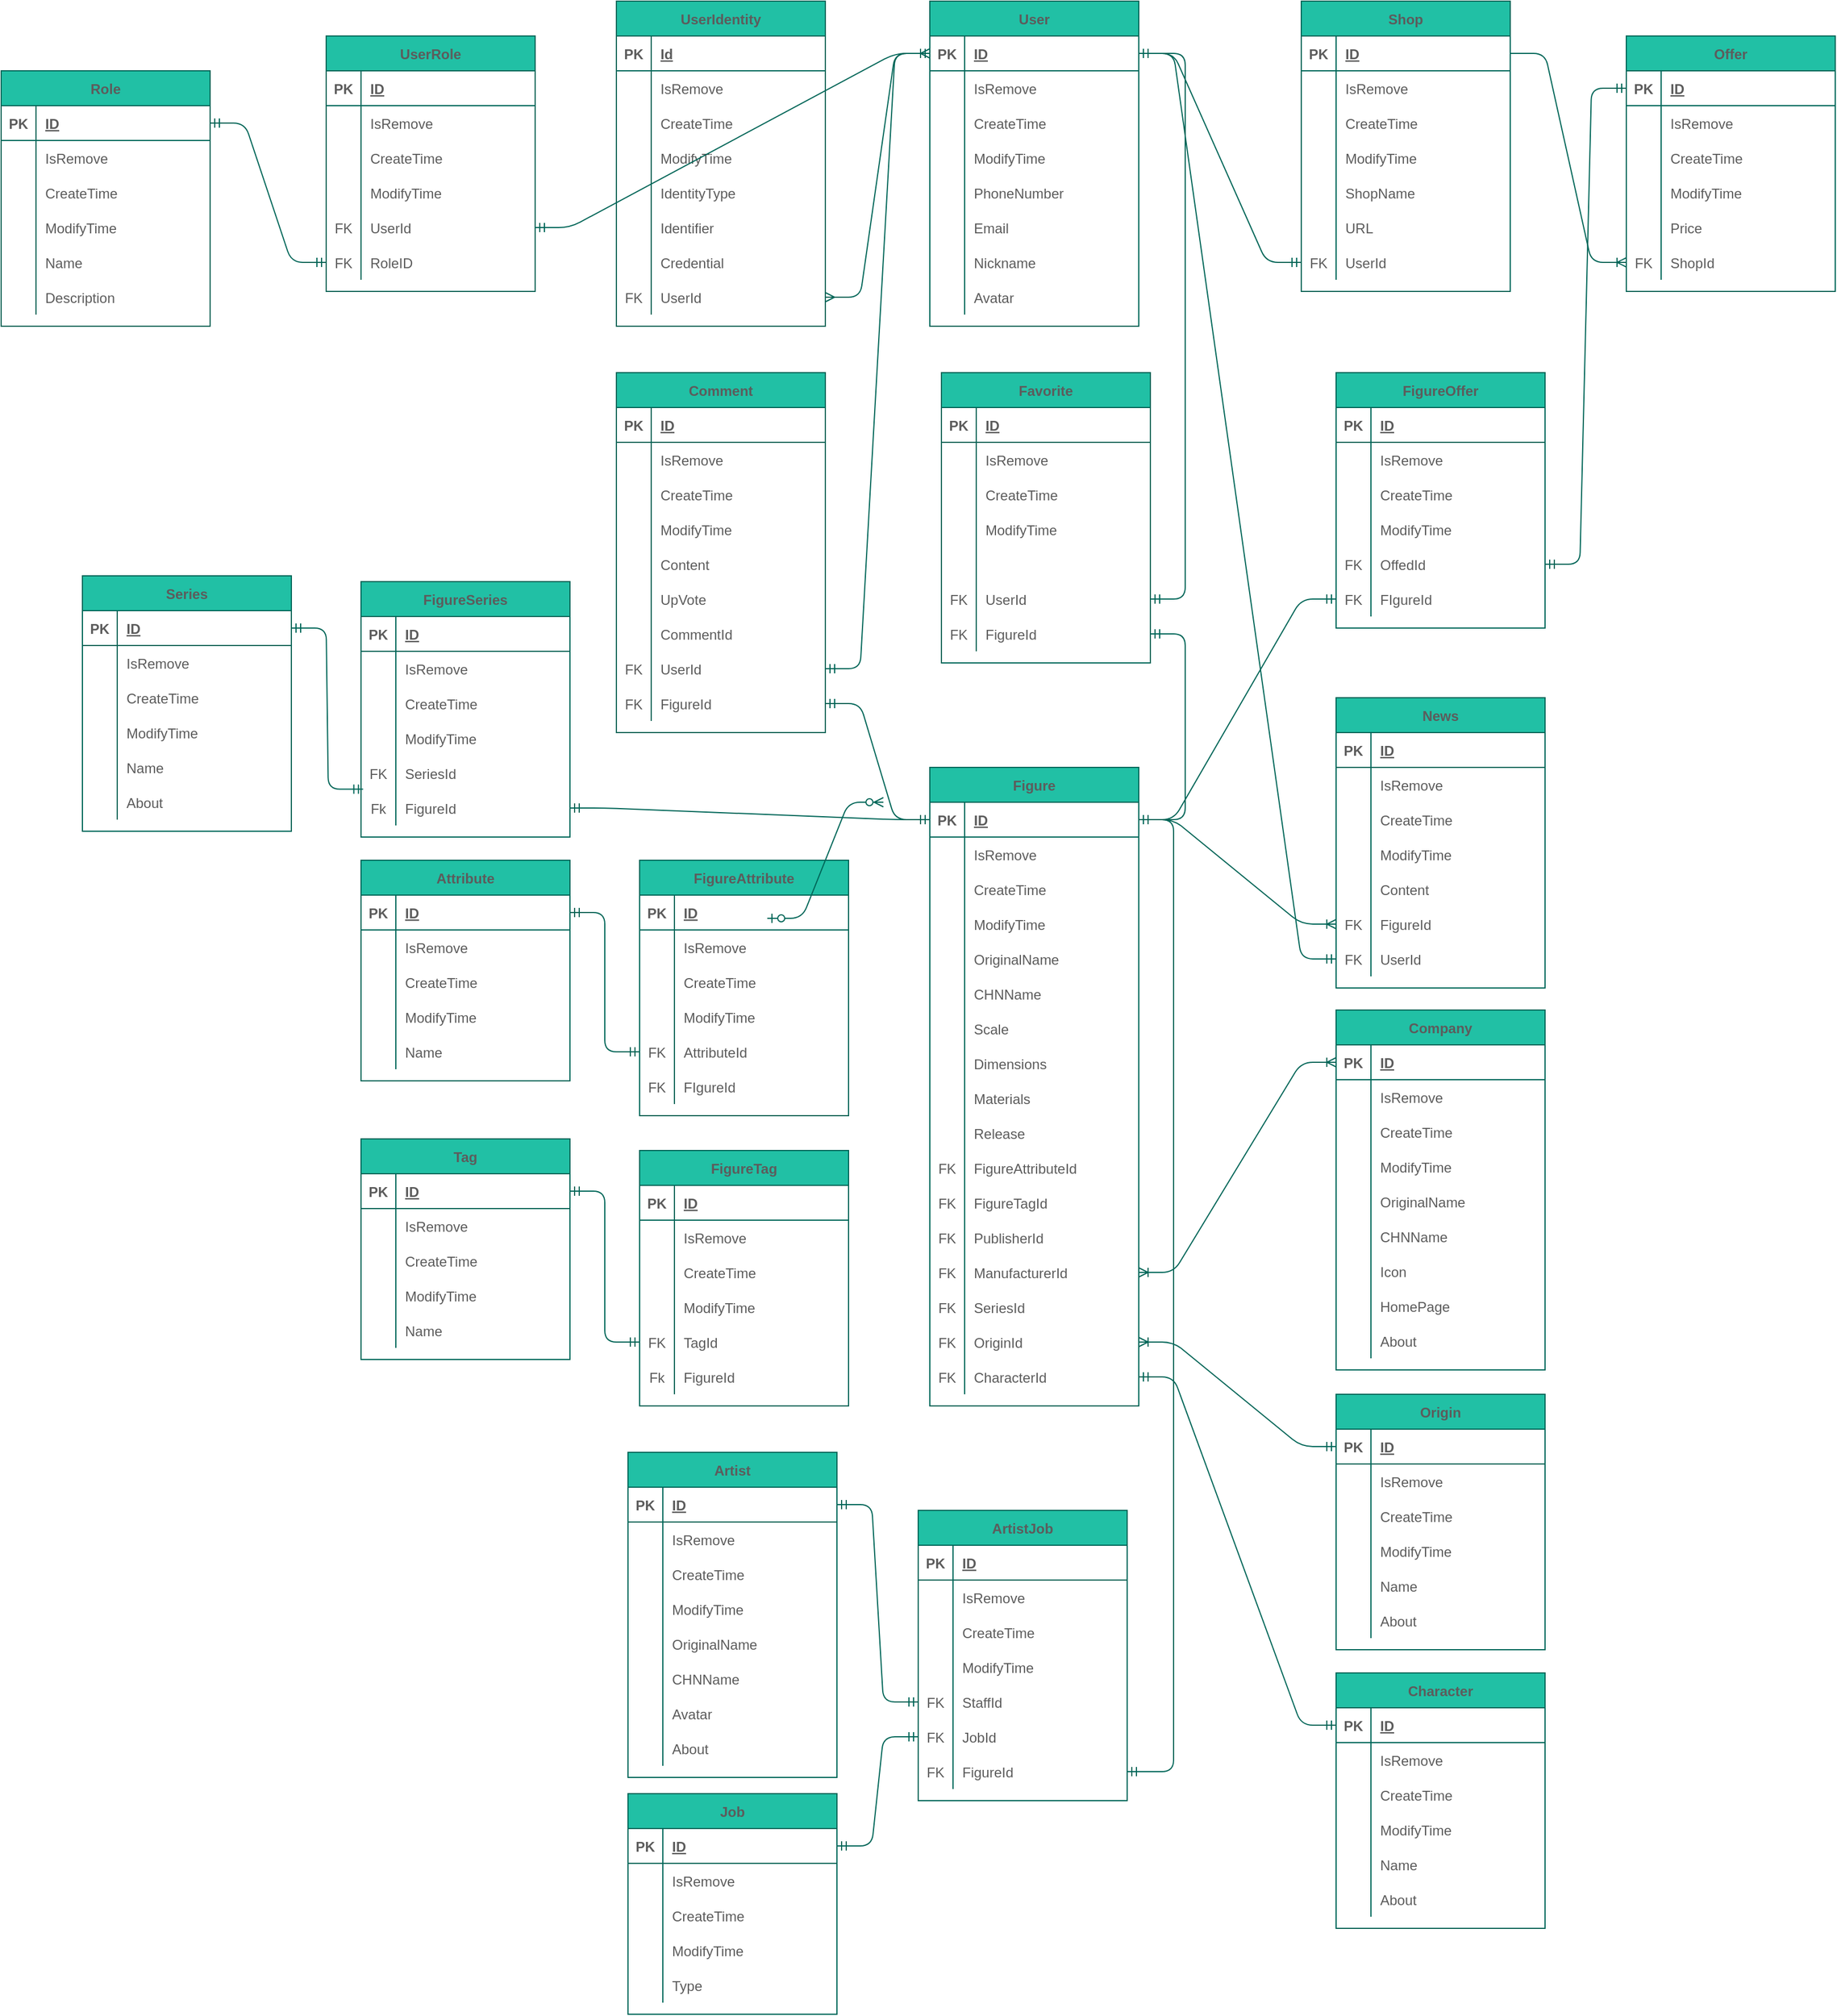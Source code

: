 <mxfile version="14.1.1" type="github">
  <diagram id="R2lEEEUBdFMjLlhIrx00" name="Page-1">
    <mxGraphModel dx="2439" dy="999" grid="1" gridSize="10" guides="1" tooltips="1" connect="1" arrows="1" fold="1" page="1" pageScale="1" pageWidth="827" pageHeight="1169" math="0" shadow="0" extFonts="Permanent Marker^https://fonts.googleapis.com/css?family=Permanent+Marker">
      <root>
        <mxCell id="0" />
        <mxCell id="1" parent="0" />
        <mxCell id="w6SyLkoHs6t1NlBvXJBp-1" value="News" style="shape=table;startSize=30;container=1;collapsible=1;childLayout=tableLayout;fixedRows=1;rowLines=0;fontStyle=1;align=center;resizeLast=1;fillColor=#21C0A5;strokeColor=#006658;fontColor=#5C5C5C;" parent="1" vertex="1">
          <mxGeometry x="700" y="620" width="180" height="250" as="geometry">
            <mxRectangle x="-150" y="590" width="100" height="30" as="alternateBounds" />
          </mxGeometry>
        </mxCell>
        <mxCell id="w6SyLkoHs6t1NlBvXJBp-2" value="" style="shape=partialRectangle;collapsible=0;dropTarget=0;pointerEvents=0;fillColor=none;top=0;left=0;bottom=1;right=0;points=[[0,0.5],[1,0.5]];portConstraint=eastwest;strokeColor=#006658;fontColor=#5C5C5C;" parent="w6SyLkoHs6t1NlBvXJBp-1" vertex="1">
          <mxGeometry y="30" width="180" height="30" as="geometry" />
        </mxCell>
        <mxCell id="w6SyLkoHs6t1NlBvXJBp-3" value="PK" style="shape=partialRectangle;connectable=0;fillColor=none;top=0;left=0;bottom=0;right=0;fontStyle=1;overflow=hidden;strokeColor=#006658;fontColor=#5C5C5C;" parent="w6SyLkoHs6t1NlBvXJBp-2" vertex="1">
          <mxGeometry width="30" height="30" as="geometry" />
        </mxCell>
        <mxCell id="w6SyLkoHs6t1NlBvXJBp-4" value="ID" style="shape=partialRectangle;connectable=0;fillColor=none;top=0;left=0;bottom=0;right=0;align=left;spacingLeft=6;fontStyle=5;overflow=hidden;strokeColor=#006658;fontColor=#5C5C5C;" parent="w6SyLkoHs6t1NlBvXJBp-2" vertex="1">
          <mxGeometry x="30" width="150" height="30" as="geometry" />
        </mxCell>
        <mxCell id="w6SyLkoHs6t1NlBvXJBp-5" value="" style="shape=partialRectangle;collapsible=0;dropTarget=0;pointerEvents=0;fillColor=none;top=0;left=0;bottom=0;right=0;points=[[0,0.5],[1,0.5]];portConstraint=eastwest;strokeColor=#006658;fontColor=#5C5C5C;" parent="w6SyLkoHs6t1NlBvXJBp-1" vertex="1">
          <mxGeometry y="60" width="180" height="30" as="geometry" />
        </mxCell>
        <mxCell id="w6SyLkoHs6t1NlBvXJBp-6" value="" style="shape=partialRectangle;connectable=0;fillColor=none;top=0;left=0;bottom=0;right=0;editable=1;overflow=hidden;strokeColor=#006658;fontColor=#5C5C5C;" parent="w6SyLkoHs6t1NlBvXJBp-5" vertex="1">
          <mxGeometry width="30" height="30" as="geometry" />
        </mxCell>
        <mxCell id="w6SyLkoHs6t1NlBvXJBp-7" value="IsRemove" style="shape=partialRectangle;connectable=0;fillColor=none;top=0;left=0;bottom=0;right=0;align=left;spacingLeft=6;overflow=hidden;strokeColor=#006658;fontColor=#5C5C5C;" parent="w6SyLkoHs6t1NlBvXJBp-5" vertex="1">
          <mxGeometry x="30" width="150" height="30" as="geometry" />
        </mxCell>
        <mxCell id="w6SyLkoHs6t1NlBvXJBp-8" value="" style="shape=partialRectangle;collapsible=0;dropTarget=0;pointerEvents=0;fillColor=none;top=0;left=0;bottom=0;right=0;points=[[0,0.5],[1,0.5]];portConstraint=eastwest;strokeColor=#006658;fontColor=#5C5C5C;" parent="w6SyLkoHs6t1NlBvXJBp-1" vertex="1">
          <mxGeometry y="90" width="180" height="30" as="geometry" />
        </mxCell>
        <mxCell id="w6SyLkoHs6t1NlBvXJBp-9" value="" style="shape=partialRectangle;connectable=0;fillColor=none;top=0;left=0;bottom=0;right=0;editable=1;overflow=hidden;strokeColor=#006658;fontColor=#5C5C5C;" parent="w6SyLkoHs6t1NlBvXJBp-8" vertex="1">
          <mxGeometry width="30" height="30" as="geometry" />
        </mxCell>
        <mxCell id="w6SyLkoHs6t1NlBvXJBp-10" value="CreateTime" style="shape=partialRectangle;connectable=0;fillColor=none;top=0;left=0;bottom=0;right=0;align=left;spacingLeft=6;overflow=hidden;strokeColor=#006658;fontColor=#5C5C5C;" parent="w6SyLkoHs6t1NlBvXJBp-8" vertex="1">
          <mxGeometry x="30" width="150" height="30" as="geometry" />
        </mxCell>
        <mxCell id="w6SyLkoHs6t1NlBvXJBp-11" value="" style="shape=partialRectangle;collapsible=0;dropTarget=0;pointerEvents=0;fillColor=none;top=0;left=0;bottom=0;right=0;points=[[0,0.5],[1,0.5]];portConstraint=eastwest;strokeColor=#006658;fontColor=#5C5C5C;" parent="w6SyLkoHs6t1NlBvXJBp-1" vertex="1">
          <mxGeometry y="120" width="180" height="30" as="geometry" />
        </mxCell>
        <mxCell id="w6SyLkoHs6t1NlBvXJBp-12" value="" style="shape=partialRectangle;connectable=0;fillColor=none;top=0;left=0;bottom=0;right=0;editable=1;overflow=hidden;strokeColor=#006658;fontColor=#5C5C5C;" parent="w6SyLkoHs6t1NlBvXJBp-11" vertex="1">
          <mxGeometry width="30" height="30" as="geometry" />
        </mxCell>
        <mxCell id="w6SyLkoHs6t1NlBvXJBp-13" value="ModifyTime" style="shape=partialRectangle;connectable=0;fillColor=none;top=0;left=0;bottom=0;right=0;align=left;spacingLeft=6;overflow=hidden;strokeColor=#006658;fontColor=#5C5C5C;" parent="w6SyLkoHs6t1NlBvXJBp-11" vertex="1">
          <mxGeometry x="30" width="150" height="30" as="geometry" />
        </mxCell>
        <mxCell id="7T_MLM6-ow85GgusBjbq-141" style="shape=partialRectangle;collapsible=0;dropTarget=0;pointerEvents=0;fillColor=none;top=0;left=0;bottom=0;right=0;points=[[0,0.5],[1,0.5]];portConstraint=eastwest;strokeColor=#006658;fontColor=#5C5C5C;" vertex="1" parent="w6SyLkoHs6t1NlBvXJBp-1">
          <mxGeometry y="150" width="180" height="30" as="geometry" />
        </mxCell>
        <mxCell id="7T_MLM6-ow85GgusBjbq-142" style="shape=partialRectangle;connectable=0;fillColor=none;top=0;left=0;bottom=0;right=0;editable=1;overflow=hidden;strokeColor=#006658;fontColor=#5C5C5C;" vertex="1" parent="7T_MLM6-ow85GgusBjbq-141">
          <mxGeometry width="30" height="30" as="geometry" />
        </mxCell>
        <mxCell id="7T_MLM6-ow85GgusBjbq-143" value="Content" style="shape=partialRectangle;connectable=0;fillColor=none;top=0;left=0;bottom=0;right=0;align=left;spacingLeft=6;overflow=hidden;strokeColor=#006658;fontColor=#5C5C5C;" vertex="1" parent="7T_MLM6-ow85GgusBjbq-141">
          <mxGeometry x="30" width="150" height="30" as="geometry" />
        </mxCell>
        <mxCell id="7T_MLM6-ow85GgusBjbq-144" style="shape=partialRectangle;collapsible=0;dropTarget=0;pointerEvents=0;fillColor=none;top=0;left=0;bottom=0;right=0;points=[[0,0.5],[1,0.5]];portConstraint=eastwest;strokeColor=#006658;fontColor=#5C5C5C;" vertex="1" parent="w6SyLkoHs6t1NlBvXJBp-1">
          <mxGeometry y="180" width="180" height="30" as="geometry" />
        </mxCell>
        <mxCell id="7T_MLM6-ow85GgusBjbq-145" value="FK" style="shape=partialRectangle;connectable=0;fillColor=none;top=0;left=0;bottom=0;right=0;editable=1;overflow=hidden;strokeColor=#006658;fontColor=#5C5C5C;" vertex="1" parent="7T_MLM6-ow85GgusBjbq-144">
          <mxGeometry width="30" height="30" as="geometry" />
        </mxCell>
        <mxCell id="7T_MLM6-ow85GgusBjbq-146" value="FigureId" style="shape=partialRectangle;connectable=0;fillColor=none;top=0;left=0;bottom=0;right=0;align=left;spacingLeft=6;overflow=hidden;strokeColor=#006658;fontColor=#5C5C5C;" vertex="1" parent="7T_MLM6-ow85GgusBjbq-144">
          <mxGeometry x="30" width="150" height="30" as="geometry" />
        </mxCell>
        <mxCell id="7T_MLM6-ow85GgusBjbq-273" style="shape=partialRectangle;collapsible=0;dropTarget=0;pointerEvents=0;fillColor=none;top=0;left=0;bottom=0;right=0;points=[[0,0.5],[1,0.5]];portConstraint=eastwest;strokeColor=#006658;fontColor=#5C5C5C;" vertex="1" parent="w6SyLkoHs6t1NlBvXJBp-1">
          <mxGeometry y="210" width="180" height="30" as="geometry" />
        </mxCell>
        <mxCell id="7T_MLM6-ow85GgusBjbq-274" value="FK" style="shape=partialRectangle;connectable=0;fillColor=none;top=0;left=0;bottom=0;right=0;editable=1;overflow=hidden;strokeColor=#006658;fontColor=#5C5C5C;" vertex="1" parent="7T_MLM6-ow85GgusBjbq-273">
          <mxGeometry width="30" height="30" as="geometry" />
        </mxCell>
        <mxCell id="7T_MLM6-ow85GgusBjbq-275" value="UserId" style="shape=partialRectangle;connectable=0;fillColor=none;top=0;left=0;bottom=0;right=0;align=left;spacingLeft=6;overflow=hidden;strokeColor=#006658;fontColor=#5C5C5C;" vertex="1" parent="7T_MLM6-ow85GgusBjbq-273">
          <mxGeometry x="30" width="150" height="30" as="geometry" />
        </mxCell>
        <mxCell id="w6SyLkoHs6t1NlBvXJBp-20" value="UserIdentity" style="shape=table;startSize=30;container=1;collapsible=1;childLayout=tableLayout;fixedRows=1;rowLines=0;fontStyle=1;align=center;resizeLast=1;fillColor=#21C0A5;strokeColor=#006658;fontColor=#5C5C5C;" parent="1" vertex="1">
          <mxGeometry x="80" y="20" width="180" height="280" as="geometry">
            <mxRectangle x="190" y="50" width="100" height="30" as="alternateBounds" />
          </mxGeometry>
        </mxCell>
        <mxCell id="w6SyLkoHs6t1NlBvXJBp-21" value="" style="shape=partialRectangle;collapsible=0;dropTarget=0;pointerEvents=0;fillColor=none;top=0;left=0;bottom=1;right=0;points=[[0,0.5],[1,0.5]];portConstraint=eastwest;strokeColor=#006658;fontColor=#5C5C5C;" parent="w6SyLkoHs6t1NlBvXJBp-20" vertex="1">
          <mxGeometry y="30" width="180" height="30" as="geometry" />
        </mxCell>
        <mxCell id="w6SyLkoHs6t1NlBvXJBp-22" value="PK" style="shape=partialRectangle;connectable=0;fillColor=none;top=0;left=0;bottom=0;right=0;fontStyle=1;overflow=hidden;strokeColor=#006658;fontColor=#5C5C5C;" parent="w6SyLkoHs6t1NlBvXJBp-21" vertex="1">
          <mxGeometry width="30" height="30" as="geometry" />
        </mxCell>
        <mxCell id="w6SyLkoHs6t1NlBvXJBp-23" value="Id" style="shape=partialRectangle;connectable=0;fillColor=none;top=0;left=0;bottom=0;right=0;align=left;spacingLeft=6;fontStyle=5;overflow=hidden;strokeColor=#006658;fontColor=#5C5C5C;" parent="w6SyLkoHs6t1NlBvXJBp-21" vertex="1">
          <mxGeometry x="30" width="150" height="30" as="geometry" />
        </mxCell>
        <mxCell id="w6SyLkoHs6t1NlBvXJBp-24" value="" style="shape=partialRectangle;collapsible=0;dropTarget=0;pointerEvents=0;fillColor=none;top=0;left=0;bottom=0;right=0;points=[[0,0.5],[1,0.5]];portConstraint=eastwest;strokeColor=#006658;fontColor=#5C5C5C;" parent="w6SyLkoHs6t1NlBvXJBp-20" vertex="1">
          <mxGeometry y="60" width="180" height="30" as="geometry" />
        </mxCell>
        <mxCell id="w6SyLkoHs6t1NlBvXJBp-25" value="" style="shape=partialRectangle;connectable=0;fillColor=none;top=0;left=0;bottom=0;right=0;editable=1;overflow=hidden;strokeColor=#006658;fontColor=#5C5C5C;" parent="w6SyLkoHs6t1NlBvXJBp-24" vertex="1">
          <mxGeometry width="30" height="30" as="geometry" />
        </mxCell>
        <mxCell id="w6SyLkoHs6t1NlBvXJBp-26" value="IsRemove" style="shape=partialRectangle;connectable=0;fillColor=none;top=0;left=0;bottom=0;right=0;align=left;spacingLeft=6;overflow=hidden;strokeColor=#006658;fontColor=#5C5C5C;" parent="w6SyLkoHs6t1NlBvXJBp-24" vertex="1">
          <mxGeometry x="30" width="150" height="30" as="geometry" />
        </mxCell>
        <mxCell id="w6SyLkoHs6t1NlBvXJBp-27" value="" style="shape=partialRectangle;collapsible=0;dropTarget=0;pointerEvents=0;fillColor=none;top=0;left=0;bottom=0;right=0;points=[[0,0.5],[1,0.5]];portConstraint=eastwest;strokeColor=#006658;fontColor=#5C5C5C;" parent="w6SyLkoHs6t1NlBvXJBp-20" vertex="1">
          <mxGeometry y="90" width="180" height="30" as="geometry" />
        </mxCell>
        <mxCell id="w6SyLkoHs6t1NlBvXJBp-28" value="" style="shape=partialRectangle;connectable=0;fillColor=none;top=0;left=0;bottom=0;right=0;editable=1;overflow=hidden;strokeColor=#006658;fontColor=#5C5C5C;" parent="w6SyLkoHs6t1NlBvXJBp-27" vertex="1">
          <mxGeometry width="30" height="30" as="geometry" />
        </mxCell>
        <mxCell id="w6SyLkoHs6t1NlBvXJBp-29" value="CreateTime" style="shape=partialRectangle;connectable=0;fillColor=none;top=0;left=0;bottom=0;right=0;align=left;spacingLeft=6;overflow=hidden;strokeColor=#006658;fontColor=#5C5C5C;" parent="w6SyLkoHs6t1NlBvXJBp-27" vertex="1">
          <mxGeometry x="30" width="150" height="30" as="geometry" />
        </mxCell>
        <mxCell id="w6SyLkoHs6t1NlBvXJBp-30" value="" style="shape=partialRectangle;collapsible=0;dropTarget=0;pointerEvents=0;fillColor=none;top=0;left=0;bottom=0;right=0;points=[[0,0.5],[1,0.5]];portConstraint=eastwest;strokeColor=#006658;fontColor=#5C5C5C;" parent="w6SyLkoHs6t1NlBvXJBp-20" vertex="1">
          <mxGeometry y="120" width="180" height="30" as="geometry" />
        </mxCell>
        <mxCell id="w6SyLkoHs6t1NlBvXJBp-31" value="" style="shape=partialRectangle;connectable=0;fillColor=none;top=0;left=0;bottom=0;right=0;editable=1;overflow=hidden;strokeColor=#006658;fontColor=#5C5C5C;" parent="w6SyLkoHs6t1NlBvXJBp-30" vertex="1">
          <mxGeometry width="30" height="30" as="geometry" />
        </mxCell>
        <mxCell id="w6SyLkoHs6t1NlBvXJBp-32" value="ModifyTime" style="shape=partialRectangle;connectable=0;fillColor=none;top=0;left=0;bottom=0;right=0;align=left;spacingLeft=6;overflow=hidden;strokeColor=#006658;fontColor=#5C5C5C;" parent="w6SyLkoHs6t1NlBvXJBp-30" vertex="1">
          <mxGeometry x="30" width="150" height="30" as="geometry" />
        </mxCell>
        <mxCell id="w6SyLkoHs6t1NlBvXJBp-37" value="" style="shape=partialRectangle;collapsible=0;dropTarget=0;pointerEvents=0;fillColor=none;top=0;left=0;bottom=0;right=0;points=[[0,0.5],[1,0.5]];portConstraint=eastwest;rounded=0;sketch=0;strokeColor=#006658;fontColor=#5C5C5C;" parent="w6SyLkoHs6t1NlBvXJBp-20" vertex="1">
          <mxGeometry y="150" width="180" height="30" as="geometry" />
        </mxCell>
        <mxCell id="w6SyLkoHs6t1NlBvXJBp-38" value="" style="shape=partialRectangle;connectable=0;fillColor=none;top=0;left=0;bottom=0;right=0;editable=1;overflow=hidden;strokeColor=#006658;fontColor=#5C5C5C;" parent="w6SyLkoHs6t1NlBvXJBp-37" vertex="1">
          <mxGeometry width="30" height="30" as="geometry" />
        </mxCell>
        <mxCell id="w6SyLkoHs6t1NlBvXJBp-39" value="IdentityType" style="shape=partialRectangle;connectable=0;fillColor=none;top=0;left=0;bottom=0;right=0;align=left;spacingLeft=6;overflow=hidden;strokeColor=#006658;fontColor=#5C5C5C;" parent="w6SyLkoHs6t1NlBvXJBp-37" vertex="1">
          <mxGeometry x="30" width="150" height="30" as="geometry" />
        </mxCell>
        <mxCell id="w6SyLkoHs6t1NlBvXJBp-40" value="" style="shape=partialRectangle;collapsible=0;dropTarget=0;pointerEvents=0;fillColor=none;top=0;left=0;bottom=0;right=0;points=[[0,0.5],[1,0.5]];portConstraint=eastwest;rounded=0;sketch=0;strokeColor=#006658;fontColor=#5C5C5C;" parent="w6SyLkoHs6t1NlBvXJBp-20" vertex="1">
          <mxGeometry y="180" width="180" height="30" as="geometry" />
        </mxCell>
        <mxCell id="w6SyLkoHs6t1NlBvXJBp-41" value="" style="shape=partialRectangle;connectable=0;fillColor=none;top=0;left=0;bottom=0;right=0;editable=1;overflow=hidden;strokeColor=#006658;fontColor=#5C5C5C;" parent="w6SyLkoHs6t1NlBvXJBp-40" vertex="1">
          <mxGeometry width="30" height="30" as="geometry" />
        </mxCell>
        <mxCell id="w6SyLkoHs6t1NlBvXJBp-42" value="Identifier" style="shape=partialRectangle;connectable=0;fillColor=none;top=0;left=0;bottom=0;right=0;align=left;spacingLeft=6;overflow=hidden;strokeColor=#006658;fontColor=#5C5C5C;" parent="w6SyLkoHs6t1NlBvXJBp-40" vertex="1">
          <mxGeometry x="30" width="150" height="30" as="geometry" />
        </mxCell>
        <mxCell id="w6SyLkoHs6t1NlBvXJBp-43" value="" style="shape=partialRectangle;collapsible=0;dropTarget=0;pointerEvents=0;fillColor=none;top=0;left=0;bottom=0;right=0;points=[[0,0.5],[1,0.5]];portConstraint=eastwest;rounded=0;sketch=0;strokeColor=#006658;fontColor=#5C5C5C;" parent="w6SyLkoHs6t1NlBvXJBp-20" vertex="1">
          <mxGeometry y="210" width="180" height="30" as="geometry" />
        </mxCell>
        <mxCell id="w6SyLkoHs6t1NlBvXJBp-44" value="" style="shape=partialRectangle;connectable=0;fillColor=none;top=0;left=0;bottom=0;right=0;editable=1;overflow=hidden;strokeColor=#006658;fontColor=#5C5C5C;" parent="w6SyLkoHs6t1NlBvXJBp-43" vertex="1">
          <mxGeometry width="30" height="30" as="geometry" />
        </mxCell>
        <mxCell id="w6SyLkoHs6t1NlBvXJBp-45" value="Credential" style="shape=partialRectangle;connectable=0;fillColor=none;top=0;left=0;bottom=0;right=0;align=left;spacingLeft=6;overflow=hidden;strokeColor=#006658;fontColor=#5C5C5C;" parent="w6SyLkoHs6t1NlBvXJBp-43" vertex="1">
          <mxGeometry x="30" width="150" height="30" as="geometry" />
        </mxCell>
        <mxCell id="w6SyLkoHs6t1NlBvXJBp-46" value="" style="shape=partialRectangle;collapsible=0;dropTarget=0;pointerEvents=0;fillColor=none;top=0;left=0;bottom=0;right=0;points=[[0,0.5],[1,0.5]];portConstraint=eastwest;rounded=0;sketch=0;strokeColor=#006658;fontColor=#5C5C5C;" parent="w6SyLkoHs6t1NlBvXJBp-20" vertex="1">
          <mxGeometry y="240" width="180" height="30" as="geometry" />
        </mxCell>
        <mxCell id="w6SyLkoHs6t1NlBvXJBp-47" value="FK" style="shape=partialRectangle;connectable=0;fillColor=none;top=0;left=0;bottom=0;right=0;fontStyle=0;overflow=hidden;strokeColor=#006658;fontColor=#5C5C5C;" parent="w6SyLkoHs6t1NlBvXJBp-46" vertex="1">
          <mxGeometry width="30" height="30" as="geometry" />
        </mxCell>
        <mxCell id="w6SyLkoHs6t1NlBvXJBp-48" value="UserId" style="shape=partialRectangle;connectable=0;fillColor=none;top=0;left=0;bottom=0;right=0;align=left;spacingLeft=6;fontStyle=0;overflow=hidden;strokeColor=#006658;fontColor=#5C5C5C;" parent="w6SyLkoHs6t1NlBvXJBp-46" vertex="1">
          <mxGeometry x="30" width="150" height="30" as="geometry" />
        </mxCell>
        <mxCell id="w6SyLkoHs6t1NlBvXJBp-49" value="User" style="shape=table;startSize=30;container=1;collapsible=1;childLayout=tableLayout;fixedRows=1;rowLines=0;fontStyle=1;align=center;resizeLast=1;fillColor=#21C0A5;strokeColor=#006658;fontColor=#5C5C5C;" parent="1" vertex="1">
          <mxGeometry x="350" y="20" width="180" height="280" as="geometry">
            <mxRectangle x="350" y="120" width="100" height="30" as="alternateBounds" />
          </mxGeometry>
        </mxCell>
        <mxCell id="w6SyLkoHs6t1NlBvXJBp-50" value="" style="shape=partialRectangle;collapsible=0;dropTarget=0;pointerEvents=0;fillColor=none;top=0;left=0;bottom=1;right=0;points=[[0,0.5],[1,0.5]];portConstraint=eastwest;strokeColor=#006658;fontColor=#5C5C5C;" parent="w6SyLkoHs6t1NlBvXJBp-49" vertex="1">
          <mxGeometry y="30" width="180" height="30" as="geometry" />
        </mxCell>
        <mxCell id="w6SyLkoHs6t1NlBvXJBp-51" value="PK" style="shape=partialRectangle;connectable=0;fillColor=none;top=0;left=0;bottom=0;right=0;fontStyle=1;overflow=hidden;strokeColor=#006658;fontColor=#5C5C5C;" parent="w6SyLkoHs6t1NlBvXJBp-50" vertex="1">
          <mxGeometry width="30" height="30" as="geometry" />
        </mxCell>
        <mxCell id="w6SyLkoHs6t1NlBvXJBp-52" value="ID" style="shape=partialRectangle;connectable=0;fillColor=none;top=0;left=0;bottom=0;right=0;align=left;spacingLeft=6;fontStyle=5;overflow=hidden;strokeColor=#006658;fontColor=#5C5C5C;" parent="w6SyLkoHs6t1NlBvXJBp-50" vertex="1">
          <mxGeometry x="30" width="150" height="30" as="geometry" />
        </mxCell>
        <mxCell id="w6SyLkoHs6t1NlBvXJBp-53" value="" style="shape=partialRectangle;collapsible=0;dropTarget=0;pointerEvents=0;fillColor=none;top=0;left=0;bottom=0;right=0;points=[[0,0.5],[1,0.5]];portConstraint=eastwest;strokeColor=#006658;fontColor=#5C5C5C;" parent="w6SyLkoHs6t1NlBvXJBp-49" vertex="1">
          <mxGeometry y="60" width="180" height="30" as="geometry" />
        </mxCell>
        <mxCell id="w6SyLkoHs6t1NlBvXJBp-54" value="" style="shape=partialRectangle;connectable=0;fillColor=none;top=0;left=0;bottom=0;right=0;editable=1;overflow=hidden;strokeColor=#006658;fontColor=#5C5C5C;" parent="w6SyLkoHs6t1NlBvXJBp-53" vertex="1">
          <mxGeometry width="30" height="30" as="geometry" />
        </mxCell>
        <mxCell id="w6SyLkoHs6t1NlBvXJBp-55" value="IsRemove" style="shape=partialRectangle;connectable=0;fillColor=none;top=0;left=0;bottom=0;right=0;align=left;spacingLeft=6;overflow=hidden;strokeColor=#006658;fontColor=#5C5C5C;" parent="w6SyLkoHs6t1NlBvXJBp-53" vertex="1">
          <mxGeometry x="30" width="150" height="30" as="geometry" />
        </mxCell>
        <mxCell id="w6SyLkoHs6t1NlBvXJBp-56" value="" style="shape=partialRectangle;collapsible=0;dropTarget=0;pointerEvents=0;fillColor=none;top=0;left=0;bottom=0;right=0;points=[[0,0.5],[1,0.5]];portConstraint=eastwest;strokeColor=#006658;fontColor=#5C5C5C;" parent="w6SyLkoHs6t1NlBvXJBp-49" vertex="1">
          <mxGeometry y="90" width="180" height="30" as="geometry" />
        </mxCell>
        <mxCell id="w6SyLkoHs6t1NlBvXJBp-57" value="" style="shape=partialRectangle;connectable=0;fillColor=none;top=0;left=0;bottom=0;right=0;editable=1;overflow=hidden;strokeColor=#006658;fontColor=#5C5C5C;" parent="w6SyLkoHs6t1NlBvXJBp-56" vertex="1">
          <mxGeometry width="30" height="30" as="geometry" />
        </mxCell>
        <mxCell id="w6SyLkoHs6t1NlBvXJBp-58" value="CreateTime" style="shape=partialRectangle;connectable=0;fillColor=none;top=0;left=0;bottom=0;right=0;align=left;spacingLeft=6;overflow=hidden;strokeColor=#006658;fontColor=#5C5C5C;" parent="w6SyLkoHs6t1NlBvXJBp-56" vertex="1">
          <mxGeometry x="30" width="150" height="30" as="geometry" />
        </mxCell>
        <mxCell id="w6SyLkoHs6t1NlBvXJBp-59" value="" style="shape=partialRectangle;collapsible=0;dropTarget=0;pointerEvents=0;fillColor=none;top=0;left=0;bottom=0;right=0;points=[[0,0.5],[1,0.5]];portConstraint=eastwest;strokeColor=#006658;fontColor=#5C5C5C;" parent="w6SyLkoHs6t1NlBvXJBp-49" vertex="1">
          <mxGeometry y="120" width="180" height="30" as="geometry" />
        </mxCell>
        <mxCell id="w6SyLkoHs6t1NlBvXJBp-60" value="" style="shape=partialRectangle;connectable=0;fillColor=none;top=0;left=0;bottom=0;right=0;editable=1;overflow=hidden;strokeColor=#006658;fontColor=#5C5C5C;" parent="w6SyLkoHs6t1NlBvXJBp-59" vertex="1">
          <mxGeometry width="30" height="30" as="geometry" />
        </mxCell>
        <mxCell id="w6SyLkoHs6t1NlBvXJBp-61" value="ModifyTime" style="shape=partialRectangle;connectable=0;fillColor=none;top=0;left=0;bottom=0;right=0;align=left;spacingLeft=6;overflow=hidden;strokeColor=#006658;fontColor=#5C5C5C;" parent="w6SyLkoHs6t1NlBvXJBp-59" vertex="1">
          <mxGeometry x="30" width="150" height="30" as="geometry" />
        </mxCell>
        <mxCell id="w6SyLkoHs6t1NlBvXJBp-62" value="" style="shape=partialRectangle;collapsible=0;dropTarget=0;pointerEvents=0;fillColor=none;top=0;left=0;bottom=0;right=0;points=[[0,0.5],[1,0.5]];portConstraint=eastwest;rounded=0;sketch=0;strokeColor=#006658;fontColor=#5C5C5C;" parent="w6SyLkoHs6t1NlBvXJBp-49" vertex="1">
          <mxGeometry y="150" width="180" height="30" as="geometry" />
        </mxCell>
        <mxCell id="w6SyLkoHs6t1NlBvXJBp-63" value="" style="shape=partialRectangle;connectable=0;fillColor=none;top=0;left=0;bottom=0;right=0;editable=1;overflow=hidden;strokeColor=#006658;fontColor=#5C5C5C;" parent="w6SyLkoHs6t1NlBvXJBp-62" vertex="1">
          <mxGeometry width="30" height="30" as="geometry" />
        </mxCell>
        <mxCell id="w6SyLkoHs6t1NlBvXJBp-64" value="PhoneNumber" style="shape=partialRectangle;connectable=0;fillColor=none;top=0;left=0;bottom=0;right=0;align=left;spacingLeft=6;overflow=hidden;strokeColor=#006658;fontColor=#5C5C5C;" parent="w6SyLkoHs6t1NlBvXJBp-62" vertex="1">
          <mxGeometry x="30" width="150" height="30" as="geometry" />
        </mxCell>
        <mxCell id="w6SyLkoHs6t1NlBvXJBp-65" value="" style="shape=partialRectangle;collapsible=0;dropTarget=0;pointerEvents=0;fillColor=none;top=0;left=0;bottom=0;right=0;points=[[0,0.5],[1,0.5]];portConstraint=eastwest;rounded=0;sketch=0;strokeColor=#006658;fontColor=#5C5C5C;" parent="w6SyLkoHs6t1NlBvXJBp-49" vertex="1">
          <mxGeometry y="180" width="180" height="30" as="geometry" />
        </mxCell>
        <mxCell id="w6SyLkoHs6t1NlBvXJBp-66" value="" style="shape=partialRectangle;connectable=0;fillColor=none;top=0;left=0;bottom=0;right=0;editable=1;overflow=hidden;strokeColor=#006658;fontColor=#5C5C5C;" parent="w6SyLkoHs6t1NlBvXJBp-65" vertex="1">
          <mxGeometry width="30" height="30" as="geometry" />
        </mxCell>
        <mxCell id="w6SyLkoHs6t1NlBvXJBp-67" value="Email" style="shape=partialRectangle;connectable=0;fillColor=none;top=0;left=0;bottom=0;right=0;align=left;spacingLeft=6;overflow=hidden;strokeColor=#006658;fontColor=#5C5C5C;" parent="w6SyLkoHs6t1NlBvXJBp-65" vertex="1">
          <mxGeometry x="30" width="150" height="30" as="geometry" />
        </mxCell>
        <mxCell id="w6SyLkoHs6t1NlBvXJBp-68" value="" style="shape=partialRectangle;collapsible=0;dropTarget=0;pointerEvents=0;fillColor=none;top=0;left=0;bottom=0;right=0;points=[[0,0.5],[1,0.5]];portConstraint=eastwest;rounded=0;sketch=0;strokeColor=#006658;fontColor=#5C5C5C;" parent="w6SyLkoHs6t1NlBvXJBp-49" vertex="1">
          <mxGeometry y="210" width="180" height="30" as="geometry" />
        </mxCell>
        <mxCell id="w6SyLkoHs6t1NlBvXJBp-69" value="" style="shape=partialRectangle;connectable=0;fillColor=none;top=0;left=0;bottom=0;right=0;editable=1;overflow=hidden;strokeColor=#006658;fontColor=#5C5C5C;" parent="w6SyLkoHs6t1NlBvXJBp-68" vertex="1">
          <mxGeometry width="30" height="30" as="geometry" />
        </mxCell>
        <mxCell id="w6SyLkoHs6t1NlBvXJBp-70" value="Nickname" style="shape=partialRectangle;connectable=0;fillColor=none;top=0;left=0;bottom=0;right=0;align=left;spacingLeft=6;overflow=hidden;strokeColor=#006658;fontColor=#5C5C5C;" parent="w6SyLkoHs6t1NlBvXJBp-68" vertex="1">
          <mxGeometry x="30" width="150" height="30" as="geometry" />
        </mxCell>
        <mxCell id="w6SyLkoHs6t1NlBvXJBp-71" value="" style="shape=partialRectangle;collapsible=0;dropTarget=0;pointerEvents=0;fillColor=none;top=0;left=0;bottom=0;right=0;points=[[0,0.5],[1,0.5]];portConstraint=eastwest;rounded=0;sketch=0;strokeColor=#006658;fontColor=#5C5C5C;" parent="w6SyLkoHs6t1NlBvXJBp-49" vertex="1">
          <mxGeometry y="240" width="180" height="30" as="geometry" />
        </mxCell>
        <mxCell id="w6SyLkoHs6t1NlBvXJBp-72" value="" style="shape=partialRectangle;connectable=0;fillColor=none;top=0;left=0;bottom=0;right=0;editable=1;overflow=hidden;strokeColor=#006658;fontColor=#5C5C5C;" parent="w6SyLkoHs6t1NlBvXJBp-71" vertex="1">
          <mxGeometry width="30" height="30" as="geometry" />
        </mxCell>
        <mxCell id="w6SyLkoHs6t1NlBvXJBp-73" value="Avatar" style="shape=partialRectangle;connectable=0;fillColor=none;top=0;left=0;bottom=0;right=0;align=left;spacingLeft=6;overflow=hidden;strokeColor=#006658;fontColor=#5C5C5C;" parent="w6SyLkoHs6t1NlBvXJBp-71" vertex="1">
          <mxGeometry x="30" width="150" height="30" as="geometry" />
        </mxCell>
        <mxCell id="w6SyLkoHs6t1NlBvXJBp-74" value="Comment" style="shape=table;startSize=30;container=1;collapsible=1;childLayout=tableLayout;fixedRows=1;rowLines=0;fontStyle=1;align=center;resizeLast=1;fillColor=#21C0A5;strokeColor=#006658;fontColor=#5C5C5C;" parent="1" vertex="1">
          <mxGeometry x="80" y="340" width="180" height="310" as="geometry">
            <mxRectangle x="80" y="220" width="100" height="30" as="alternateBounds" />
          </mxGeometry>
        </mxCell>
        <mxCell id="w6SyLkoHs6t1NlBvXJBp-75" value="" style="shape=partialRectangle;collapsible=0;dropTarget=0;pointerEvents=0;fillColor=none;top=0;left=0;bottom=1;right=0;points=[[0,0.5],[1,0.5]];portConstraint=eastwest;strokeColor=#006658;fontColor=#5C5C5C;" parent="w6SyLkoHs6t1NlBvXJBp-74" vertex="1">
          <mxGeometry y="30" width="180" height="30" as="geometry" />
        </mxCell>
        <mxCell id="w6SyLkoHs6t1NlBvXJBp-76" value="PK" style="shape=partialRectangle;connectable=0;fillColor=none;top=0;left=0;bottom=0;right=0;fontStyle=1;overflow=hidden;strokeColor=#006658;fontColor=#5C5C5C;" parent="w6SyLkoHs6t1NlBvXJBp-75" vertex="1">
          <mxGeometry width="30" height="30" as="geometry" />
        </mxCell>
        <mxCell id="w6SyLkoHs6t1NlBvXJBp-77" value="ID" style="shape=partialRectangle;connectable=0;fillColor=none;top=0;left=0;bottom=0;right=0;align=left;spacingLeft=6;fontStyle=5;overflow=hidden;strokeColor=#006658;fontColor=#5C5C5C;" parent="w6SyLkoHs6t1NlBvXJBp-75" vertex="1">
          <mxGeometry x="30" width="150" height="30" as="geometry" />
        </mxCell>
        <mxCell id="w6SyLkoHs6t1NlBvXJBp-78" value="" style="shape=partialRectangle;collapsible=0;dropTarget=0;pointerEvents=0;fillColor=none;top=0;left=0;bottom=0;right=0;points=[[0,0.5],[1,0.5]];portConstraint=eastwest;strokeColor=#006658;fontColor=#5C5C5C;" parent="w6SyLkoHs6t1NlBvXJBp-74" vertex="1">
          <mxGeometry y="60" width="180" height="30" as="geometry" />
        </mxCell>
        <mxCell id="w6SyLkoHs6t1NlBvXJBp-79" value="" style="shape=partialRectangle;connectable=0;fillColor=none;top=0;left=0;bottom=0;right=0;editable=1;overflow=hidden;strokeColor=#006658;fontColor=#5C5C5C;" parent="w6SyLkoHs6t1NlBvXJBp-78" vertex="1">
          <mxGeometry width="30" height="30" as="geometry" />
        </mxCell>
        <mxCell id="w6SyLkoHs6t1NlBvXJBp-80" value="IsRemove" style="shape=partialRectangle;connectable=0;fillColor=none;top=0;left=0;bottom=0;right=0;align=left;spacingLeft=6;overflow=hidden;strokeColor=#006658;fontColor=#5C5C5C;" parent="w6SyLkoHs6t1NlBvXJBp-78" vertex="1">
          <mxGeometry x="30" width="150" height="30" as="geometry" />
        </mxCell>
        <mxCell id="w6SyLkoHs6t1NlBvXJBp-81" value="" style="shape=partialRectangle;collapsible=0;dropTarget=0;pointerEvents=0;fillColor=none;top=0;left=0;bottom=0;right=0;points=[[0,0.5],[1,0.5]];portConstraint=eastwest;strokeColor=#006658;fontColor=#5C5C5C;" parent="w6SyLkoHs6t1NlBvXJBp-74" vertex="1">
          <mxGeometry y="90" width="180" height="30" as="geometry" />
        </mxCell>
        <mxCell id="w6SyLkoHs6t1NlBvXJBp-82" value="" style="shape=partialRectangle;connectable=0;fillColor=none;top=0;left=0;bottom=0;right=0;editable=1;overflow=hidden;strokeColor=#006658;fontColor=#5C5C5C;" parent="w6SyLkoHs6t1NlBvXJBp-81" vertex="1">
          <mxGeometry width="30" height="30" as="geometry" />
        </mxCell>
        <mxCell id="w6SyLkoHs6t1NlBvXJBp-83" value="CreateTime" style="shape=partialRectangle;connectable=0;fillColor=none;top=0;left=0;bottom=0;right=0;align=left;spacingLeft=6;overflow=hidden;strokeColor=#006658;fontColor=#5C5C5C;" parent="w6SyLkoHs6t1NlBvXJBp-81" vertex="1">
          <mxGeometry x="30" width="150" height="30" as="geometry" />
        </mxCell>
        <mxCell id="w6SyLkoHs6t1NlBvXJBp-84" value="" style="shape=partialRectangle;collapsible=0;dropTarget=0;pointerEvents=0;fillColor=none;top=0;left=0;bottom=0;right=0;points=[[0,0.5],[1,0.5]];portConstraint=eastwest;strokeColor=#006658;fontColor=#5C5C5C;" parent="w6SyLkoHs6t1NlBvXJBp-74" vertex="1">
          <mxGeometry y="120" width="180" height="30" as="geometry" />
        </mxCell>
        <mxCell id="w6SyLkoHs6t1NlBvXJBp-85" value="" style="shape=partialRectangle;connectable=0;fillColor=none;top=0;left=0;bottom=0;right=0;editable=1;overflow=hidden;strokeColor=#006658;fontColor=#5C5C5C;" parent="w6SyLkoHs6t1NlBvXJBp-84" vertex="1">
          <mxGeometry width="30" height="30" as="geometry" />
        </mxCell>
        <mxCell id="w6SyLkoHs6t1NlBvXJBp-86" value="ModifyTime" style="shape=partialRectangle;connectable=0;fillColor=none;top=0;left=0;bottom=0;right=0;align=left;spacingLeft=6;overflow=hidden;strokeColor=#006658;fontColor=#5C5C5C;" parent="w6SyLkoHs6t1NlBvXJBp-84" vertex="1">
          <mxGeometry x="30" width="150" height="30" as="geometry" />
        </mxCell>
        <mxCell id="7T_MLM6-ow85GgusBjbq-68" style="shape=partialRectangle;collapsible=0;dropTarget=0;pointerEvents=0;fillColor=none;top=0;left=0;bottom=0;right=0;points=[[0,0.5],[1,0.5]];portConstraint=eastwest;strokeColor=#006658;fontColor=#5C5C5C;" vertex="1" parent="w6SyLkoHs6t1NlBvXJBp-74">
          <mxGeometry y="150" width="180" height="30" as="geometry" />
        </mxCell>
        <mxCell id="7T_MLM6-ow85GgusBjbq-69" style="shape=partialRectangle;connectable=0;fillColor=none;top=0;left=0;bottom=0;right=0;editable=1;overflow=hidden;strokeColor=#006658;fontColor=#5C5C5C;" vertex="1" parent="7T_MLM6-ow85GgusBjbq-68">
          <mxGeometry width="30" height="30" as="geometry" />
        </mxCell>
        <mxCell id="7T_MLM6-ow85GgusBjbq-70" value="Content" style="shape=partialRectangle;connectable=0;fillColor=none;top=0;left=0;bottom=0;right=0;align=left;spacingLeft=6;overflow=hidden;strokeColor=#006658;fontColor=#5C5C5C;" vertex="1" parent="7T_MLM6-ow85GgusBjbq-68">
          <mxGeometry x="30" width="150" height="30" as="geometry" />
        </mxCell>
        <mxCell id="7T_MLM6-ow85GgusBjbq-71" style="shape=partialRectangle;collapsible=0;dropTarget=0;pointerEvents=0;fillColor=none;top=0;left=0;bottom=0;right=0;points=[[0,0.5],[1,0.5]];portConstraint=eastwest;strokeColor=#006658;fontColor=#5C5C5C;" vertex="1" parent="w6SyLkoHs6t1NlBvXJBp-74">
          <mxGeometry y="180" width="180" height="30" as="geometry" />
        </mxCell>
        <mxCell id="7T_MLM6-ow85GgusBjbq-72" style="shape=partialRectangle;connectable=0;fillColor=none;top=0;left=0;bottom=0;right=0;editable=1;overflow=hidden;strokeColor=#006658;fontColor=#5C5C5C;" vertex="1" parent="7T_MLM6-ow85GgusBjbq-71">
          <mxGeometry width="30" height="30" as="geometry" />
        </mxCell>
        <mxCell id="7T_MLM6-ow85GgusBjbq-73" value="UpVote" style="shape=partialRectangle;connectable=0;fillColor=none;top=0;left=0;bottom=0;right=0;align=left;spacingLeft=6;overflow=hidden;strokeColor=#006658;fontColor=#5C5C5C;" vertex="1" parent="7T_MLM6-ow85GgusBjbq-71">
          <mxGeometry x="30" width="150" height="30" as="geometry" />
        </mxCell>
        <mxCell id="7T_MLM6-ow85GgusBjbq-74" style="shape=partialRectangle;collapsible=0;dropTarget=0;pointerEvents=0;fillColor=none;top=0;left=0;bottom=0;right=0;points=[[0,0.5],[1,0.5]];portConstraint=eastwest;strokeColor=#006658;fontColor=#5C5C5C;" vertex="1" parent="w6SyLkoHs6t1NlBvXJBp-74">
          <mxGeometry y="210" width="180" height="30" as="geometry" />
        </mxCell>
        <mxCell id="7T_MLM6-ow85GgusBjbq-75" style="shape=partialRectangle;connectable=0;fillColor=none;top=0;left=0;bottom=0;right=0;editable=1;overflow=hidden;strokeColor=#006658;fontColor=#5C5C5C;" vertex="1" parent="7T_MLM6-ow85GgusBjbq-74">
          <mxGeometry width="30" height="30" as="geometry" />
        </mxCell>
        <mxCell id="7T_MLM6-ow85GgusBjbq-76" value="CommentId" style="shape=partialRectangle;connectable=0;fillColor=none;top=0;left=0;bottom=0;right=0;align=left;spacingLeft=6;overflow=hidden;strokeColor=#006658;fontColor=#5C5C5C;" vertex="1" parent="7T_MLM6-ow85GgusBjbq-74">
          <mxGeometry x="30" width="150" height="30" as="geometry" />
        </mxCell>
        <mxCell id="7T_MLM6-ow85GgusBjbq-77" style="shape=partialRectangle;collapsible=0;dropTarget=0;pointerEvents=0;fillColor=none;top=0;left=0;bottom=0;right=0;points=[[0,0.5],[1,0.5]];portConstraint=eastwest;strokeColor=#006658;fontColor=#5C5C5C;" vertex="1" parent="w6SyLkoHs6t1NlBvXJBp-74">
          <mxGeometry y="240" width="180" height="30" as="geometry" />
        </mxCell>
        <mxCell id="7T_MLM6-ow85GgusBjbq-78" value="FK" style="shape=partialRectangle;connectable=0;fillColor=none;top=0;left=0;bottom=0;right=0;editable=1;overflow=hidden;strokeColor=#006658;fontColor=#5C5C5C;" vertex="1" parent="7T_MLM6-ow85GgusBjbq-77">
          <mxGeometry width="30" height="30" as="geometry" />
        </mxCell>
        <mxCell id="7T_MLM6-ow85GgusBjbq-79" value="UserId" style="shape=partialRectangle;connectable=0;fillColor=none;top=0;left=0;bottom=0;right=0;align=left;spacingLeft=6;overflow=hidden;strokeColor=#006658;fontColor=#5C5C5C;" vertex="1" parent="7T_MLM6-ow85GgusBjbq-77">
          <mxGeometry x="30" width="150" height="30" as="geometry" />
        </mxCell>
        <mxCell id="7T_MLM6-ow85GgusBjbq-80" style="shape=partialRectangle;collapsible=0;dropTarget=0;pointerEvents=0;fillColor=none;top=0;left=0;bottom=0;right=0;points=[[0,0.5],[1,0.5]];portConstraint=eastwest;strokeColor=#006658;fontColor=#5C5C5C;" vertex="1" parent="w6SyLkoHs6t1NlBvXJBp-74">
          <mxGeometry y="270" width="180" height="30" as="geometry" />
        </mxCell>
        <mxCell id="7T_MLM6-ow85GgusBjbq-81" value="FK" style="shape=partialRectangle;connectable=0;fillColor=none;top=0;left=0;bottom=0;right=0;editable=1;overflow=hidden;strokeColor=#006658;fontColor=#5C5C5C;" vertex="1" parent="7T_MLM6-ow85GgusBjbq-80">
          <mxGeometry width="30" height="30" as="geometry" />
        </mxCell>
        <mxCell id="7T_MLM6-ow85GgusBjbq-82" value="FigureId" style="shape=partialRectangle;connectable=0;fillColor=none;top=0;left=0;bottom=0;right=0;align=left;spacingLeft=6;overflow=hidden;strokeColor=#006658;fontColor=#5C5C5C;" vertex="1" parent="7T_MLM6-ow85GgusBjbq-80">
          <mxGeometry x="30" width="150" height="30" as="geometry" />
        </mxCell>
        <mxCell id="w6SyLkoHs6t1NlBvXJBp-87" value="Shop" style="shape=table;startSize=30;container=1;collapsible=1;childLayout=tableLayout;fixedRows=1;rowLines=0;fontStyle=1;align=center;resizeLast=1;fillColor=#21C0A5;strokeColor=#006658;fontColor=#5C5C5C;" parent="1" vertex="1">
          <mxGeometry x="670" y="20" width="180" height="250" as="geometry">
            <mxRectangle x="550" y="120" width="100" height="30" as="alternateBounds" />
          </mxGeometry>
        </mxCell>
        <mxCell id="w6SyLkoHs6t1NlBvXJBp-88" value="" style="shape=partialRectangle;collapsible=0;dropTarget=0;pointerEvents=0;fillColor=none;top=0;left=0;bottom=1;right=0;points=[[0,0.5],[1,0.5]];portConstraint=eastwest;strokeColor=#006658;fontColor=#5C5C5C;" parent="w6SyLkoHs6t1NlBvXJBp-87" vertex="1">
          <mxGeometry y="30" width="180" height="30" as="geometry" />
        </mxCell>
        <mxCell id="w6SyLkoHs6t1NlBvXJBp-89" value="PK" style="shape=partialRectangle;connectable=0;fillColor=none;top=0;left=0;bottom=0;right=0;fontStyle=1;overflow=hidden;strokeColor=#006658;fontColor=#5C5C5C;" parent="w6SyLkoHs6t1NlBvXJBp-88" vertex="1">
          <mxGeometry width="30" height="30" as="geometry" />
        </mxCell>
        <mxCell id="w6SyLkoHs6t1NlBvXJBp-90" value="ID" style="shape=partialRectangle;connectable=0;fillColor=none;top=0;left=0;bottom=0;right=0;align=left;spacingLeft=6;fontStyle=5;overflow=hidden;strokeColor=#006658;fontColor=#5C5C5C;" parent="w6SyLkoHs6t1NlBvXJBp-88" vertex="1">
          <mxGeometry x="30" width="150" height="30" as="geometry" />
        </mxCell>
        <mxCell id="w6SyLkoHs6t1NlBvXJBp-91" value="" style="shape=partialRectangle;collapsible=0;dropTarget=0;pointerEvents=0;fillColor=none;top=0;left=0;bottom=0;right=0;points=[[0,0.5],[1,0.5]];portConstraint=eastwest;strokeColor=#006658;fontColor=#5C5C5C;" parent="w6SyLkoHs6t1NlBvXJBp-87" vertex="1">
          <mxGeometry y="60" width="180" height="30" as="geometry" />
        </mxCell>
        <mxCell id="w6SyLkoHs6t1NlBvXJBp-92" value="" style="shape=partialRectangle;connectable=0;fillColor=none;top=0;left=0;bottom=0;right=0;editable=1;overflow=hidden;strokeColor=#006658;fontColor=#5C5C5C;" parent="w6SyLkoHs6t1NlBvXJBp-91" vertex="1">
          <mxGeometry width="30" height="30" as="geometry" />
        </mxCell>
        <mxCell id="w6SyLkoHs6t1NlBvXJBp-93" value="IsRemove" style="shape=partialRectangle;connectable=0;fillColor=none;top=0;left=0;bottom=0;right=0;align=left;spacingLeft=6;overflow=hidden;strokeColor=#006658;fontColor=#5C5C5C;" parent="w6SyLkoHs6t1NlBvXJBp-91" vertex="1">
          <mxGeometry x="30" width="150" height="30" as="geometry" />
        </mxCell>
        <mxCell id="w6SyLkoHs6t1NlBvXJBp-94" value="" style="shape=partialRectangle;collapsible=0;dropTarget=0;pointerEvents=0;fillColor=none;top=0;left=0;bottom=0;right=0;points=[[0,0.5],[1,0.5]];portConstraint=eastwest;strokeColor=#006658;fontColor=#5C5C5C;" parent="w6SyLkoHs6t1NlBvXJBp-87" vertex="1">
          <mxGeometry y="90" width="180" height="30" as="geometry" />
        </mxCell>
        <mxCell id="w6SyLkoHs6t1NlBvXJBp-95" value="" style="shape=partialRectangle;connectable=0;fillColor=none;top=0;left=0;bottom=0;right=0;editable=1;overflow=hidden;strokeColor=#006658;fontColor=#5C5C5C;" parent="w6SyLkoHs6t1NlBvXJBp-94" vertex="1">
          <mxGeometry width="30" height="30" as="geometry" />
        </mxCell>
        <mxCell id="w6SyLkoHs6t1NlBvXJBp-96" value="CreateTime" style="shape=partialRectangle;connectable=0;fillColor=none;top=0;left=0;bottom=0;right=0;align=left;spacingLeft=6;overflow=hidden;strokeColor=#006658;fontColor=#5C5C5C;" parent="w6SyLkoHs6t1NlBvXJBp-94" vertex="1">
          <mxGeometry x="30" width="150" height="30" as="geometry" />
        </mxCell>
        <mxCell id="w6SyLkoHs6t1NlBvXJBp-97" value="" style="shape=partialRectangle;collapsible=0;dropTarget=0;pointerEvents=0;fillColor=none;top=0;left=0;bottom=0;right=0;points=[[0,0.5],[1,0.5]];portConstraint=eastwest;strokeColor=#006658;fontColor=#5C5C5C;" parent="w6SyLkoHs6t1NlBvXJBp-87" vertex="1">
          <mxGeometry y="120" width="180" height="30" as="geometry" />
        </mxCell>
        <mxCell id="w6SyLkoHs6t1NlBvXJBp-98" value="" style="shape=partialRectangle;connectable=0;fillColor=none;top=0;left=0;bottom=0;right=0;editable=1;overflow=hidden;strokeColor=#006658;fontColor=#5C5C5C;" parent="w6SyLkoHs6t1NlBvXJBp-97" vertex="1">
          <mxGeometry width="30" height="30" as="geometry" />
        </mxCell>
        <mxCell id="w6SyLkoHs6t1NlBvXJBp-99" value="ModifyTime" style="shape=partialRectangle;connectable=0;fillColor=none;top=0;left=0;bottom=0;right=0;align=left;spacingLeft=6;overflow=hidden;strokeColor=#006658;fontColor=#5C5C5C;" parent="w6SyLkoHs6t1NlBvXJBp-97" vertex="1">
          <mxGeometry x="30" width="150" height="30" as="geometry" />
        </mxCell>
        <mxCell id="7T_MLM6-ow85GgusBjbq-40" style="shape=partialRectangle;collapsible=0;dropTarget=0;pointerEvents=0;fillColor=none;top=0;left=0;bottom=0;right=0;points=[[0,0.5],[1,0.5]];portConstraint=eastwest;strokeColor=#006658;fontColor=#5C5C5C;" vertex="1" parent="w6SyLkoHs6t1NlBvXJBp-87">
          <mxGeometry y="150" width="180" height="30" as="geometry" />
        </mxCell>
        <mxCell id="7T_MLM6-ow85GgusBjbq-41" style="shape=partialRectangle;connectable=0;fillColor=none;top=0;left=0;bottom=0;right=0;editable=1;overflow=hidden;strokeColor=#006658;fontColor=#5C5C5C;" vertex="1" parent="7T_MLM6-ow85GgusBjbq-40">
          <mxGeometry width="30" height="30" as="geometry" />
        </mxCell>
        <mxCell id="7T_MLM6-ow85GgusBjbq-42" value="ShopName" style="shape=partialRectangle;connectable=0;fillColor=none;top=0;left=0;bottom=0;right=0;align=left;spacingLeft=6;overflow=hidden;strokeColor=#006658;fontColor=#5C5C5C;" vertex="1" parent="7T_MLM6-ow85GgusBjbq-40">
          <mxGeometry x="30" width="150" height="30" as="geometry" />
        </mxCell>
        <mxCell id="7T_MLM6-ow85GgusBjbq-43" style="shape=partialRectangle;collapsible=0;dropTarget=0;pointerEvents=0;fillColor=none;top=0;left=0;bottom=0;right=0;points=[[0,0.5],[1,0.5]];portConstraint=eastwest;strokeColor=#006658;fontColor=#5C5C5C;" vertex="1" parent="w6SyLkoHs6t1NlBvXJBp-87">
          <mxGeometry y="180" width="180" height="30" as="geometry" />
        </mxCell>
        <mxCell id="7T_MLM6-ow85GgusBjbq-44" style="shape=partialRectangle;connectable=0;fillColor=none;top=0;left=0;bottom=0;right=0;editable=1;overflow=hidden;strokeColor=#006658;fontColor=#5C5C5C;" vertex="1" parent="7T_MLM6-ow85GgusBjbq-43">
          <mxGeometry width="30" height="30" as="geometry" />
        </mxCell>
        <mxCell id="7T_MLM6-ow85GgusBjbq-45" value="URL" style="shape=partialRectangle;connectable=0;fillColor=none;top=0;left=0;bottom=0;right=0;align=left;spacingLeft=6;overflow=hidden;strokeColor=#006658;fontColor=#5C5C5C;" vertex="1" parent="7T_MLM6-ow85GgusBjbq-43">
          <mxGeometry x="30" width="150" height="30" as="geometry" />
        </mxCell>
        <mxCell id="7T_MLM6-ow85GgusBjbq-64" style="shape=partialRectangle;collapsible=0;dropTarget=0;pointerEvents=0;fillColor=none;top=0;left=0;bottom=0;right=0;points=[[0,0.5],[1,0.5]];portConstraint=eastwest;strokeColor=#006658;fontColor=#5C5C5C;" vertex="1" parent="w6SyLkoHs6t1NlBvXJBp-87">
          <mxGeometry y="210" width="180" height="30" as="geometry" />
        </mxCell>
        <mxCell id="7T_MLM6-ow85GgusBjbq-65" value="FK" style="shape=partialRectangle;connectable=0;fillColor=none;top=0;left=0;bottom=0;right=0;editable=1;overflow=hidden;strokeColor=#006658;fontColor=#5C5C5C;" vertex="1" parent="7T_MLM6-ow85GgusBjbq-64">
          <mxGeometry width="30" height="30" as="geometry" />
        </mxCell>
        <mxCell id="7T_MLM6-ow85GgusBjbq-66" value="UserId" style="shape=partialRectangle;connectable=0;fillColor=none;top=0;left=0;bottom=0;right=0;align=left;spacingLeft=6;overflow=hidden;strokeColor=#006658;fontColor=#5C5C5C;" vertex="1" parent="7T_MLM6-ow85GgusBjbq-64">
          <mxGeometry x="30" width="150" height="30" as="geometry" />
        </mxCell>
        <mxCell id="w6SyLkoHs6t1NlBvXJBp-100" value="Offer" style="shape=table;startSize=30;container=1;collapsible=1;childLayout=tableLayout;fixedRows=1;rowLines=0;fontStyle=1;align=center;resizeLast=1;fillColor=#21C0A5;strokeColor=#006658;fontColor=#5C5C5C;" parent="1" vertex="1">
          <mxGeometry x="950" y="50" width="180" height="220" as="geometry">
            <mxRectangle x="620" y="240" width="100" height="30" as="alternateBounds" />
          </mxGeometry>
        </mxCell>
        <mxCell id="w6SyLkoHs6t1NlBvXJBp-101" value="" style="shape=partialRectangle;collapsible=0;dropTarget=0;pointerEvents=0;fillColor=none;top=0;left=0;bottom=1;right=0;points=[[0,0.5],[1,0.5]];portConstraint=eastwest;strokeColor=#006658;fontColor=#5C5C5C;" parent="w6SyLkoHs6t1NlBvXJBp-100" vertex="1">
          <mxGeometry y="30" width="180" height="30" as="geometry" />
        </mxCell>
        <mxCell id="w6SyLkoHs6t1NlBvXJBp-102" value="PK" style="shape=partialRectangle;connectable=0;fillColor=none;top=0;left=0;bottom=0;right=0;fontStyle=1;overflow=hidden;strokeColor=#006658;fontColor=#5C5C5C;" parent="w6SyLkoHs6t1NlBvXJBp-101" vertex="1">
          <mxGeometry width="30" height="30" as="geometry" />
        </mxCell>
        <mxCell id="w6SyLkoHs6t1NlBvXJBp-103" value="ID" style="shape=partialRectangle;connectable=0;fillColor=none;top=0;left=0;bottom=0;right=0;align=left;spacingLeft=6;fontStyle=5;overflow=hidden;strokeColor=#006658;fontColor=#5C5C5C;" parent="w6SyLkoHs6t1NlBvXJBp-101" vertex="1">
          <mxGeometry x="30" width="150" height="30" as="geometry" />
        </mxCell>
        <mxCell id="w6SyLkoHs6t1NlBvXJBp-104" value="" style="shape=partialRectangle;collapsible=0;dropTarget=0;pointerEvents=0;fillColor=none;top=0;left=0;bottom=0;right=0;points=[[0,0.5],[1,0.5]];portConstraint=eastwest;strokeColor=#006658;fontColor=#5C5C5C;" parent="w6SyLkoHs6t1NlBvXJBp-100" vertex="1">
          <mxGeometry y="60" width="180" height="30" as="geometry" />
        </mxCell>
        <mxCell id="w6SyLkoHs6t1NlBvXJBp-105" value="" style="shape=partialRectangle;connectable=0;fillColor=none;top=0;left=0;bottom=0;right=0;editable=1;overflow=hidden;strokeColor=#006658;fontColor=#5C5C5C;" parent="w6SyLkoHs6t1NlBvXJBp-104" vertex="1">
          <mxGeometry width="30" height="30" as="geometry" />
        </mxCell>
        <mxCell id="w6SyLkoHs6t1NlBvXJBp-106" value="IsRemove" style="shape=partialRectangle;connectable=0;fillColor=none;top=0;left=0;bottom=0;right=0;align=left;spacingLeft=6;overflow=hidden;strokeColor=#006658;fontColor=#5C5C5C;" parent="w6SyLkoHs6t1NlBvXJBp-104" vertex="1">
          <mxGeometry x="30" width="150" height="30" as="geometry" />
        </mxCell>
        <mxCell id="w6SyLkoHs6t1NlBvXJBp-107" value="" style="shape=partialRectangle;collapsible=0;dropTarget=0;pointerEvents=0;fillColor=none;top=0;left=0;bottom=0;right=0;points=[[0,0.5],[1,0.5]];portConstraint=eastwest;strokeColor=#006658;fontColor=#5C5C5C;" parent="w6SyLkoHs6t1NlBvXJBp-100" vertex="1">
          <mxGeometry y="90" width="180" height="30" as="geometry" />
        </mxCell>
        <mxCell id="w6SyLkoHs6t1NlBvXJBp-108" value="" style="shape=partialRectangle;connectable=0;fillColor=none;top=0;left=0;bottom=0;right=0;editable=1;overflow=hidden;strokeColor=#006658;fontColor=#5C5C5C;" parent="w6SyLkoHs6t1NlBvXJBp-107" vertex="1">
          <mxGeometry width="30" height="30" as="geometry" />
        </mxCell>
        <mxCell id="w6SyLkoHs6t1NlBvXJBp-109" value="CreateTime" style="shape=partialRectangle;connectable=0;fillColor=none;top=0;left=0;bottom=0;right=0;align=left;spacingLeft=6;overflow=hidden;strokeColor=#006658;fontColor=#5C5C5C;" parent="w6SyLkoHs6t1NlBvXJBp-107" vertex="1">
          <mxGeometry x="30" width="150" height="30" as="geometry" />
        </mxCell>
        <mxCell id="w6SyLkoHs6t1NlBvXJBp-110" value="" style="shape=partialRectangle;collapsible=0;dropTarget=0;pointerEvents=0;fillColor=none;top=0;left=0;bottom=0;right=0;points=[[0,0.5],[1,0.5]];portConstraint=eastwest;strokeColor=#006658;fontColor=#5C5C5C;" parent="w6SyLkoHs6t1NlBvXJBp-100" vertex="1">
          <mxGeometry y="120" width="180" height="30" as="geometry" />
        </mxCell>
        <mxCell id="w6SyLkoHs6t1NlBvXJBp-111" value="" style="shape=partialRectangle;connectable=0;fillColor=none;top=0;left=0;bottom=0;right=0;editable=1;overflow=hidden;strokeColor=#006658;fontColor=#5C5C5C;" parent="w6SyLkoHs6t1NlBvXJBp-110" vertex="1">
          <mxGeometry width="30" height="30" as="geometry" />
        </mxCell>
        <mxCell id="w6SyLkoHs6t1NlBvXJBp-112" value="ModifyTime" style="shape=partialRectangle;connectable=0;fillColor=none;top=0;left=0;bottom=0;right=0;align=left;spacingLeft=6;overflow=hidden;strokeColor=#006658;fontColor=#5C5C5C;" parent="w6SyLkoHs6t1NlBvXJBp-110" vertex="1">
          <mxGeometry x="30" width="150" height="30" as="geometry" />
        </mxCell>
        <mxCell id="7T_MLM6-ow85GgusBjbq-46" style="shape=partialRectangle;collapsible=0;dropTarget=0;pointerEvents=0;fillColor=none;top=0;left=0;bottom=0;right=0;points=[[0,0.5],[1,0.5]];portConstraint=eastwest;strokeColor=#006658;fontColor=#5C5C5C;" vertex="1" parent="w6SyLkoHs6t1NlBvXJBp-100">
          <mxGeometry y="150" width="180" height="30" as="geometry" />
        </mxCell>
        <mxCell id="7T_MLM6-ow85GgusBjbq-47" style="shape=partialRectangle;connectable=0;fillColor=none;top=0;left=0;bottom=0;right=0;editable=1;overflow=hidden;strokeColor=#006658;fontColor=#5C5C5C;" vertex="1" parent="7T_MLM6-ow85GgusBjbq-46">
          <mxGeometry width="30" height="30" as="geometry" />
        </mxCell>
        <mxCell id="7T_MLM6-ow85GgusBjbq-48" value="Price" style="shape=partialRectangle;connectable=0;fillColor=none;top=0;left=0;bottom=0;right=0;align=left;spacingLeft=6;overflow=hidden;strokeColor=#006658;fontColor=#5C5C5C;" vertex="1" parent="7T_MLM6-ow85GgusBjbq-46">
          <mxGeometry x="30" width="150" height="30" as="geometry" />
        </mxCell>
        <mxCell id="7T_MLM6-ow85GgusBjbq-59" style="shape=partialRectangle;collapsible=0;dropTarget=0;pointerEvents=0;fillColor=none;top=0;left=0;bottom=0;right=0;points=[[0,0.5],[1,0.5]];portConstraint=eastwest;strokeColor=#006658;fontColor=#5C5C5C;" vertex="1" parent="w6SyLkoHs6t1NlBvXJBp-100">
          <mxGeometry y="180" width="180" height="30" as="geometry" />
        </mxCell>
        <mxCell id="7T_MLM6-ow85GgusBjbq-60" value="FK" style="shape=partialRectangle;connectable=0;fillColor=none;top=0;left=0;bottom=0;right=0;editable=1;overflow=hidden;strokeColor=#006658;fontColor=#5C5C5C;" vertex="1" parent="7T_MLM6-ow85GgusBjbq-59">
          <mxGeometry width="30" height="30" as="geometry" />
        </mxCell>
        <mxCell id="7T_MLM6-ow85GgusBjbq-61" value="ShopId" style="shape=partialRectangle;connectable=0;fillColor=none;top=0;left=0;bottom=0;right=0;align=left;spacingLeft=6;overflow=hidden;strokeColor=#006658;fontColor=#5C5C5C;" vertex="1" parent="7T_MLM6-ow85GgusBjbq-59">
          <mxGeometry x="30" width="150" height="30" as="geometry" />
        </mxCell>
        <mxCell id="w6SyLkoHs6t1NlBvXJBp-113" value="Company" style="shape=table;startSize=30;container=1;collapsible=1;childLayout=tableLayout;fixedRows=1;rowLines=0;fontStyle=1;align=center;resizeLast=1;fillColor=#21C0A5;strokeColor=#006658;fontColor=#5C5C5C;" parent="1" vertex="1">
          <mxGeometry x="700" y="889" width="180" height="310" as="geometry">
            <mxRectangle x="520" y="640" width="100" height="30" as="alternateBounds" />
          </mxGeometry>
        </mxCell>
        <mxCell id="w6SyLkoHs6t1NlBvXJBp-114" value="" style="shape=partialRectangle;collapsible=0;dropTarget=0;pointerEvents=0;fillColor=none;top=0;left=0;bottom=1;right=0;points=[[0,0.5],[1,0.5]];portConstraint=eastwest;strokeColor=#006658;fontColor=#5C5C5C;" parent="w6SyLkoHs6t1NlBvXJBp-113" vertex="1">
          <mxGeometry y="30" width="180" height="30" as="geometry" />
        </mxCell>
        <mxCell id="w6SyLkoHs6t1NlBvXJBp-115" value="PK" style="shape=partialRectangle;connectable=0;fillColor=none;top=0;left=0;bottom=0;right=0;fontStyle=1;overflow=hidden;strokeColor=#006658;fontColor=#5C5C5C;" parent="w6SyLkoHs6t1NlBvXJBp-114" vertex="1">
          <mxGeometry width="30" height="30" as="geometry" />
        </mxCell>
        <mxCell id="w6SyLkoHs6t1NlBvXJBp-116" value="ID" style="shape=partialRectangle;connectable=0;fillColor=none;top=0;left=0;bottom=0;right=0;align=left;spacingLeft=6;fontStyle=5;overflow=hidden;strokeColor=#006658;fontColor=#5C5C5C;" parent="w6SyLkoHs6t1NlBvXJBp-114" vertex="1">
          <mxGeometry x="30" width="150" height="30" as="geometry" />
        </mxCell>
        <mxCell id="w6SyLkoHs6t1NlBvXJBp-117" value="" style="shape=partialRectangle;collapsible=0;dropTarget=0;pointerEvents=0;fillColor=none;top=0;left=0;bottom=0;right=0;points=[[0,0.5],[1,0.5]];portConstraint=eastwest;strokeColor=#006658;fontColor=#5C5C5C;" parent="w6SyLkoHs6t1NlBvXJBp-113" vertex="1">
          <mxGeometry y="60" width="180" height="30" as="geometry" />
        </mxCell>
        <mxCell id="w6SyLkoHs6t1NlBvXJBp-118" value="" style="shape=partialRectangle;connectable=0;fillColor=none;top=0;left=0;bottom=0;right=0;editable=1;overflow=hidden;strokeColor=#006658;fontColor=#5C5C5C;" parent="w6SyLkoHs6t1NlBvXJBp-117" vertex="1">
          <mxGeometry width="30" height="30" as="geometry" />
        </mxCell>
        <mxCell id="w6SyLkoHs6t1NlBvXJBp-119" value="IsRemove" style="shape=partialRectangle;connectable=0;fillColor=none;top=0;left=0;bottom=0;right=0;align=left;spacingLeft=6;overflow=hidden;strokeColor=#006658;fontColor=#5C5C5C;" parent="w6SyLkoHs6t1NlBvXJBp-117" vertex="1">
          <mxGeometry x="30" width="150" height="30" as="geometry" />
        </mxCell>
        <mxCell id="w6SyLkoHs6t1NlBvXJBp-120" value="" style="shape=partialRectangle;collapsible=0;dropTarget=0;pointerEvents=0;fillColor=none;top=0;left=0;bottom=0;right=0;points=[[0,0.5],[1,0.5]];portConstraint=eastwest;strokeColor=#006658;fontColor=#5C5C5C;" parent="w6SyLkoHs6t1NlBvXJBp-113" vertex="1">
          <mxGeometry y="90" width="180" height="30" as="geometry" />
        </mxCell>
        <mxCell id="w6SyLkoHs6t1NlBvXJBp-121" value="" style="shape=partialRectangle;connectable=0;fillColor=none;top=0;left=0;bottom=0;right=0;editable=1;overflow=hidden;strokeColor=#006658;fontColor=#5C5C5C;" parent="w6SyLkoHs6t1NlBvXJBp-120" vertex="1">
          <mxGeometry width="30" height="30" as="geometry" />
        </mxCell>
        <mxCell id="w6SyLkoHs6t1NlBvXJBp-122" value="CreateTime" style="shape=partialRectangle;connectable=0;fillColor=none;top=0;left=0;bottom=0;right=0;align=left;spacingLeft=6;overflow=hidden;strokeColor=#006658;fontColor=#5C5C5C;" parent="w6SyLkoHs6t1NlBvXJBp-120" vertex="1">
          <mxGeometry x="30" width="150" height="30" as="geometry" />
        </mxCell>
        <mxCell id="w6SyLkoHs6t1NlBvXJBp-123" value="" style="shape=partialRectangle;collapsible=0;dropTarget=0;pointerEvents=0;fillColor=none;top=0;left=0;bottom=0;right=0;points=[[0,0.5],[1,0.5]];portConstraint=eastwest;strokeColor=#006658;fontColor=#5C5C5C;" parent="w6SyLkoHs6t1NlBvXJBp-113" vertex="1">
          <mxGeometry y="120" width="180" height="30" as="geometry" />
        </mxCell>
        <mxCell id="w6SyLkoHs6t1NlBvXJBp-124" value="" style="shape=partialRectangle;connectable=0;fillColor=none;top=0;left=0;bottom=0;right=0;editable=1;overflow=hidden;strokeColor=#006658;fontColor=#5C5C5C;" parent="w6SyLkoHs6t1NlBvXJBp-123" vertex="1">
          <mxGeometry width="30" height="30" as="geometry" />
        </mxCell>
        <mxCell id="w6SyLkoHs6t1NlBvXJBp-125" value="ModifyTime" style="shape=partialRectangle;connectable=0;fillColor=none;top=0;left=0;bottom=0;right=0;align=left;spacingLeft=6;overflow=hidden;strokeColor=#006658;fontColor=#5C5C5C;" parent="w6SyLkoHs6t1NlBvXJBp-123" vertex="1">
          <mxGeometry x="30" width="150" height="30" as="geometry" />
        </mxCell>
        <mxCell id="7T_MLM6-ow85GgusBjbq-85" style="shape=partialRectangle;collapsible=0;dropTarget=0;pointerEvents=0;fillColor=none;top=0;left=0;bottom=0;right=0;points=[[0,0.5],[1,0.5]];portConstraint=eastwest;strokeColor=#006658;fontColor=#5C5C5C;" vertex="1" parent="w6SyLkoHs6t1NlBvXJBp-113">
          <mxGeometry y="150" width="180" height="30" as="geometry" />
        </mxCell>
        <mxCell id="7T_MLM6-ow85GgusBjbq-86" style="shape=partialRectangle;connectable=0;fillColor=none;top=0;left=0;bottom=0;right=0;editable=1;overflow=hidden;strokeColor=#006658;fontColor=#5C5C5C;" vertex="1" parent="7T_MLM6-ow85GgusBjbq-85">
          <mxGeometry width="30" height="30" as="geometry" />
        </mxCell>
        <mxCell id="7T_MLM6-ow85GgusBjbq-87" value="OriginalName" style="shape=partialRectangle;connectable=0;fillColor=none;top=0;left=0;bottom=0;right=0;align=left;spacingLeft=6;overflow=hidden;strokeColor=#006658;fontColor=#5C5C5C;" vertex="1" parent="7T_MLM6-ow85GgusBjbq-85">
          <mxGeometry x="30" width="150" height="30" as="geometry" />
        </mxCell>
        <mxCell id="7T_MLM6-ow85GgusBjbq-287" style="shape=partialRectangle;collapsible=0;dropTarget=0;pointerEvents=0;fillColor=none;top=0;left=0;bottom=0;right=0;points=[[0,0.5],[1,0.5]];portConstraint=eastwest;strokeColor=#006658;fontColor=#5C5C5C;" vertex="1" parent="w6SyLkoHs6t1NlBvXJBp-113">
          <mxGeometry y="180" width="180" height="30" as="geometry" />
        </mxCell>
        <mxCell id="7T_MLM6-ow85GgusBjbq-288" style="shape=partialRectangle;connectable=0;fillColor=none;top=0;left=0;bottom=0;right=0;editable=1;overflow=hidden;strokeColor=#006658;fontColor=#5C5C5C;" vertex="1" parent="7T_MLM6-ow85GgusBjbq-287">
          <mxGeometry width="30" height="30" as="geometry" />
        </mxCell>
        <mxCell id="7T_MLM6-ow85GgusBjbq-289" value="CHNName" style="shape=partialRectangle;connectable=0;fillColor=none;top=0;left=0;bottom=0;right=0;align=left;spacingLeft=6;overflow=hidden;strokeColor=#006658;fontColor=#5C5C5C;" vertex="1" parent="7T_MLM6-ow85GgusBjbq-287">
          <mxGeometry x="30" width="150" height="30" as="geometry" />
        </mxCell>
        <mxCell id="7T_MLM6-ow85GgusBjbq-88" style="shape=partialRectangle;collapsible=0;dropTarget=0;pointerEvents=0;fillColor=none;top=0;left=0;bottom=0;right=0;points=[[0,0.5],[1,0.5]];portConstraint=eastwest;strokeColor=#006658;fontColor=#5C5C5C;" vertex="1" parent="w6SyLkoHs6t1NlBvXJBp-113">
          <mxGeometry y="210" width="180" height="30" as="geometry" />
        </mxCell>
        <mxCell id="7T_MLM6-ow85GgusBjbq-89" style="shape=partialRectangle;connectable=0;fillColor=none;top=0;left=0;bottom=0;right=0;editable=1;overflow=hidden;strokeColor=#006658;fontColor=#5C5C5C;" vertex="1" parent="7T_MLM6-ow85GgusBjbq-88">
          <mxGeometry width="30" height="30" as="geometry" />
        </mxCell>
        <mxCell id="7T_MLM6-ow85GgusBjbq-90" value="Icon" style="shape=partialRectangle;connectable=0;fillColor=none;top=0;left=0;bottom=0;right=0;align=left;spacingLeft=6;overflow=hidden;strokeColor=#006658;fontColor=#5C5C5C;" vertex="1" parent="7T_MLM6-ow85GgusBjbq-88">
          <mxGeometry x="30" width="150" height="30" as="geometry" />
        </mxCell>
        <mxCell id="7T_MLM6-ow85GgusBjbq-91" style="shape=partialRectangle;collapsible=0;dropTarget=0;pointerEvents=0;fillColor=none;top=0;left=0;bottom=0;right=0;points=[[0,0.5],[1,0.5]];portConstraint=eastwest;strokeColor=#006658;fontColor=#5C5C5C;" vertex="1" parent="w6SyLkoHs6t1NlBvXJBp-113">
          <mxGeometry y="240" width="180" height="30" as="geometry" />
        </mxCell>
        <mxCell id="7T_MLM6-ow85GgusBjbq-92" style="shape=partialRectangle;connectable=0;fillColor=none;top=0;left=0;bottom=0;right=0;editable=1;overflow=hidden;strokeColor=#006658;fontColor=#5C5C5C;" vertex="1" parent="7T_MLM6-ow85GgusBjbq-91">
          <mxGeometry width="30" height="30" as="geometry" />
        </mxCell>
        <mxCell id="7T_MLM6-ow85GgusBjbq-93" value="HomePage" style="shape=partialRectangle;connectable=0;fillColor=none;top=0;left=0;bottom=0;right=0;align=left;spacingLeft=6;overflow=hidden;strokeColor=#006658;fontColor=#5C5C5C;" vertex="1" parent="7T_MLM6-ow85GgusBjbq-91">
          <mxGeometry x="30" width="150" height="30" as="geometry" />
        </mxCell>
        <mxCell id="7T_MLM6-ow85GgusBjbq-359" style="shape=partialRectangle;collapsible=0;dropTarget=0;pointerEvents=0;fillColor=none;top=0;left=0;bottom=0;right=0;points=[[0,0.5],[1,0.5]];portConstraint=eastwest;strokeColor=#006658;fontColor=#5C5C5C;" vertex="1" parent="w6SyLkoHs6t1NlBvXJBp-113">
          <mxGeometry y="270" width="180" height="30" as="geometry" />
        </mxCell>
        <mxCell id="7T_MLM6-ow85GgusBjbq-360" style="shape=partialRectangle;connectable=0;fillColor=none;top=0;left=0;bottom=0;right=0;editable=1;overflow=hidden;strokeColor=#006658;fontColor=#5C5C5C;" vertex="1" parent="7T_MLM6-ow85GgusBjbq-359">
          <mxGeometry width="30" height="30" as="geometry" />
        </mxCell>
        <mxCell id="7T_MLM6-ow85GgusBjbq-361" value="About" style="shape=partialRectangle;connectable=0;fillColor=none;top=0;left=0;bottom=0;right=0;align=left;spacingLeft=6;overflow=hidden;strokeColor=#006658;fontColor=#5C5C5C;" vertex="1" parent="7T_MLM6-ow85GgusBjbq-359">
          <mxGeometry x="30" width="150" height="30" as="geometry" />
        </mxCell>
        <mxCell id="w6SyLkoHs6t1NlBvXJBp-126" value="Figure" style="shape=table;startSize=30;container=1;collapsible=1;childLayout=tableLayout;fixedRows=1;rowLines=0;fontStyle=1;align=center;resizeLast=1;fillColor=#21C0A5;strokeColor=#006658;fontColor=#5C5C5C;" parent="1" vertex="1">
          <mxGeometry x="350" y="680" width="180" height="550" as="geometry">
            <mxRectangle x="350" y="680" width="100" height="30" as="alternateBounds" />
          </mxGeometry>
        </mxCell>
        <mxCell id="w6SyLkoHs6t1NlBvXJBp-127" value="" style="shape=partialRectangle;collapsible=0;dropTarget=0;pointerEvents=0;fillColor=none;top=0;left=0;bottom=1;right=0;points=[[0,0.5],[1,0.5]];portConstraint=eastwest;strokeColor=#006658;fontColor=#5C5C5C;" parent="w6SyLkoHs6t1NlBvXJBp-126" vertex="1">
          <mxGeometry y="30" width="180" height="30" as="geometry" />
        </mxCell>
        <mxCell id="w6SyLkoHs6t1NlBvXJBp-128" value="PK" style="shape=partialRectangle;connectable=0;fillColor=none;top=0;left=0;bottom=0;right=0;fontStyle=1;overflow=hidden;strokeColor=#006658;fontColor=#5C5C5C;" parent="w6SyLkoHs6t1NlBvXJBp-127" vertex="1">
          <mxGeometry width="30" height="30" as="geometry" />
        </mxCell>
        <mxCell id="w6SyLkoHs6t1NlBvXJBp-129" value="ID" style="shape=partialRectangle;connectable=0;fillColor=none;top=0;left=0;bottom=0;right=0;align=left;spacingLeft=6;fontStyle=5;overflow=hidden;strokeColor=#006658;fontColor=#5C5C5C;" parent="w6SyLkoHs6t1NlBvXJBp-127" vertex="1">
          <mxGeometry x="30" width="150" height="30" as="geometry" />
        </mxCell>
        <mxCell id="w6SyLkoHs6t1NlBvXJBp-130" value="" style="shape=partialRectangle;collapsible=0;dropTarget=0;pointerEvents=0;fillColor=none;top=0;left=0;bottom=0;right=0;points=[[0,0.5],[1,0.5]];portConstraint=eastwest;strokeColor=#006658;fontColor=#5C5C5C;" parent="w6SyLkoHs6t1NlBvXJBp-126" vertex="1">
          <mxGeometry y="60" width="180" height="30" as="geometry" />
        </mxCell>
        <mxCell id="w6SyLkoHs6t1NlBvXJBp-131" value="" style="shape=partialRectangle;connectable=0;fillColor=none;top=0;left=0;bottom=0;right=0;editable=1;overflow=hidden;strokeColor=#006658;fontColor=#5C5C5C;" parent="w6SyLkoHs6t1NlBvXJBp-130" vertex="1">
          <mxGeometry width="30" height="30" as="geometry" />
        </mxCell>
        <mxCell id="w6SyLkoHs6t1NlBvXJBp-132" value="IsRemove" style="shape=partialRectangle;connectable=0;fillColor=none;top=0;left=0;bottom=0;right=0;align=left;spacingLeft=6;overflow=hidden;strokeColor=#006658;fontColor=#5C5C5C;" parent="w6SyLkoHs6t1NlBvXJBp-130" vertex="1">
          <mxGeometry x="30" width="150" height="30" as="geometry" />
        </mxCell>
        <mxCell id="w6SyLkoHs6t1NlBvXJBp-133" value="" style="shape=partialRectangle;collapsible=0;dropTarget=0;pointerEvents=0;fillColor=none;top=0;left=0;bottom=0;right=0;points=[[0,0.5],[1,0.5]];portConstraint=eastwest;strokeColor=#006658;fontColor=#5C5C5C;" parent="w6SyLkoHs6t1NlBvXJBp-126" vertex="1">
          <mxGeometry y="90" width="180" height="30" as="geometry" />
        </mxCell>
        <mxCell id="w6SyLkoHs6t1NlBvXJBp-134" value="" style="shape=partialRectangle;connectable=0;fillColor=none;top=0;left=0;bottom=0;right=0;editable=1;overflow=hidden;strokeColor=#006658;fontColor=#5C5C5C;" parent="w6SyLkoHs6t1NlBvXJBp-133" vertex="1">
          <mxGeometry width="30" height="30" as="geometry" />
        </mxCell>
        <mxCell id="w6SyLkoHs6t1NlBvXJBp-135" value="CreateTime" style="shape=partialRectangle;connectable=0;fillColor=none;top=0;left=0;bottom=0;right=0;align=left;spacingLeft=6;overflow=hidden;strokeColor=#006658;fontColor=#5C5C5C;" parent="w6SyLkoHs6t1NlBvXJBp-133" vertex="1">
          <mxGeometry x="30" width="150" height="30" as="geometry" />
        </mxCell>
        <mxCell id="w6SyLkoHs6t1NlBvXJBp-136" value="" style="shape=partialRectangle;collapsible=0;dropTarget=0;pointerEvents=0;fillColor=none;top=0;left=0;bottom=0;right=0;points=[[0,0.5],[1,0.5]];portConstraint=eastwest;strokeColor=#006658;fontColor=#5C5C5C;" parent="w6SyLkoHs6t1NlBvXJBp-126" vertex="1">
          <mxGeometry y="120" width="180" height="30" as="geometry" />
        </mxCell>
        <mxCell id="w6SyLkoHs6t1NlBvXJBp-137" value="" style="shape=partialRectangle;connectable=0;fillColor=none;top=0;left=0;bottom=0;right=0;editable=1;overflow=hidden;strokeColor=#006658;fontColor=#5C5C5C;" parent="w6SyLkoHs6t1NlBvXJBp-136" vertex="1">
          <mxGeometry width="30" height="30" as="geometry" />
        </mxCell>
        <mxCell id="w6SyLkoHs6t1NlBvXJBp-138" value="ModifyTime" style="shape=partialRectangle;connectable=0;fillColor=none;top=0;left=0;bottom=0;right=0;align=left;spacingLeft=6;overflow=hidden;strokeColor=#006658;fontColor=#5C5C5C;" parent="w6SyLkoHs6t1NlBvXJBp-136" vertex="1">
          <mxGeometry x="30" width="150" height="30" as="geometry" />
        </mxCell>
        <mxCell id="7T_MLM6-ow85GgusBjbq-239" style="shape=partialRectangle;collapsible=0;dropTarget=0;pointerEvents=0;fillColor=none;top=0;left=0;bottom=0;right=0;points=[[0,0.5],[1,0.5]];portConstraint=eastwest;strokeColor=#006658;fontColor=#5C5C5C;" vertex="1" parent="w6SyLkoHs6t1NlBvXJBp-126">
          <mxGeometry y="150" width="180" height="30" as="geometry" />
        </mxCell>
        <mxCell id="7T_MLM6-ow85GgusBjbq-240" style="shape=partialRectangle;connectable=0;fillColor=none;top=0;left=0;bottom=0;right=0;editable=1;overflow=hidden;strokeColor=#006658;fontColor=#5C5C5C;" vertex="1" parent="7T_MLM6-ow85GgusBjbq-239">
          <mxGeometry width="30" height="30" as="geometry" />
        </mxCell>
        <mxCell id="7T_MLM6-ow85GgusBjbq-241" value="OriginalName" style="shape=partialRectangle;connectable=0;fillColor=none;top=0;left=0;bottom=0;right=0;align=left;spacingLeft=6;overflow=hidden;strokeColor=#006658;fontColor=#5C5C5C;" vertex="1" parent="7T_MLM6-ow85GgusBjbq-239">
          <mxGeometry x="30" width="150" height="30" as="geometry" />
        </mxCell>
        <mxCell id="7T_MLM6-ow85GgusBjbq-242" style="shape=partialRectangle;collapsible=0;dropTarget=0;pointerEvents=0;fillColor=none;top=0;left=0;bottom=0;right=0;points=[[0,0.5],[1,0.5]];portConstraint=eastwest;strokeColor=#006658;fontColor=#5C5C5C;" vertex="1" parent="w6SyLkoHs6t1NlBvXJBp-126">
          <mxGeometry y="180" width="180" height="30" as="geometry" />
        </mxCell>
        <mxCell id="7T_MLM6-ow85GgusBjbq-243" style="shape=partialRectangle;connectable=0;fillColor=none;top=0;left=0;bottom=0;right=0;editable=1;overflow=hidden;strokeColor=#006658;fontColor=#5C5C5C;" vertex="1" parent="7T_MLM6-ow85GgusBjbq-242">
          <mxGeometry width="30" height="30" as="geometry" />
        </mxCell>
        <mxCell id="7T_MLM6-ow85GgusBjbq-244" value="CHNName" style="shape=partialRectangle;connectable=0;fillColor=none;top=0;left=0;bottom=0;right=0;align=left;spacingLeft=6;overflow=hidden;strokeColor=#006658;fontColor=#5C5C5C;" vertex="1" parent="7T_MLM6-ow85GgusBjbq-242">
          <mxGeometry x="30" width="150" height="30" as="geometry" />
        </mxCell>
        <mxCell id="7T_MLM6-ow85GgusBjbq-328" style="shape=partialRectangle;collapsible=0;dropTarget=0;pointerEvents=0;fillColor=none;top=0;left=0;bottom=0;right=0;points=[[0,0.5],[1,0.5]];portConstraint=eastwest;strokeColor=#006658;fontColor=#5C5C5C;" vertex="1" parent="w6SyLkoHs6t1NlBvXJBp-126">
          <mxGeometry y="210" width="180" height="30" as="geometry" />
        </mxCell>
        <mxCell id="7T_MLM6-ow85GgusBjbq-329" style="shape=partialRectangle;connectable=0;fillColor=none;top=0;left=0;bottom=0;right=0;editable=1;overflow=hidden;strokeColor=#006658;fontColor=#5C5C5C;" vertex="1" parent="7T_MLM6-ow85GgusBjbq-328">
          <mxGeometry width="30" height="30" as="geometry" />
        </mxCell>
        <mxCell id="7T_MLM6-ow85GgusBjbq-330" value="Scale" style="shape=partialRectangle;connectable=0;fillColor=none;top=0;left=0;bottom=0;right=0;align=left;spacingLeft=6;overflow=hidden;strokeColor=#006658;fontColor=#5C5C5C;" vertex="1" parent="7T_MLM6-ow85GgusBjbq-328">
          <mxGeometry x="30" width="150" height="30" as="geometry" />
        </mxCell>
        <mxCell id="7T_MLM6-ow85GgusBjbq-331" style="shape=partialRectangle;collapsible=0;dropTarget=0;pointerEvents=0;fillColor=none;top=0;left=0;bottom=0;right=0;points=[[0,0.5],[1,0.5]];portConstraint=eastwest;strokeColor=#006658;fontColor=#5C5C5C;" vertex="1" parent="w6SyLkoHs6t1NlBvXJBp-126">
          <mxGeometry y="240" width="180" height="30" as="geometry" />
        </mxCell>
        <mxCell id="7T_MLM6-ow85GgusBjbq-332" style="shape=partialRectangle;connectable=0;fillColor=none;top=0;left=0;bottom=0;right=0;editable=1;overflow=hidden;strokeColor=#006658;fontColor=#5C5C5C;" vertex="1" parent="7T_MLM6-ow85GgusBjbq-331">
          <mxGeometry width="30" height="30" as="geometry" />
        </mxCell>
        <mxCell id="7T_MLM6-ow85GgusBjbq-333" value="Dimensions" style="shape=partialRectangle;connectable=0;fillColor=none;top=0;left=0;bottom=0;right=0;align=left;spacingLeft=6;overflow=hidden;strokeColor=#006658;fontColor=#5C5C5C;" vertex="1" parent="7T_MLM6-ow85GgusBjbq-331">
          <mxGeometry x="30" width="150" height="30" as="geometry" />
        </mxCell>
        <mxCell id="7T_MLM6-ow85GgusBjbq-334" style="shape=partialRectangle;collapsible=0;dropTarget=0;pointerEvents=0;fillColor=none;top=0;left=0;bottom=0;right=0;points=[[0,0.5],[1,0.5]];portConstraint=eastwest;strokeColor=#006658;fontColor=#5C5C5C;" vertex="1" parent="w6SyLkoHs6t1NlBvXJBp-126">
          <mxGeometry y="270" width="180" height="30" as="geometry" />
        </mxCell>
        <mxCell id="7T_MLM6-ow85GgusBjbq-335" style="shape=partialRectangle;connectable=0;fillColor=none;top=0;left=0;bottom=0;right=0;editable=1;overflow=hidden;strokeColor=#006658;fontColor=#5C5C5C;" vertex="1" parent="7T_MLM6-ow85GgusBjbq-334">
          <mxGeometry width="30" height="30" as="geometry" />
        </mxCell>
        <mxCell id="7T_MLM6-ow85GgusBjbq-336" value="Materials" style="shape=partialRectangle;connectable=0;fillColor=none;top=0;left=0;bottom=0;right=0;align=left;spacingLeft=6;overflow=hidden;strokeColor=#006658;fontColor=#5C5C5C;" vertex="1" parent="7T_MLM6-ow85GgusBjbq-334">
          <mxGeometry x="30" width="150" height="30" as="geometry" />
        </mxCell>
        <mxCell id="7T_MLM6-ow85GgusBjbq-337" style="shape=partialRectangle;collapsible=0;dropTarget=0;pointerEvents=0;fillColor=none;top=0;left=0;bottom=0;right=0;points=[[0,0.5],[1,0.5]];portConstraint=eastwest;strokeColor=#006658;fontColor=#5C5C5C;" vertex="1" parent="w6SyLkoHs6t1NlBvXJBp-126">
          <mxGeometry y="300" width="180" height="30" as="geometry" />
        </mxCell>
        <mxCell id="7T_MLM6-ow85GgusBjbq-338" style="shape=partialRectangle;connectable=0;fillColor=none;top=0;left=0;bottom=0;right=0;editable=1;overflow=hidden;strokeColor=#006658;fontColor=#5C5C5C;" vertex="1" parent="7T_MLM6-ow85GgusBjbq-337">
          <mxGeometry width="30" height="30" as="geometry" />
        </mxCell>
        <mxCell id="7T_MLM6-ow85GgusBjbq-339" value="Release" style="shape=partialRectangle;connectable=0;fillColor=none;top=0;left=0;bottom=0;right=0;align=left;spacingLeft=6;overflow=hidden;strokeColor=#006658;fontColor=#5C5C5C;" vertex="1" parent="7T_MLM6-ow85GgusBjbq-337">
          <mxGeometry x="30" width="150" height="30" as="geometry" />
        </mxCell>
        <mxCell id="7T_MLM6-ow85GgusBjbq-185" style="shape=partialRectangle;collapsible=0;dropTarget=0;pointerEvents=0;fillColor=none;top=0;left=0;bottom=0;right=0;points=[[0,0.5],[1,0.5]];portConstraint=eastwest;strokeColor=#006658;fontColor=#5C5C5C;" vertex="1" parent="w6SyLkoHs6t1NlBvXJBp-126">
          <mxGeometry y="330" width="180" height="30" as="geometry" />
        </mxCell>
        <mxCell id="7T_MLM6-ow85GgusBjbq-186" value="FK" style="shape=partialRectangle;connectable=0;fillColor=none;top=0;left=0;bottom=0;right=0;editable=1;overflow=hidden;strokeColor=#006658;fontColor=#5C5C5C;" vertex="1" parent="7T_MLM6-ow85GgusBjbq-185">
          <mxGeometry width="30" height="30" as="geometry" />
        </mxCell>
        <mxCell id="7T_MLM6-ow85GgusBjbq-187" value="FigureAttributeId" style="shape=partialRectangle;connectable=0;fillColor=none;top=0;left=0;bottom=0;right=0;align=left;spacingLeft=6;overflow=hidden;strokeColor=#006658;fontColor=#5C5C5C;" vertex="1" parent="7T_MLM6-ow85GgusBjbq-185">
          <mxGeometry x="30" width="150" height="30" as="geometry" />
        </mxCell>
        <mxCell id="7T_MLM6-ow85GgusBjbq-188" style="shape=partialRectangle;collapsible=0;dropTarget=0;pointerEvents=0;fillColor=none;top=0;left=0;bottom=0;right=0;points=[[0,0.5],[1,0.5]];portConstraint=eastwest;strokeColor=#006658;fontColor=#5C5C5C;" vertex="1" parent="w6SyLkoHs6t1NlBvXJBp-126">
          <mxGeometry y="360" width="180" height="30" as="geometry" />
        </mxCell>
        <mxCell id="7T_MLM6-ow85GgusBjbq-189" value="FK" style="shape=partialRectangle;connectable=0;fillColor=none;top=0;left=0;bottom=0;right=0;editable=1;overflow=hidden;strokeColor=#006658;fontColor=#5C5C5C;" vertex="1" parent="7T_MLM6-ow85GgusBjbq-188">
          <mxGeometry width="30" height="30" as="geometry" />
        </mxCell>
        <mxCell id="7T_MLM6-ow85GgusBjbq-190" value="FigureTagId" style="shape=partialRectangle;connectable=0;fillColor=none;top=0;left=0;bottom=0;right=0;align=left;spacingLeft=6;overflow=hidden;strokeColor=#006658;fontColor=#5C5C5C;" vertex="1" parent="7T_MLM6-ow85GgusBjbq-188">
          <mxGeometry x="30" width="150" height="30" as="geometry" />
        </mxCell>
        <mxCell id="7T_MLM6-ow85GgusBjbq-191" style="shape=partialRectangle;collapsible=0;dropTarget=0;pointerEvents=0;fillColor=none;top=0;left=0;bottom=0;right=0;points=[[0,0.5],[1,0.5]];portConstraint=eastwest;strokeColor=#006658;fontColor=#5C5C5C;" vertex="1" parent="w6SyLkoHs6t1NlBvXJBp-126">
          <mxGeometry y="390" width="180" height="30" as="geometry" />
        </mxCell>
        <mxCell id="7T_MLM6-ow85GgusBjbq-192" value="FK" style="shape=partialRectangle;connectable=0;fillColor=none;top=0;left=0;bottom=0;right=0;editable=1;overflow=hidden;strokeColor=#006658;fontColor=#5C5C5C;" vertex="1" parent="7T_MLM6-ow85GgusBjbq-191">
          <mxGeometry width="30" height="30" as="geometry" />
        </mxCell>
        <mxCell id="7T_MLM6-ow85GgusBjbq-193" value="PublisherId" style="shape=partialRectangle;connectable=0;fillColor=none;top=0;left=0;bottom=0;right=0;align=left;spacingLeft=6;overflow=hidden;strokeColor=#006658;fontColor=#5C5C5C;" vertex="1" parent="7T_MLM6-ow85GgusBjbq-191">
          <mxGeometry x="30" width="150" height="30" as="geometry" />
        </mxCell>
        <mxCell id="7T_MLM6-ow85GgusBjbq-194" style="shape=partialRectangle;collapsible=0;dropTarget=0;pointerEvents=0;fillColor=none;top=0;left=0;bottom=0;right=0;points=[[0,0.5],[1,0.5]];portConstraint=eastwest;strokeColor=#006658;fontColor=#5C5C5C;" vertex="1" parent="w6SyLkoHs6t1NlBvXJBp-126">
          <mxGeometry y="420" width="180" height="30" as="geometry" />
        </mxCell>
        <mxCell id="7T_MLM6-ow85GgusBjbq-195" value="FK" style="shape=partialRectangle;connectable=0;fillColor=none;top=0;left=0;bottom=0;right=0;editable=1;overflow=hidden;strokeColor=#006658;fontColor=#5C5C5C;" vertex="1" parent="7T_MLM6-ow85GgusBjbq-194">
          <mxGeometry width="30" height="30" as="geometry" />
        </mxCell>
        <mxCell id="7T_MLM6-ow85GgusBjbq-196" value="ManufacturerId" style="shape=partialRectangle;connectable=0;fillColor=none;top=0;left=0;bottom=0;right=0;align=left;spacingLeft=6;overflow=hidden;strokeColor=#006658;fontColor=#5C5C5C;" vertex="1" parent="7T_MLM6-ow85GgusBjbq-194">
          <mxGeometry x="30" width="150" height="30" as="geometry" />
        </mxCell>
        <mxCell id="7T_MLM6-ow85GgusBjbq-200" style="shape=partialRectangle;collapsible=0;dropTarget=0;pointerEvents=0;fillColor=none;top=0;left=0;bottom=0;right=0;points=[[0,0.5],[1,0.5]];portConstraint=eastwest;strokeColor=#006658;fontColor=#5C5C5C;" vertex="1" parent="w6SyLkoHs6t1NlBvXJBp-126">
          <mxGeometry y="450" width="180" height="30" as="geometry" />
        </mxCell>
        <mxCell id="7T_MLM6-ow85GgusBjbq-201" value="FK" style="shape=partialRectangle;connectable=0;fillColor=none;top=0;left=0;bottom=0;right=0;editable=1;overflow=hidden;strokeColor=#006658;fontColor=#5C5C5C;" vertex="1" parent="7T_MLM6-ow85GgusBjbq-200">
          <mxGeometry width="30" height="30" as="geometry" />
        </mxCell>
        <mxCell id="7T_MLM6-ow85GgusBjbq-202" value="SeriesId" style="shape=partialRectangle;connectable=0;fillColor=none;top=0;left=0;bottom=0;right=0;align=left;spacingLeft=6;overflow=hidden;strokeColor=#006658;fontColor=#5C5C5C;" vertex="1" parent="7T_MLM6-ow85GgusBjbq-200">
          <mxGeometry x="30" width="150" height="30" as="geometry" />
        </mxCell>
        <mxCell id="7T_MLM6-ow85GgusBjbq-279" style="shape=partialRectangle;collapsible=0;dropTarget=0;pointerEvents=0;fillColor=none;top=0;left=0;bottom=0;right=0;points=[[0,0.5],[1,0.5]];portConstraint=eastwest;strokeColor=#006658;fontColor=#5C5C5C;" vertex="1" parent="w6SyLkoHs6t1NlBvXJBp-126">
          <mxGeometry y="480" width="180" height="30" as="geometry" />
        </mxCell>
        <mxCell id="7T_MLM6-ow85GgusBjbq-280" value="FK" style="shape=partialRectangle;connectable=0;fillColor=none;top=0;left=0;bottom=0;right=0;editable=1;overflow=hidden;strokeColor=#006658;fontColor=#5C5C5C;" vertex="1" parent="7T_MLM6-ow85GgusBjbq-279">
          <mxGeometry width="30" height="30" as="geometry" />
        </mxCell>
        <mxCell id="7T_MLM6-ow85GgusBjbq-281" value="OriginId" style="shape=partialRectangle;connectable=0;fillColor=none;top=0;left=0;bottom=0;right=0;align=left;spacingLeft=6;overflow=hidden;strokeColor=#006658;fontColor=#5C5C5C;" vertex="1" parent="7T_MLM6-ow85GgusBjbq-279">
          <mxGeometry x="30" width="150" height="30" as="geometry" />
        </mxCell>
        <mxCell id="7T_MLM6-ow85GgusBjbq-276" style="shape=partialRectangle;collapsible=0;dropTarget=0;pointerEvents=0;fillColor=none;top=0;left=0;bottom=0;right=0;points=[[0,0.5],[1,0.5]];portConstraint=eastwest;strokeColor=#006658;fontColor=#5C5C5C;" vertex="1" parent="w6SyLkoHs6t1NlBvXJBp-126">
          <mxGeometry y="510" width="180" height="30" as="geometry" />
        </mxCell>
        <mxCell id="7T_MLM6-ow85GgusBjbq-277" value="FK" style="shape=partialRectangle;connectable=0;fillColor=none;top=0;left=0;bottom=0;right=0;editable=1;overflow=hidden;strokeColor=#006658;fontColor=#5C5C5C;" vertex="1" parent="7T_MLM6-ow85GgusBjbq-276">
          <mxGeometry width="30" height="30" as="geometry" />
        </mxCell>
        <mxCell id="7T_MLM6-ow85GgusBjbq-278" value="CharacterId" style="shape=partialRectangle;connectable=0;fillColor=none;top=0;left=0;bottom=0;right=0;align=left;spacingLeft=6;overflow=hidden;strokeColor=#006658;fontColor=#5C5C5C;" vertex="1" parent="7T_MLM6-ow85GgusBjbq-276">
          <mxGeometry x="30" width="150" height="30" as="geometry" />
        </mxCell>
        <mxCell id="w6SyLkoHs6t1NlBvXJBp-139" value="FigureAttribute" style="shape=table;startSize=30;container=1;collapsible=1;childLayout=tableLayout;fixedRows=1;rowLines=0;fontStyle=1;align=center;resizeLast=1;fillColor=#21C0A5;strokeColor=#006658;fontColor=#5C5C5C;" parent="1" vertex="1">
          <mxGeometry x="100" y="760" width="180" height="220" as="geometry">
            <mxRectangle x="170" y="880" width="100" height="30" as="alternateBounds" />
          </mxGeometry>
        </mxCell>
        <mxCell id="w6SyLkoHs6t1NlBvXJBp-140" value="" style="shape=partialRectangle;collapsible=0;dropTarget=0;pointerEvents=0;fillColor=none;top=0;left=0;bottom=1;right=0;points=[[0,0.5],[1,0.5]];portConstraint=eastwest;strokeColor=#006658;fontColor=#5C5C5C;" parent="w6SyLkoHs6t1NlBvXJBp-139" vertex="1">
          <mxGeometry y="30" width="180" height="30" as="geometry" />
        </mxCell>
        <mxCell id="w6SyLkoHs6t1NlBvXJBp-141" value="PK" style="shape=partialRectangle;connectable=0;fillColor=none;top=0;left=0;bottom=0;right=0;fontStyle=1;overflow=hidden;strokeColor=#006658;fontColor=#5C5C5C;" parent="w6SyLkoHs6t1NlBvXJBp-140" vertex="1">
          <mxGeometry width="30" height="30" as="geometry" />
        </mxCell>
        <mxCell id="w6SyLkoHs6t1NlBvXJBp-142" value="ID" style="shape=partialRectangle;connectable=0;fillColor=none;top=0;left=0;bottom=0;right=0;align=left;spacingLeft=6;fontStyle=5;overflow=hidden;strokeColor=#006658;fontColor=#5C5C5C;" parent="w6SyLkoHs6t1NlBvXJBp-140" vertex="1">
          <mxGeometry x="30" width="150" height="30" as="geometry" />
        </mxCell>
        <mxCell id="w6SyLkoHs6t1NlBvXJBp-143" value="" style="shape=partialRectangle;collapsible=0;dropTarget=0;pointerEvents=0;fillColor=none;top=0;left=0;bottom=0;right=0;points=[[0,0.5],[1,0.5]];portConstraint=eastwest;strokeColor=#006658;fontColor=#5C5C5C;" parent="w6SyLkoHs6t1NlBvXJBp-139" vertex="1">
          <mxGeometry y="60" width="180" height="30" as="geometry" />
        </mxCell>
        <mxCell id="w6SyLkoHs6t1NlBvXJBp-144" value="" style="shape=partialRectangle;connectable=0;fillColor=none;top=0;left=0;bottom=0;right=0;editable=1;overflow=hidden;strokeColor=#006658;fontColor=#5C5C5C;" parent="w6SyLkoHs6t1NlBvXJBp-143" vertex="1">
          <mxGeometry width="30" height="30" as="geometry" />
        </mxCell>
        <mxCell id="w6SyLkoHs6t1NlBvXJBp-145" value="IsRemove" style="shape=partialRectangle;connectable=0;fillColor=none;top=0;left=0;bottom=0;right=0;align=left;spacingLeft=6;overflow=hidden;strokeColor=#006658;fontColor=#5C5C5C;" parent="w6SyLkoHs6t1NlBvXJBp-143" vertex="1">
          <mxGeometry x="30" width="150" height="30" as="geometry" />
        </mxCell>
        <mxCell id="w6SyLkoHs6t1NlBvXJBp-146" value="" style="shape=partialRectangle;collapsible=0;dropTarget=0;pointerEvents=0;fillColor=none;top=0;left=0;bottom=0;right=0;points=[[0,0.5],[1,0.5]];portConstraint=eastwest;strokeColor=#006658;fontColor=#5C5C5C;" parent="w6SyLkoHs6t1NlBvXJBp-139" vertex="1">
          <mxGeometry y="90" width="180" height="30" as="geometry" />
        </mxCell>
        <mxCell id="w6SyLkoHs6t1NlBvXJBp-147" value="" style="shape=partialRectangle;connectable=0;fillColor=none;top=0;left=0;bottom=0;right=0;editable=1;overflow=hidden;strokeColor=#006658;fontColor=#5C5C5C;" parent="w6SyLkoHs6t1NlBvXJBp-146" vertex="1">
          <mxGeometry width="30" height="30" as="geometry" />
        </mxCell>
        <mxCell id="w6SyLkoHs6t1NlBvXJBp-148" value="CreateTime" style="shape=partialRectangle;connectable=0;fillColor=none;top=0;left=0;bottom=0;right=0;align=left;spacingLeft=6;overflow=hidden;strokeColor=#006658;fontColor=#5C5C5C;" parent="w6SyLkoHs6t1NlBvXJBp-146" vertex="1">
          <mxGeometry x="30" width="150" height="30" as="geometry" />
        </mxCell>
        <mxCell id="w6SyLkoHs6t1NlBvXJBp-149" value="" style="shape=partialRectangle;collapsible=0;dropTarget=0;pointerEvents=0;fillColor=none;top=0;left=0;bottom=0;right=0;points=[[0,0.5],[1,0.5]];portConstraint=eastwest;strokeColor=#006658;fontColor=#5C5C5C;" parent="w6SyLkoHs6t1NlBvXJBp-139" vertex="1">
          <mxGeometry y="120" width="180" height="30" as="geometry" />
        </mxCell>
        <mxCell id="w6SyLkoHs6t1NlBvXJBp-150" value="" style="shape=partialRectangle;connectable=0;fillColor=none;top=0;left=0;bottom=0;right=0;editable=1;overflow=hidden;strokeColor=#006658;fontColor=#5C5C5C;" parent="w6SyLkoHs6t1NlBvXJBp-149" vertex="1">
          <mxGeometry width="30" height="30" as="geometry" />
        </mxCell>
        <mxCell id="w6SyLkoHs6t1NlBvXJBp-151" value="ModifyTime" style="shape=partialRectangle;connectable=0;fillColor=none;top=0;left=0;bottom=0;right=0;align=left;spacingLeft=6;overflow=hidden;strokeColor=#006658;fontColor=#5C5C5C;" parent="w6SyLkoHs6t1NlBvXJBp-149" vertex="1">
          <mxGeometry x="30" width="150" height="30" as="geometry" />
        </mxCell>
        <mxCell id="7T_MLM6-ow85GgusBjbq-112" style="shape=partialRectangle;collapsible=0;dropTarget=0;pointerEvents=0;fillColor=none;top=0;left=0;bottom=0;right=0;points=[[0,0.5],[1,0.5]];portConstraint=eastwest;strokeColor=#006658;fontColor=#5C5C5C;" vertex="1" parent="w6SyLkoHs6t1NlBvXJBp-139">
          <mxGeometry y="150" width="180" height="30" as="geometry" />
        </mxCell>
        <mxCell id="7T_MLM6-ow85GgusBjbq-113" value="FK" style="shape=partialRectangle;connectable=0;fillColor=none;top=0;left=0;bottom=0;right=0;editable=1;overflow=hidden;strokeColor=#006658;fontColor=#5C5C5C;" vertex="1" parent="7T_MLM6-ow85GgusBjbq-112">
          <mxGeometry width="30" height="30" as="geometry" />
        </mxCell>
        <mxCell id="7T_MLM6-ow85GgusBjbq-114" value="AttributeId" style="shape=partialRectangle;connectable=0;fillColor=none;top=0;left=0;bottom=0;right=0;align=left;spacingLeft=6;overflow=hidden;strokeColor=#006658;fontColor=#5C5C5C;" vertex="1" parent="7T_MLM6-ow85GgusBjbq-112">
          <mxGeometry x="30" width="150" height="30" as="geometry" />
        </mxCell>
        <mxCell id="7T_MLM6-ow85GgusBjbq-115" style="shape=partialRectangle;collapsible=0;dropTarget=0;pointerEvents=0;fillColor=none;top=0;left=0;bottom=0;right=0;points=[[0,0.5],[1,0.5]];portConstraint=eastwest;strokeColor=#006658;fontColor=#5C5C5C;" vertex="1" parent="w6SyLkoHs6t1NlBvXJBp-139">
          <mxGeometry y="180" width="180" height="30" as="geometry" />
        </mxCell>
        <mxCell id="7T_MLM6-ow85GgusBjbq-116" value="FK" style="shape=partialRectangle;connectable=0;fillColor=none;top=0;left=0;bottom=0;right=0;editable=1;overflow=hidden;strokeColor=#006658;fontColor=#5C5C5C;" vertex="1" parent="7T_MLM6-ow85GgusBjbq-115">
          <mxGeometry width="30" height="30" as="geometry" />
        </mxCell>
        <mxCell id="7T_MLM6-ow85GgusBjbq-117" value="FIgureId" style="shape=partialRectangle;connectable=0;fillColor=none;top=0;left=0;bottom=0;right=0;align=left;spacingLeft=6;overflow=hidden;strokeColor=#006658;fontColor=#5C5C5C;" vertex="1" parent="7T_MLM6-ow85GgusBjbq-115">
          <mxGeometry x="30" width="150" height="30" as="geometry" />
        </mxCell>
        <mxCell id="w6SyLkoHs6t1NlBvXJBp-152" value="Attribute" style="shape=table;startSize=30;container=1;collapsible=1;childLayout=tableLayout;fixedRows=1;rowLines=0;fontStyle=1;align=center;resizeLast=1;fillColor=#21C0A5;strokeColor=#006658;fontColor=#5C5C5C;" parent="1" vertex="1">
          <mxGeometry x="-140" y="760" width="180" height="190" as="geometry">
            <mxRectangle x="10" y="880" width="100" height="30" as="alternateBounds" />
          </mxGeometry>
        </mxCell>
        <mxCell id="w6SyLkoHs6t1NlBvXJBp-153" value="" style="shape=partialRectangle;collapsible=0;dropTarget=0;pointerEvents=0;fillColor=none;top=0;left=0;bottom=1;right=0;points=[[0,0.5],[1,0.5]];portConstraint=eastwest;strokeColor=#006658;fontColor=#5C5C5C;" parent="w6SyLkoHs6t1NlBvXJBp-152" vertex="1">
          <mxGeometry y="30" width="180" height="30" as="geometry" />
        </mxCell>
        <mxCell id="w6SyLkoHs6t1NlBvXJBp-154" value="PK" style="shape=partialRectangle;connectable=0;fillColor=none;top=0;left=0;bottom=0;right=0;fontStyle=1;overflow=hidden;strokeColor=#006658;fontColor=#5C5C5C;" parent="w6SyLkoHs6t1NlBvXJBp-153" vertex="1">
          <mxGeometry width="30" height="30" as="geometry" />
        </mxCell>
        <mxCell id="w6SyLkoHs6t1NlBvXJBp-155" value="ID" style="shape=partialRectangle;connectable=0;fillColor=none;top=0;left=0;bottom=0;right=0;align=left;spacingLeft=6;fontStyle=5;overflow=hidden;strokeColor=#006658;fontColor=#5C5C5C;" parent="w6SyLkoHs6t1NlBvXJBp-153" vertex="1">
          <mxGeometry x="30" width="150" height="30" as="geometry" />
        </mxCell>
        <mxCell id="w6SyLkoHs6t1NlBvXJBp-156" value="" style="shape=partialRectangle;collapsible=0;dropTarget=0;pointerEvents=0;fillColor=none;top=0;left=0;bottom=0;right=0;points=[[0,0.5],[1,0.5]];portConstraint=eastwest;strokeColor=#006658;fontColor=#5C5C5C;" parent="w6SyLkoHs6t1NlBvXJBp-152" vertex="1">
          <mxGeometry y="60" width="180" height="30" as="geometry" />
        </mxCell>
        <mxCell id="w6SyLkoHs6t1NlBvXJBp-157" value="" style="shape=partialRectangle;connectable=0;fillColor=none;top=0;left=0;bottom=0;right=0;editable=1;overflow=hidden;strokeColor=#006658;fontColor=#5C5C5C;" parent="w6SyLkoHs6t1NlBvXJBp-156" vertex="1">
          <mxGeometry width="30" height="30" as="geometry" />
        </mxCell>
        <mxCell id="w6SyLkoHs6t1NlBvXJBp-158" value="IsRemove" style="shape=partialRectangle;connectable=0;fillColor=none;top=0;left=0;bottom=0;right=0;align=left;spacingLeft=6;overflow=hidden;strokeColor=#006658;fontColor=#5C5C5C;" parent="w6SyLkoHs6t1NlBvXJBp-156" vertex="1">
          <mxGeometry x="30" width="150" height="30" as="geometry" />
        </mxCell>
        <mxCell id="w6SyLkoHs6t1NlBvXJBp-159" value="" style="shape=partialRectangle;collapsible=0;dropTarget=0;pointerEvents=0;fillColor=none;top=0;left=0;bottom=0;right=0;points=[[0,0.5],[1,0.5]];portConstraint=eastwest;strokeColor=#006658;fontColor=#5C5C5C;" parent="w6SyLkoHs6t1NlBvXJBp-152" vertex="1">
          <mxGeometry y="90" width="180" height="30" as="geometry" />
        </mxCell>
        <mxCell id="w6SyLkoHs6t1NlBvXJBp-160" value="" style="shape=partialRectangle;connectable=0;fillColor=none;top=0;left=0;bottom=0;right=0;editable=1;overflow=hidden;strokeColor=#006658;fontColor=#5C5C5C;" parent="w6SyLkoHs6t1NlBvXJBp-159" vertex="1">
          <mxGeometry width="30" height="30" as="geometry" />
        </mxCell>
        <mxCell id="w6SyLkoHs6t1NlBvXJBp-161" value="CreateTime" style="shape=partialRectangle;connectable=0;fillColor=none;top=0;left=0;bottom=0;right=0;align=left;spacingLeft=6;overflow=hidden;strokeColor=#006658;fontColor=#5C5C5C;" parent="w6SyLkoHs6t1NlBvXJBp-159" vertex="1">
          <mxGeometry x="30" width="150" height="30" as="geometry" />
        </mxCell>
        <mxCell id="w6SyLkoHs6t1NlBvXJBp-162" value="" style="shape=partialRectangle;collapsible=0;dropTarget=0;pointerEvents=0;fillColor=none;top=0;left=0;bottom=0;right=0;points=[[0,0.5],[1,0.5]];portConstraint=eastwest;strokeColor=#006658;fontColor=#5C5C5C;" parent="w6SyLkoHs6t1NlBvXJBp-152" vertex="1">
          <mxGeometry y="120" width="180" height="30" as="geometry" />
        </mxCell>
        <mxCell id="w6SyLkoHs6t1NlBvXJBp-163" value="" style="shape=partialRectangle;connectable=0;fillColor=none;top=0;left=0;bottom=0;right=0;editable=1;overflow=hidden;strokeColor=#006658;fontColor=#5C5C5C;" parent="w6SyLkoHs6t1NlBvXJBp-162" vertex="1">
          <mxGeometry width="30" height="30" as="geometry" />
        </mxCell>
        <mxCell id="w6SyLkoHs6t1NlBvXJBp-164" value="ModifyTime" style="shape=partialRectangle;connectable=0;fillColor=none;top=0;left=0;bottom=0;right=0;align=left;spacingLeft=6;overflow=hidden;strokeColor=#006658;fontColor=#5C5C5C;" parent="w6SyLkoHs6t1NlBvXJBp-162" vertex="1">
          <mxGeometry x="30" width="150" height="30" as="geometry" />
        </mxCell>
        <mxCell id="7T_MLM6-ow85GgusBjbq-109" style="shape=partialRectangle;collapsible=0;dropTarget=0;pointerEvents=0;fillColor=none;top=0;left=0;bottom=0;right=0;points=[[0,0.5],[1,0.5]];portConstraint=eastwest;strokeColor=#006658;fontColor=#5C5C5C;" vertex="1" parent="w6SyLkoHs6t1NlBvXJBp-152">
          <mxGeometry y="150" width="180" height="30" as="geometry" />
        </mxCell>
        <mxCell id="7T_MLM6-ow85GgusBjbq-110" style="shape=partialRectangle;connectable=0;fillColor=none;top=0;left=0;bottom=0;right=0;editable=1;overflow=hidden;strokeColor=#006658;fontColor=#5C5C5C;" vertex="1" parent="7T_MLM6-ow85GgusBjbq-109">
          <mxGeometry width="30" height="30" as="geometry" />
        </mxCell>
        <mxCell id="7T_MLM6-ow85GgusBjbq-111" value="Name" style="shape=partialRectangle;connectable=0;fillColor=none;top=0;left=0;bottom=0;right=0;align=left;spacingLeft=6;overflow=hidden;strokeColor=#006658;fontColor=#5C5C5C;" vertex="1" parent="7T_MLM6-ow85GgusBjbq-109">
          <mxGeometry x="30" width="150" height="30" as="geometry" />
        </mxCell>
        <mxCell id="w6SyLkoHs6t1NlBvXJBp-165" value="Tag" style="shape=table;startSize=30;container=1;collapsible=1;childLayout=tableLayout;fixedRows=1;rowLines=0;fontStyle=1;align=center;resizeLast=1;fillColor=#21C0A5;strokeColor=#006658;fontColor=#5C5C5C;" parent="1" vertex="1">
          <mxGeometry x="-140" y="1000" width="180" height="190" as="geometry">
            <mxRectangle x="-100" y="1030" width="100" height="30" as="alternateBounds" />
          </mxGeometry>
        </mxCell>
        <mxCell id="w6SyLkoHs6t1NlBvXJBp-166" value="" style="shape=partialRectangle;collapsible=0;dropTarget=0;pointerEvents=0;fillColor=none;top=0;left=0;bottom=1;right=0;points=[[0,0.5],[1,0.5]];portConstraint=eastwest;strokeColor=#006658;fontColor=#5C5C5C;" parent="w6SyLkoHs6t1NlBvXJBp-165" vertex="1">
          <mxGeometry y="30" width="180" height="30" as="geometry" />
        </mxCell>
        <mxCell id="w6SyLkoHs6t1NlBvXJBp-167" value="PK" style="shape=partialRectangle;connectable=0;fillColor=none;top=0;left=0;bottom=0;right=0;fontStyle=1;overflow=hidden;strokeColor=#006658;fontColor=#5C5C5C;" parent="w6SyLkoHs6t1NlBvXJBp-166" vertex="1">
          <mxGeometry width="30" height="30" as="geometry" />
        </mxCell>
        <mxCell id="w6SyLkoHs6t1NlBvXJBp-168" value="ID" style="shape=partialRectangle;connectable=0;fillColor=none;top=0;left=0;bottom=0;right=0;align=left;spacingLeft=6;fontStyle=5;overflow=hidden;strokeColor=#006658;fontColor=#5C5C5C;" parent="w6SyLkoHs6t1NlBvXJBp-166" vertex="1">
          <mxGeometry x="30" width="150" height="30" as="geometry" />
        </mxCell>
        <mxCell id="w6SyLkoHs6t1NlBvXJBp-169" value="" style="shape=partialRectangle;collapsible=0;dropTarget=0;pointerEvents=0;fillColor=none;top=0;left=0;bottom=0;right=0;points=[[0,0.5],[1,0.5]];portConstraint=eastwest;strokeColor=#006658;fontColor=#5C5C5C;" parent="w6SyLkoHs6t1NlBvXJBp-165" vertex="1">
          <mxGeometry y="60" width="180" height="30" as="geometry" />
        </mxCell>
        <mxCell id="w6SyLkoHs6t1NlBvXJBp-170" value="" style="shape=partialRectangle;connectable=0;fillColor=none;top=0;left=0;bottom=0;right=0;editable=1;overflow=hidden;strokeColor=#006658;fontColor=#5C5C5C;" parent="w6SyLkoHs6t1NlBvXJBp-169" vertex="1">
          <mxGeometry width="30" height="30" as="geometry" />
        </mxCell>
        <mxCell id="w6SyLkoHs6t1NlBvXJBp-171" value="IsRemove" style="shape=partialRectangle;connectable=0;fillColor=none;top=0;left=0;bottom=0;right=0;align=left;spacingLeft=6;overflow=hidden;strokeColor=#006658;fontColor=#5C5C5C;" parent="w6SyLkoHs6t1NlBvXJBp-169" vertex="1">
          <mxGeometry x="30" width="150" height="30" as="geometry" />
        </mxCell>
        <mxCell id="w6SyLkoHs6t1NlBvXJBp-172" value="" style="shape=partialRectangle;collapsible=0;dropTarget=0;pointerEvents=0;fillColor=none;top=0;left=0;bottom=0;right=0;points=[[0,0.5],[1,0.5]];portConstraint=eastwest;strokeColor=#006658;fontColor=#5C5C5C;" parent="w6SyLkoHs6t1NlBvXJBp-165" vertex="1">
          <mxGeometry y="90" width="180" height="30" as="geometry" />
        </mxCell>
        <mxCell id="w6SyLkoHs6t1NlBvXJBp-173" value="" style="shape=partialRectangle;connectable=0;fillColor=none;top=0;left=0;bottom=0;right=0;editable=1;overflow=hidden;strokeColor=#006658;fontColor=#5C5C5C;" parent="w6SyLkoHs6t1NlBvXJBp-172" vertex="1">
          <mxGeometry width="30" height="30" as="geometry" />
        </mxCell>
        <mxCell id="w6SyLkoHs6t1NlBvXJBp-174" value="CreateTime" style="shape=partialRectangle;connectable=0;fillColor=none;top=0;left=0;bottom=0;right=0;align=left;spacingLeft=6;overflow=hidden;strokeColor=#006658;fontColor=#5C5C5C;" parent="w6SyLkoHs6t1NlBvXJBp-172" vertex="1">
          <mxGeometry x="30" width="150" height="30" as="geometry" />
        </mxCell>
        <mxCell id="w6SyLkoHs6t1NlBvXJBp-175" value="" style="shape=partialRectangle;collapsible=0;dropTarget=0;pointerEvents=0;fillColor=none;top=0;left=0;bottom=0;right=0;points=[[0,0.5],[1,0.5]];portConstraint=eastwest;strokeColor=#006658;fontColor=#5C5C5C;" parent="w6SyLkoHs6t1NlBvXJBp-165" vertex="1">
          <mxGeometry y="120" width="180" height="30" as="geometry" />
        </mxCell>
        <mxCell id="w6SyLkoHs6t1NlBvXJBp-176" value="" style="shape=partialRectangle;connectable=0;fillColor=none;top=0;left=0;bottom=0;right=0;editable=1;overflow=hidden;strokeColor=#006658;fontColor=#5C5C5C;" parent="w6SyLkoHs6t1NlBvXJBp-175" vertex="1">
          <mxGeometry width="30" height="30" as="geometry" />
        </mxCell>
        <mxCell id="w6SyLkoHs6t1NlBvXJBp-177" value="ModifyTime" style="shape=partialRectangle;connectable=0;fillColor=none;top=0;left=0;bottom=0;right=0;align=left;spacingLeft=6;overflow=hidden;strokeColor=#006658;fontColor=#5C5C5C;" parent="w6SyLkoHs6t1NlBvXJBp-175" vertex="1">
          <mxGeometry x="30" width="150" height="30" as="geometry" />
        </mxCell>
        <mxCell id="7T_MLM6-ow85GgusBjbq-121" style="shape=partialRectangle;collapsible=0;dropTarget=0;pointerEvents=0;fillColor=none;top=0;left=0;bottom=0;right=0;points=[[0,0.5],[1,0.5]];portConstraint=eastwest;strokeColor=#006658;fontColor=#5C5C5C;" vertex="1" parent="w6SyLkoHs6t1NlBvXJBp-165">
          <mxGeometry y="150" width="180" height="30" as="geometry" />
        </mxCell>
        <mxCell id="7T_MLM6-ow85GgusBjbq-122" style="shape=partialRectangle;connectable=0;fillColor=none;top=0;left=0;bottom=0;right=0;editable=1;overflow=hidden;strokeColor=#006658;fontColor=#5C5C5C;" vertex="1" parent="7T_MLM6-ow85GgusBjbq-121">
          <mxGeometry width="30" height="30" as="geometry" />
        </mxCell>
        <mxCell id="7T_MLM6-ow85GgusBjbq-123" value="Name" style="shape=partialRectangle;connectable=0;fillColor=none;top=0;left=0;bottom=0;right=0;align=left;spacingLeft=6;overflow=hidden;strokeColor=#006658;fontColor=#5C5C5C;" vertex="1" parent="7T_MLM6-ow85GgusBjbq-121">
          <mxGeometry x="30" width="150" height="30" as="geometry" />
        </mxCell>
        <mxCell id="w6SyLkoHs6t1NlBvXJBp-178" value="FigureTag" style="shape=table;startSize=30;container=1;collapsible=1;childLayout=tableLayout;fixedRows=1;rowLines=0;fontStyle=1;align=center;resizeLast=1;fillColor=#21C0A5;strokeColor=#006658;fontColor=#5C5C5C;" parent="1" vertex="1">
          <mxGeometry x="100" y="1010" width="180" height="220" as="geometry">
            <mxRectangle x="170" y="990" width="100" height="30" as="alternateBounds" />
          </mxGeometry>
        </mxCell>
        <mxCell id="w6SyLkoHs6t1NlBvXJBp-179" value="" style="shape=partialRectangle;collapsible=0;dropTarget=0;pointerEvents=0;fillColor=none;top=0;left=0;bottom=1;right=0;points=[[0,0.5],[1,0.5]];portConstraint=eastwest;strokeColor=#006658;fontColor=#5C5C5C;" parent="w6SyLkoHs6t1NlBvXJBp-178" vertex="1">
          <mxGeometry y="30" width="180" height="30" as="geometry" />
        </mxCell>
        <mxCell id="w6SyLkoHs6t1NlBvXJBp-180" value="PK" style="shape=partialRectangle;connectable=0;fillColor=none;top=0;left=0;bottom=0;right=0;fontStyle=1;overflow=hidden;strokeColor=#006658;fontColor=#5C5C5C;" parent="w6SyLkoHs6t1NlBvXJBp-179" vertex="1">
          <mxGeometry width="30" height="30" as="geometry" />
        </mxCell>
        <mxCell id="w6SyLkoHs6t1NlBvXJBp-181" value="ID" style="shape=partialRectangle;connectable=0;fillColor=none;top=0;left=0;bottom=0;right=0;align=left;spacingLeft=6;fontStyle=5;overflow=hidden;strokeColor=#006658;fontColor=#5C5C5C;" parent="w6SyLkoHs6t1NlBvXJBp-179" vertex="1">
          <mxGeometry x="30" width="150" height="30" as="geometry" />
        </mxCell>
        <mxCell id="w6SyLkoHs6t1NlBvXJBp-182" value="" style="shape=partialRectangle;collapsible=0;dropTarget=0;pointerEvents=0;fillColor=none;top=0;left=0;bottom=0;right=0;points=[[0,0.5],[1,0.5]];portConstraint=eastwest;strokeColor=#006658;fontColor=#5C5C5C;" parent="w6SyLkoHs6t1NlBvXJBp-178" vertex="1">
          <mxGeometry y="60" width="180" height="30" as="geometry" />
        </mxCell>
        <mxCell id="w6SyLkoHs6t1NlBvXJBp-183" value="" style="shape=partialRectangle;connectable=0;fillColor=none;top=0;left=0;bottom=0;right=0;editable=1;overflow=hidden;strokeColor=#006658;fontColor=#5C5C5C;" parent="w6SyLkoHs6t1NlBvXJBp-182" vertex="1">
          <mxGeometry width="30" height="30" as="geometry" />
        </mxCell>
        <mxCell id="w6SyLkoHs6t1NlBvXJBp-184" value="IsRemove" style="shape=partialRectangle;connectable=0;fillColor=none;top=0;left=0;bottom=0;right=0;align=left;spacingLeft=6;overflow=hidden;strokeColor=#006658;fontColor=#5C5C5C;" parent="w6SyLkoHs6t1NlBvXJBp-182" vertex="1">
          <mxGeometry x="30" width="150" height="30" as="geometry" />
        </mxCell>
        <mxCell id="w6SyLkoHs6t1NlBvXJBp-185" value="" style="shape=partialRectangle;collapsible=0;dropTarget=0;pointerEvents=0;fillColor=none;top=0;left=0;bottom=0;right=0;points=[[0,0.5],[1,0.5]];portConstraint=eastwest;strokeColor=#006658;fontColor=#5C5C5C;" parent="w6SyLkoHs6t1NlBvXJBp-178" vertex="1">
          <mxGeometry y="90" width="180" height="30" as="geometry" />
        </mxCell>
        <mxCell id="w6SyLkoHs6t1NlBvXJBp-186" value="" style="shape=partialRectangle;connectable=0;fillColor=none;top=0;left=0;bottom=0;right=0;editable=1;overflow=hidden;strokeColor=#006658;fontColor=#5C5C5C;" parent="w6SyLkoHs6t1NlBvXJBp-185" vertex="1">
          <mxGeometry width="30" height="30" as="geometry" />
        </mxCell>
        <mxCell id="w6SyLkoHs6t1NlBvXJBp-187" value="CreateTime" style="shape=partialRectangle;connectable=0;fillColor=none;top=0;left=0;bottom=0;right=0;align=left;spacingLeft=6;overflow=hidden;strokeColor=#006658;fontColor=#5C5C5C;" parent="w6SyLkoHs6t1NlBvXJBp-185" vertex="1">
          <mxGeometry x="30" width="150" height="30" as="geometry" />
        </mxCell>
        <mxCell id="w6SyLkoHs6t1NlBvXJBp-188" value="" style="shape=partialRectangle;collapsible=0;dropTarget=0;pointerEvents=0;fillColor=none;top=0;left=0;bottom=0;right=0;points=[[0,0.5],[1,0.5]];portConstraint=eastwest;strokeColor=#006658;fontColor=#5C5C5C;" parent="w6SyLkoHs6t1NlBvXJBp-178" vertex="1">
          <mxGeometry y="120" width="180" height="30" as="geometry" />
        </mxCell>
        <mxCell id="w6SyLkoHs6t1NlBvXJBp-189" value="" style="shape=partialRectangle;connectable=0;fillColor=none;top=0;left=0;bottom=0;right=0;editable=1;overflow=hidden;strokeColor=#006658;fontColor=#5C5C5C;" parent="w6SyLkoHs6t1NlBvXJBp-188" vertex="1">
          <mxGeometry width="30" height="30" as="geometry" />
        </mxCell>
        <mxCell id="w6SyLkoHs6t1NlBvXJBp-190" value="ModifyTime" style="shape=partialRectangle;connectable=0;fillColor=none;top=0;left=0;bottom=0;right=0;align=left;spacingLeft=6;overflow=hidden;strokeColor=#006658;fontColor=#5C5C5C;" parent="w6SyLkoHs6t1NlBvXJBp-188" vertex="1">
          <mxGeometry x="30" width="150" height="30" as="geometry" />
        </mxCell>
        <mxCell id="7T_MLM6-ow85GgusBjbq-127" style="shape=partialRectangle;collapsible=0;dropTarget=0;pointerEvents=0;fillColor=none;top=0;left=0;bottom=0;right=0;points=[[0,0.5],[1,0.5]];portConstraint=eastwest;strokeColor=#006658;fontColor=#5C5C5C;" vertex="1" parent="w6SyLkoHs6t1NlBvXJBp-178">
          <mxGeometry y="150" width="180" height="30" as="geometry" />
        </mxCell>
        <mxCell id="7T_MLM6-ow85GgusBjbq-128" value="FK" style="shape=partialRectangle;connectable=0;fillColor=none;top=0;left=0;bottom=0;right=0;editable=1;overflow=hidden;strokeColor=#006658;fontColor=#5C5C5C;" vertex="1" parent="7T_MLM6-ow85GgusBjbq-127">
          <mxGeometry width="30" height="30" as="geometry" />
        </mxCell>
        <mxCell id="7T_MLM6-ow85GgusBjbq-129" value="TagId" style="shape=partialRectangle;connectable=0;fillColor=none;top=0;left=0;bottom=0;right=0;align=left;spacingLeft=6;overflow=hidden;strokeColor=#006658;fontColor=#5C5C5C;" vertex="1" parent="7T_MLM6-ow85GgusBjbq-127">
          <mxGeometry x="30" width="150" height="30" as="geometry" />
        </mxCell>
        <mxCell id="7T_MLM6-ow85GgusBjbq-130" style="shape=partialRectangle;collapsible=0;dropTarget=0;pointerEvents=0;fillColor=none;top=0;left=0;bottom=0;right=0;points=[[0,0.5],[1,0.5]];portConstraint=eastwest;strokeColor=#006658;fontColor=#5C5C5C;" vertex="1" parent="w6SyLkoHs6t1NlBvXJBp-178">
          <mxGeometry y="180" width="180" height="30" as="geometry" />
        </mxCell>
        <mxCell id="7T_MLM6-ow85GgusBjbq-131" value="Fk" style="shape=partialRectangle;connectable=0;fillColor=none;top=0;left=0;bottom=0;right=0;editable=1;overflow=hidden;strokeColor=#006658;fontColor=#5C5C5C;" vertex="1" parent="7T_MLM6-ow85GgusBjbq-130">
          <mxGeometry width="30" height="30" as="geometry" />
        </mxCell>
        <mxCell id="7T_MLM6-ow85GgusBjbq-132" value="FigureId" style="shape=partialRectangle;connectable=0;fillColor=none;top=0;left=0;bottom=0;right=0;align=left;spacingLeft=6;overflow=hidden;strokeColor=#006658;fontColor=#5C5C5C;" vertex="1" parent="7T_MLM6-ow85GgusBjbq-130">
          <mxGeometry x="30" width="150" height="30" as="geometry" />
        </mxCell>
        <mxCell id="w6SyLkoHs6t1NlBvXJBp-191" value="Origin" style="shape=table;startSize=30;container=1;collapsible=1;childLayout=tableLayout;fixedRows=1;rowLines=0;fontStyle=1;align=center;resizeLast=1;fillColor=#21C0A5;strokeColor=#006658;fontColor=#5C5C5C;" parent="1" vertex="1">
          <mxGeometry x="700" y="1220" width="180" height="220" as="geometry">
            <mxRectangle x="890" y="1280" width="100" height="30" as="alternateBounds" />
          </mxGeometry>
        </mxCell>
        <mxCell id="w6SyLkoHs6t1NlBvXJBp-192" value="" style="shape=partialRectangle;collapsible=0;dropTarget=0;pointerEvents=0;fillColor=none;top=0;left=0;bottom=1;right=0;points=[[0,0.5],[1,0.5]];portConstraint=eastwest;strokeColor=#006658;fontColor=#5C5C5C;" parent="w6SyLkoHs6t1NlBvXJBp-191" vertex="1">
          <mxGeometry y="30" width="180" height="30" as="geometry" />
        </mxCell>
        <mxCell id="w6SyLkoHs6t1NlBvXJBp-193" value="PK" style="shape=partialRectangle;connectable=0;fillColor=none;top=0;left=0;bottom=0;right=0;fontStyle=1;overflow=hidden;strokeColor=#006658;fontColor=#5C5C5C;" parent="w6SyLkoHs6t1NlBvXJBp-192" vertex="1">
          <mxGeometry width="30" height="30" as="geometry" />
        </mxCell>
        <mxCell id="w6SyLkoHs6t1NlBvXJBp-194" value="ID" style="shape=partialRectangle;connectable=0;fillColor=none;top=0;left=0;bottom=0;right=0;align=left;spacingLeft=6;fontStyle=5;overflow=hidden;strokeColor=#006658;fontColor=#5C5C5C;" parent="w6SyLkoHs6t1NlBvXJBp-192" vertex="1">
          <mxGeometry x="30" width="150" height="30" as="geometry" />
        </mxCell>
        <mxCell id="w6SyLkoHs6t1NlBvXJBp-195" value="" style="shape=partialRectangle;collapsible=0;dropTarget=0;pointerEvents=0;fillColor=none;top=0;left=0;bottom=0;right=0;points=[[0,0.5],[1,0.5]];portConstraint=eastwest;strokeColor=#006658;fontColor=#5C5C5C;" parent="w6SyLkoHs6t1NlBvXJBp-191" vertex="1">
          <mxGeometry y="60" width="180" height="30" as="geometry" />
        </mxCell>
        <mxCell id="w6SyLkoHs6t1NlBvXJBp-196" value="" style="shape=partialRectangle;connectable=0;fillColor=none;top=0;left=0;bottom=0;right=0;editable=1;overflow=hidden;strokeColor=#006658;fontColor=#5C5C5C;" parent="w6SyLkoHs6t1NlBvXJBp-195" vertex="1">
          <mxGeometry width="30" height="30" as="geometry" />
        </mxCell>
        <mxCell id="w6SyLkoHs6t1NlBvXJBp-197" value="IsRemove" style="shape=partialRectangle;connectable=0;fillColor=none;top=0;left=0;bottom=0;right=0;align=left;spacingLeft=6;overflow=hidden;strokeColor=#006658;fontColor=#5C5C5C;" parent="w6SyLkoHs6t1NlBvXJBp-195" vertex="1">
          <mxGeometry x="30" width="150" height="30" as="geometry" />
        </mxCell>
        <mxCell id="w6SyLkoHs6t1NlBvXJBp-198" value="" style="shape=partialRectangle;collapsible=0;dropTarget=0;pointerEvents=0;fillColor=none;top=0;left=0;bottom=0;right=0;points=[[0,0.5],[1,0.5]];portConstraint=eastwest;strokeColor=#006658;fontColor=#5C5C5C;" parent="w6SyLkoHs6t1NlBvXJBp-191" vertex="1">
          <mxGeometry y="90" width="180" height="30" as="geometry" />
        </mxCell>
        <mxCell id="w6SyLkoHs6t1NlBvXJBp-199" value="" style="shape=partialRectangle;connectable=0;fillColor=none;top=0;left=0;bottom=0;right=0;editable=1;overflow=hidden;strokeColor=#006658;fontColor=#5C5C5C;" parent="w6SyLkoHs6t1NlBvXJBp-198" vertex="1">
          <mxGeometry width="30" height="30" as="geometry" />
        </mxCell>
        <mxCell id="w6SyLkoHs6t1NlBvXJBp-200" value="CreateTime" style="shape=partialRectangle;connectable=0;fillColor=none;top=0;left=0;bottom=0;right=0;align=left;spacingLeft=6;overflow=hidden;strokeColor=#006658;fontColor=#5C5C5C;" parent="w6SyLkoHs6t1NlBvXJBp-198" vertex="1">
          <mxGeometry x="30" width="150" height="30" as="geometry" />
        </mxCell>
        <mxCell id="w6SyLkoHs6t1NlBvXJBp-201" value="" style="shape=partialRectangle;collapsible=0;dropTarget=0;pointerEvents=0;fillColor=none;top=0;left=0;bottom=0;right=0;points=[[0,0.5],[1,0.5]];portConstraint=eastwest;strokeColor=#006658;fontColor=#5C5C5C;" parent="w6SyLkoHs6t1NlBvXJBp-191" vertex="1">
          <mxGeometry y="120" width="180" height="30" as="geometry" />
        </mxCell>
        <mxCell id="w6SyLkoHs6t1NlBvXJBp-202" value="" style="shape=partialRectangle;connectable=0;fillColor=none;top=0;left=0;bottom=0;right=0;editable=1;overflow=hidden;strokeColor=#006658;fontColor=#5C5C5C;" parent="w6SyLkoHs6t1NlBvXJBp-201" vertex="1">
          <mxGeometry width="30" height="30" as="geometry" />
        </mxCell>
        <mxCell id="w6SyLkoHs6t1NlBvXJBp-203" value="ModifyTime" style="shape=partialRectangle;connectable=0;fillColor=none;top=0;left=0;bottom=0;right=0;align=left;spacingLeft=6;overflow=hidden;strokeColor=#006658;fontColor=#5C5C5C;" parent="w6SyLkoHs6t1NlBvXJBp-201" vertex="1">
          <mxGeometry x="30" width="150" height="30" as="geometry" />
        </mxCell>
        <mxCell id="7T_MLM6-ow85GgusBjbq-138" style="shape=partialRectangle;collapsible=0;dropTarget=0;pointerEvents=0;fillColor=none;top=0;left=0;bottom=0;right=0;points=[[0,0.5],[1,0.5]];portConstraint=eastwest;strokeColor=#006658;fontColor=#5C5C5C;" vertex="1" parent="w6SyLkoHs6t1NlBvXJBp-191">
          <mxGeometry y="150" width="180" height="30" as="geometry" />
        </mxCell>
        <mxCell id="7T_MLM6-ow85GgusBjbq-139" style="shape=partialRectangle;connectable=0;fillColor=none;top=0;left=0;bottom=0;right=0;editable=1;overflow=hidden;strokeColor=#006658;fontColor=#5C5C5C;" vertex="1" parent="7T_MLM6-ow85GgusBjbq-138">
          <mxGeometry width="30" height="30" as="geometry" />
        </mxCell>
        <mxCell id="7T_MLM6-ow85GgusBjbq-140" value="Name" style="shape=partialRectangle;connectable=0;fillColor=none;top=0;left=0;bottom=0;right=0;align=left;spacingLeft=6;overflow=hidden;strokeColor=#006658;fontColor=#5C5C5C;" vertex="1" parent="7T_MLM6-ow85GgusBjbq-138">
          <mxGeometry x="30" width="150" height="30" as="geometry" />
        </mxCell>
        <mxCell id="7T_MLM6-ow85GgusBjbq-362" style="shape=partialRectangle;collapsible=0;dropTarget=0;pointerEvents=0;fillColor=none;top=0;left=0;bottom=0;right=0;points=[[0,0.5],[1,0.5]];portConstraint=eastwest;strokeColor=#006658;fontColor=#5C5C5C;" vertex="1" parent="w6SyLkoHs6t1NlBvXJBp-191">
          <mxGeometry y="180" width="180" height="30" as="geometry" />
        </mxCell>
        <mxCell id="7T_MLM6-ow85GgusBjbq-363" style="shape=partialRectangle;connectable=0;fillColor=none;top=0;left=0;bottom=0;right=0;editable=1;overflow=hidden;strokeColor=#006658;fontColor=#5C5C5C;" vertex="1" parent="7T_MLM6-ow85GgusBjbq-362">
          <mxGeometry width="30" height="30" as="geometry" />
        </mxCell>
        <mxCell id="7T_MLM6-ow85GgusBjbq-364" value="About" style="shape=partialRectangle;connectable=0;fillColor=none;top=0;left=0;bottom=0;right=0;align=left;spacingLeft=6;overflow=hidden;strokeColor=#006658;fontColor=#5C5C5C;" vertex="1" parent="7T_MLM6-ow85GgusBjbq-362">
          <mxGeometry x="30" width="150" height="30" as="geometry" />
        </mxCell>
        <mxCell id="w6SyLkoHs6t1NlBvXJBp-204" value="Character" style="shape=table;startSize=30;container=1;collapsible=1;childLayout=tableLayout;fixedRows=1;rowLines=0;fontStyle=1;align=center;resizeLast=1;fillColor=#21C0A5;strokeColor=#006658;fontColor=#5C5C5C;" parent="1" vertex="1">
          <mxGeometry x="700" y="1460" width="180" height="220" as="geometry">
            <mxRectangle x="860" y="1370" width="100" height="30" as="alternateBounds" />
          </mxGeometry>
        </mxCell>
        <mxCell id="w6SyLkoHs6t1NlBvXJBp-205" value="" style="shape=partialRectangle;collapsible=0;dropTarget=0;pointerEvents=0;fillColor=none;top=0;left=0;bottom=1;right=0;points=[[0,0.5],[1,0.5]];portConstraint=eastwest;strokeColor=#006658;fontColor=#5C5C5C;" parent="w6SyLkoHs6t1NlBvXJBp-204" vertex="1">
          <mxGeometry y="30" width="180" height="30" as="geometry" />
        </mxCell>
        <mxCell id="w6SyLkoHs6t1NlBvXJBp-206" value="PK" style="shape=partialRectangle;connectable=0;fillColor=none;top=0;left=0;bottom=0;right=0;fontStyle=1;overflow=hidden;strokeColor=#006658;fontColor=#5C5C5C;" parent="w6SyLkoHs6t1NlBvXJBp-205" vertex="1">
          <mxGeometry width="30" height="30" as="geometry" />
        </mxCell>
        <mxCell id="w6SyLkoHs6t1NlBvXJBp-207" value="ID" style="shape=partialRectangle;connectable=0;fillColor=none;top=0;left=0;bottom=0;right=0;align=left;spacingLeft=6;fontStyle=5;overflow=hidden;strokeColor=#006658;fontColor=#5C5C5C;" parent="w6SyLkoHs6t1NlBvXJBp-205" vertex="1">
          <mxGeometry x="30" width="150" height="30" as="geometry" />
        </mxCell>
        <mxCell id="w6SyLkoHs6t1NlBvXJBp-208" value="" style="shape=partialRectangle;collapsible=0;dropTarget=0;pointerEvents=0;fillColor=none;top=0;left=0;bottom=0;right=0;points=[[0,0.5],[1,0.5]];portConstraint=eastwest;strokeColor=#006658;fontColor=#5C5C5C;" parent="w6SyLkoHs6t1NlBvXJBp-204" vertex="1">
          <mxGeometry y="60" width="180" height="30" as="geometry" />
        </mxCell>
        <mxCell id="w6SyLkoHs6t1NlBvXJBp-209" value="" style="shape=partialRectangle;connectable=0;fillColor=none;top=0;left=0;bottom=0;right=0;editable=1;overflow=hidden;strokeColor=#006658;fontColor=#5C5C5C;" parent="w6SyLkoHs6t1NlBvXJBp-208" vertex="1">
          <mxGeometry width="30" height="30" as="geometry" />
        </mxCell>
        <mxCell id="w6SyLkoHs6t1NlBvXJBp-210" value="IsRemove" style="shape=partialRectangle;connectable=0;fillColor=none;top=0;left=0;bottom=0;right=0;align=left;spacingLeft=6;overflow=hidden;strokeColor=#006658;fontColor=#5C5C5C;" parent="w6SyLkoHs6t1NlBvXJBp-208" vertex="1">
          <mxGeometry x="30" width="150" height="30" as="geometry" />
        </mxCell>
        <mxCell id="w6SyLkoHs6t1NlBvXJBp-211" value="" style="shape=partialRectangle;collapsible=0;dropTarget=0;pointerEvents=0;fillColor=none;top=0;left=0;bottom=0;right=0;points=[[0,0.5],[1,0.5]];portConstraint=eastwest;strokeColor=#006658;fontColor=#5C5C5C;" parent="w6SyLkoHs6t1NlBvXJBp-204" vertex="1">
          <mxGeometry y="90" width="180" height="30" as="geometry" />
        </mxCell>
        <mxCell id="w6SyLkoHs6t1NlBvXJBp-212" value="" style="shape=partialRectangle;connectable=0;fillColor=none;top=0;left=0;bottom=0;right=0;editable=1;overflow=hidden;strokeColor=#006658;fontColor=#5C5C5C;" parent="w6SyLkoHs6t1NlBvXJBp-211" vertex="1">
          <mxGeometry width="30" height="30" as="geometry" />
        </mxCell>
        <mxCell id="w6SyLkoHs6t1NlBvXJBp-213" value="CreateTime" style="shape=partialRectangle;connectable=0;fillColor=none;top=0;left=0;bottom=0;right=0;align=left;spacingLeft=6;overflow=hidden;strokeColor=#006658;fontColor=#5C5C5C;" parent="w6SyLkoHs6t1NlBvXJBp-211" vertex="1">
          <mxGeometry x="30" width="150" height="30" as="geometry" />
        </mxCell>
        <mxCell id="w6SyLkoHs6t1NlBvXJBp-214" value="" style="shape=partialRectangle;collapsible=0;dropTarget=0;pointerEvents=0;fillColor=none;top=0;left=0;bottom=0;right=0;points=[[0,0.5],[1,0.5]];portConstraint=eastwest;strokeColor=#006658;fontColor=#5C5C5C;" parent="w6SyLkoHs6t1NlBvXJBp-204" vertex="1">
          <mxGeometry y="120" width="180" height="30" as="geometry" />
        </mxCell>
        <mxCell id="w6SyLkoHs6t1NlBvXJBp-215" value="" style="shape=partialRectangle;connectable=0;fillColor=none;top=0;left=0;bottom=0;right=0;editable=1;overflow=hidden;strokeColor=#006658;fontColor=#5C5C5C;" parent="w6SyLkoHs6t1NlBvXJBp-214" vertex="1">
          <mxGeometry width="30" height="30" as="geometry" />
        </mxCell>
        <mxCell id="w6SyLkoHs6t1NlBvXJBp-216" value="ModifyTime" style="shape=partialRectangle;connectable=0;fillColor=none;top=0;left=0;bottom=0;right=0;align=left;spacingLeft=6;overflow=hidden;strokeColor=#006658;fontColor=#5C5C5C;" parent="w6SyLkoHs6t1NlBvXJBp-214" vertex="1">
          <mxGeometry x="30" width="150" height="30" as="geometry" />
        </mxCell>
        <mxCell id="7T_MLM6-ow85GgusBjbq-135" style="shape=partialRectangle;collapsible=0;dropTarget=0;pointerEvents=0;fillColor=none;top=0;left=0;bottom=0;right=0;points=[[0,0.5],[1,0.5]];portConstraint=eastwest;strokeColor=#006658;fontColor=#5C5C5C;" vertex="1" parent="w6SyLkoHs6t1NlBvXJBp-204">
          <mxGeometry y="150" width="180" height="30" as="geometry" />
        </mxCell>
        <mxCell id="7T_MLM6-ow85GgusBjbq-136" style="shape=partialRectangle;connectable=0;fillColor=none;top=0;left=0;bottom=0;right=0;editable=1;overflow=hidden;strokeColor=#006658;fontColor=#5C5C5C;" vertex="1" parent="7T_MLM6-ow85GgusBjbq-135">
          <mxGeometry width="30" height="30" as="geometry" />
        </mxCell>
        <mxCell id="7T_MLM6-ow85GgusBjbq-137" value="Name" style="shape=partialRectangle;connectable=0;fillColor=none;top=0;left=0;bottom=0;right=0;align=left;spacingLeft=6;overflow=hidden;strokeColor=#006658;fontColor=#5C5C5C;" vertex="1" parent="7T_MLM6-ow85GgusBjbq-135">
          <mxGeometry x="30" width="150" height="30" as="geometry" />
        </mxCell>
        <mxCell id="7T_MLM6-ow85GgusBjbq-365" style="shape=partialRectangle;collapsible=0;dropTarget=0;pointerEvents=0;fillColor=none;top=0;left=0;bottom=0;right=0;points=[[0,0.5],[1,0.5]];portConstraint=eastwest;strokeColor=#006658;fontColor=#5C5C5C;" vertex="1" parent="w6SyLkoHs6t1NlBvXJBp-204">
          <mxGeometry y="180" width="180" height="30" as="geometry" />
        </mxCell>
        <mxCell id="7T_MLM6-ow85GgusBjbq-366" style="shape=partialRectangle;connectable=0;fillColor=none;top=0;left=0;bottom=0;right=0;editable=1;overflow=hidden;strokeColor=#006658;fontColor=#5C5C5C;" vertex="1" parent="7T_MLM6-ow85GgusBjbq-365">
          <mxGeometry width="30" height="30" as="geometry" />
        </mxCell>
        <mxCell id="7T_MLM6-ow85GgusBjbq-367" value="About" style="shape=partialRectangle;connectable=0;fillColor=none;top=0;left=0;bottom=0;right=0;align=left;spacingLeft=6;overflow=hidden;strokeColor=#006658;fontColor=#5C5C5C;" vertex="1" parent="7T_MLM6-ow85GgusBjbq-365">
          <mxGeometry x="30" width="150" height="30" as="geometry" />
        </mxCell>
        <mxCell id="w6SyLkoHs6t1NlBvXJBp-217" value="Job" style="shape=table;startSize=30;container=1;collapsible=1;childLayout=tableLayout;fixedRows=1;rowLines=0;fontStyle=1;align=center;resizeLast=1;fillColor=#21C0A5;strokeColor=#006658;fontColor=#5C5C5C;" parent="1" vertex="1">
          <mxGeometry x="90" y="1564" width="180" height="190" as="geometry">
            <mxRectangle x="120" y="1420" width="100" height="30" as="alternateBounds" />
          </mxGeometry>
        </mxCell>
        <mxCell id="w6SyLkoHs6t1NlBvXJBp-218" value="" style="shape=partialRectangle;collapsible=0;dropTarget=0;pointerEvents=0;fillColor=none;top=0;left=0;bottom=1;right=0;points=[[0,0.5],[1,0.5]];portConstraint=eastwest;strokeColor=#006658;fontColor=#5C5C5C;" parent="w6SyLkoHs6t1NlBvXJBp-217" vertex="1">
          <mxGeometry y="30" width="180" height="30" as="geometry" />
        </mxCell>
        <mxCell id="w6SyLkoHs6t1NlBvXJBp-219" value="PK" style="shape=partialRectangle;connectable=0;fillColor=none;top=0;left=0;bottom=0;right=0;fontStyle=1;overflow=hidden;strokeColor=#006658;fontColor=#5C5C5C;" parent="w6SyLkoHs6t1NlBvXJBp-218" vertex="1">
          <mxGeometry width="30" height="30" as="geometry" />
        </mxCell>
        <mxCell id="w6SyLkoHs6t1NlBvXJBp-220" value="ID" style="shape=partialRectangle;connectable=0;fillColor=none;top=0;left=0;bottom=0;right=0;align=left;spacingLeft=6;fontStyle=5;overflow=hidden;strokeColor=#006658;fontColor=#5C5C5C;" parent="w6SyLkoHs6t1NlBvXJBp-218" vertex="1">
          <mxGeometry x="30" width="150" height="30" as="geometry" />
        </mxCell>
        <mxCell id="w6SyLkoHs6t1NlBvXJBp-221" value="" style="shape=partialRectangle;collapsible=0;dropTarget=0;pointerEvents=0;fillColor=none;top=0;left=0;bottom=0;right=0;points=[[0,0.5],[1,0.5]];portConstraint=eastwest;strokeColor=#006658;fontColor=#5C5C5C;" parent="w6SyLkoHs6t1NlBvXJBp-217" vertex="1">
          <mxGeometry y="60" width="180" height="30" as="geometry" />
        </mxCell>
        <mxCell id="w6SyLkoHs6t1NlBvXJBp-222" value="" style="shape=partialRectangle;connectable=0;fillColor=none;top=0;left=0;bottom=0;right=0;editable=1;overflow=hidden;strokeColor=#006658;fontColor=#5C5C5C;" parent="w6SyLkoHs6t1NlBvXJBp-221" vertex="1">
          <mxGeometry width="30" height="30" as="geometry" />
        </mxCell>
        <mxCell id="w6SyLkoHs6t1NlBvXJBp-223" value="IsRemove" style="shape=partialRectangle;connectable=0;fillColor=none;top=0;left=0;bottom=0;right=0;align=left;spacingLeft=6;overflow=hidden;strokeColor=#006658;fontColor=#5C5C5C;" parent="w6SyLkoHs6t1NlBvXJBp-221" vertex="1">
          <mxGeometry x="30" width="150" height="30" as="geometry" />
        </mxCell>
        <mxCell id="w6SyLkoHs6t1NlBvXJBp-224" value="" style="shape=partialRectangle;collapsible=0;dropTarget=0;pointerEvents=0;fillColor=none;top=0;left=0;bottom=0;right=0;points=[[0,0.5],[1,0.5]];portConstraint=eastwest;strokeColor=#006658;fontColor=#5C5C5C;" parent="w6SyLkoHs6t1NlBvXJBp-217" vertex="1">
          <mxGeometry y="90" width="180" height="30" as="geometry" />
        </mxCell>
        <mxCell id="w6SyLkoHs6t1NlBvXJBp-225" value="" style="shape=partialRectangle;connectable=0;fillColor=none;top=0;left=0;bottom=0;right=0;editable=1;overflow=hidden;strokeColor=#006658;fontColor=#5C5C5C;" parent="w6SyLkoHs6t1NlBvXJBp-224" vertex="1">
          <mxGeometry width="30" height="30" as="geometry" />
        </mxCell>
        <mxCell id="w6SyLkoHs6t1NlBvXJBp-226" value="CreateTime" style="shape=partialRectangle;connectable=0;fillColor=none;top=0;left=0;bottom=0;right=0;align=left;spacingLeft=6;overflow=hidden;strokeColor=#006658;fontColor=#5C5C5C;" parent="w6SyLkoHs6t1NlBvXJBp-224" vertex="1">
          <mxGeometry x="30" width="150" height="30" as="geometry" />
        </mxCell>
        <mxCell id="w6SyLkoHs6t1NlBvXJBp-227" value="" style="shape=partialRectangle;collapsible=0;dropTarget=0;pointerEvents=0;fillColor=none;top=0;left=0;bottom=0;right=0;points=[[0,0.5],[1,0.5]];portConstraint=eastwest;strokeColor=#006658;fontColor=#5C5C5C;" parent="w6SyLkoHs6t1NlBvXJBp-217" vertex="1">
          <mxGeometry y="120" width="180" height="30" as="geometry" />
        </mxCell>
        <mxCell id="w6SyLkoHs6t1NlBvXJBp-228" value="" style="shape=partialRectangle;connectable=0;fillColor=none;top=0;left=0;bottom=0;right=0;editable=1;overflow=hidden;strokeColor=#006658;fontColor=#5C5C5C;" parent="w6SyLkoHs6t1NlBvXJBp-227" vertex="1">
          <mxGeometry width="30" height="30" as="geometry" />
        </mxCell>
        <mxCell id="w6SyLkoHs6t1NlBvXJBp-229" value="ModifyTime" style="shape=partialRectangle;connectable=0;fillColor=none;top=0;left=0;bottom=0;right=0;align=left;spacingLeft=6;overflow=hidden;strokeColor=#006658;fontColor=#5C5C5C;" parent="w6SyLkoHs6t1NlBvXJBp-227" vertex="1">
          <mxGeometry x="30" width="150" height="30" as="geometry" />
        </mxCell>
        <mxCell id="7T_MLM6-ow85GgusBjbq-97" style="shape=partialRectangle;collapsible=0;dropTarget=0;pointerEvents=0;fillColor=none;top=0;left=0;bottom=0;right=0;points=[[0,0.5],[1,0.5]];portConstraint=eastwest;strokeColor=#006658;fontColor=#5C5C5C;" vertex="1" parent="w6SyLkoHs6t1NlBvXJBp-217">
          <mxGeometry y="150" width="180" height="30" as="geometry" />
        </mxCell>
        <mxCell id="7T_MLM6-ow85GgusBjbq-98" style="shape=partialRectangle;connectable=0;fillColor=none;top=0;left=0;bottom=0;right=0;editable=1;overflow=hidden;strokeColor=#006658;fontColor=#5C5C5C;" vertex="1" parent="7T_MLM6-ow85GgusBjbq-97">
          <mxGeometry width="30" height="30" as="geometry" />
        </mxCell>
        <mxCell id="7T_MLM6-ow85GgusBjbq-99" value="Type" style="shape=partialRectangle;connectable=0;fillColor=none;top=0;left=0;bottom=0;right=0;align=left;spacingLeft=6;overflow=hidden;strokeColor=#006658;fontColor=#5C5C5C;" vertex="1" parent="7T_MLM6-ow85GgusBjbq-97">
          <mxGeometry x="30" width="150" height="30" as="geometry" />
        </mxCell>
        <mxCell id="w6SyLkoHs6t1NlBvXJBp-230" value="ArtistJob" style="shape=table;startSize=30;container=1;collapsible=1;childLayout=tableLayout;fixedRows=1;rowLines=0;fontStyle=1;align=center;resizeLast=1;fillColor=#21C0A5;strokeColor=#006658;fontColor=#5C5C5C;" parent="1" vertex="1">
          <mxGeometry x="340" y="1320" width="180" height="250" as="geometry">
            <mxRectangle x="414" y="1330" width="100" height="30" as="alternateBounds" />
          </mxGeometry>
        </mxCell>
        <mxCell id="w6SyLkoHs6t1NlBvXJBp-231" value="" style="shape=partialRectangle;collapsible=0;dropTarget=0;pointerEvents=0;fillColor=none;top=0;left=0;bottom=1;right=0;points=[[0,0.5],[1,0.5]];portConstraint=eastwest;strokeColor=#006658;fontColor=#5C5C5C;" parent="w6SyLkoHs6t1NlBvXJBp-230" vertex="1">
          <mxGeometry y="30" width="180" height="30" as="geometry" />
        </mxCell>
        <mxCell id="w6SyLkoHs6t1NlBvXJBp-232" value="PK" style="shape=partialRectangle;connectable=0;fillColor=none;top=0;left=0;bottom=0;right=0;fontStyle=1;overflow=hidden;strokeColor=#006658;fontColor=#5C5C5C;" parent="w6SyLkoHs6t1NlBvXJBp-231" vertex="1">
          <mxGeometry width="30" height="30" as="geometry" />
        </mxCell>
        <mxCell id="w6SyLkoHs6t1NlBvXJBp-233" value="ID" style="shape=partialRectangle;connectable=0;fillColor=none;top=0;left=0;bottom=0;right=0;align=left;spacingLeft=6;fontStyle=5;overflow=hidden;strokeColor=#006658;fontColor=#5C5C5C;" parent="w6SyLkoHs6t1NlBvXJBp-231" vertex="1">
          <mxGeometry x="30" width="150" height="30" as="geometry" />
        </mxCell>
        <mxCell id="w6SyLkoHs6t1NlBvXJBp-234" value="" style="shape=partialRectangle;collapsible=0;dropTarget=0;pointerEvents=0;fillColor=none;top=0;left=0;bottom=0;right=0;points=[[0,0.5],[1,0.5]];portConstraint=eastwest;strokeColor=#006658;fontColor=#5C5C5C;" parent="w6SyLkoHs6t1NlBvXJBp-230" vertex="1">
          <mxGeometry y="60" width="180" height="30" as="geometry" />
        </mxCell>
        <mxCell id="w6SyLkoHs6t1NlBvXJBp-235" value="" style="shape=partialRectangle;connectable=0;fillColor=none;top=0;left=0;bottom=0;right=0;editable=1;overflow=hidden;strokeColor=#006658;fontColor=#5C5C5C;" parent="w6SyLkoHs6t1NlBvXJBp-234" vertex="1">
          <mxGeometry width="30" height="30" as="geometry" />
        </mxCell>
        <mxCell id="w6SyLkoHs6t1NlBvXJBp-236" value="IsRemove" style="shape=partialRectangle;connectable=0;fillColor=none;top=0;left=0;bottom=0;right=0;align=left;spacingLeft=6;overflow=hidden;strokeColor=#006658;fontColor=#5C5C5C;" parent="w6SyLkoHs6t1NlBvXJBp-234" vertex="1">
          <mxGeometry x="30" width="150" height="30" as="geometry" />
        </mxCell>
        <mxCell id="w6SyLkoHs6t1NlBvXJBp-237" value="" style="shape=partialRectangle;collapsible=0;dropTarget=0;pointerEvents=0;fillColor=none;top=0;left=0;bottom=0;right=0;points=[[0,0.5],[1,0.5]];portConstraint=eastwest;strokeColor=#006658;fontColor=#5C5C5C;" parent="w6SyLkoHs6t1NlBvXJBp-230" vertex="1">
          <mxGeometry y="90" width="180" height="30" as="geometry" />
        </mxCell>
        <mxCell id="w6SyLkoHs6t1NlBvXJBp-238" value="" style="shape=partialRectangle;connectable=0;fillColor=none;top=0;left=0;bottom=0;right=0;editable=1;overflow=hidden;strokeColor=#006658;fontColor=#5C5C5C;" parent="w6SyLkoHs6t1NlBvXJBp-237" vertex="1">
          <mxGeometry width="30" height="30" as="geometry" />
        </mxCell>
        <mxCell id="w6SyLkoHs6t1NlBvXJBp-239" value="CreateTime" style="shape=partialRectangle;connectable=0;fillColor=none;top=0;left=0;bottom=0;right=0;align=left;spacingLeft=6;overflow=hidden;strokeColor=#006658;fontColor=#5C5C5C;" parent="w6SyLkoHs6t1NlBvXJBp-237" vertex="1">
          <mxGeometry x="30" width="150" height="30" as="geometry" />
        </mxCell>
        <mxCell id="w6SyLkoHs6t1NlBvXJBp-240" value="" style="shape=partialRectangle;collapsible=0;dropTarget=0;pointerEvents=0;fillColor=none;top=0;left=0;bottom=0;right=0;points=[[0,0.5],[1,0.5]];portConstraint=eastwest;strokeColor=#006658;fontColor=#5C5C5C;" parent="w6SyLkoHs6t1NlBvXJBp-230" vertex="1">
          <mxGeometry y="120" width="180" height="30" as="geometry" />
        </mxCell>
        <mxCell id="w6SyLkoHs6t1NlBvXJBp-241" value="" style="shape=partialRectangle;connectable=0;fillColor=none;top=0;left=0;bottom=0;right=0;editable=1;overflow=hidden;strokeColor=#006658;fontColor=#5C5C5C;" parent="w6SyLkoHs6t1NlBvXJBp-240" vertex="1">
          <mxGeometry width="30" height="30" as="geometry" />
        </mxCell>
        <mxCell id="w6SyLkoHs6t1NlBvXJBp-242" value="ModifyTime" style="shape=partialRectangle;connectable=0;fillColor=none;top=0;left=0;bottom=0;right=0;align=left;spacingLeft=6;overflow=hidden;strokeColor=#006658;fontColor=#5C5C5C;" parent="w6SyLkoHs6t1NlBvXJBp-240" vertex="1">
          <mxGeometry x="30" width="150" height="30" as="geometry" />
        </mxCell>
        <mxCell id="7T_MLM6-ow85GgusBjbq-100" style="shape=partialRectangle;collapsible=0;dropTarget=0;pointerEvents=0;fillColor=none;top=0;left=0;bottom=0;right=0;points=[[0,0.5],[1,0.5]];portConstraint=eastwest;strokeColor=#006658;fontColor=#5C5C5C;" vertex="1" parent="w6SyLkoHs6t1NlBvXJBp-230">
          <mxGeometry y="150" width="180" height="30" as="geometry" />
        </mxCell>
        <mxCell id="7T_MLM6-ow85GgusBjbq-101" value="FK" style="shape=partialRectangle;connectable=0;fillColor=none;top=0;left=0;bottom=0;right=0;editable=1;overflow=hidden;strokeColor=#006658;fontColor=#5C5C5C;" vertex="1" parent="7T_MLM6-ow85GgusBjbq-100">
          <mxGeometry width="30" height="30" as="geometry" />
        </mxCell>
        <mxCell id="7T_MLM6-ow85GgusBjbq-102" value="StaffId" style="shape=partialRectangle;connectable=0;fillColor=none;top=0;left=0;bottom=0;right=0;align=left;spacingLeft=6;overflow=hidden;strokeColor=#006658;fontColor=#5C5C5C;" vertex="1" parent="7T_MLM6-ow85GgusBjbq-100">
          <mxGeometry x="30" width="150" height="30" as="geometry" />
        </mxCell>
        <mxCell id="7T_MLM6-ow85GgusBjbq-103" style="shape=partialRectangle;collapsible=0;dropTarget=0;pointerEvents=0;fillColor=none;top=0;left=0;bottom=0;right=0;points=[[0,0.5],[1,0.5]];portConstraint=eastwest;strokeColor=#006658;fontColor=#5C5C5C;" vertex="1" parent="w6SyLkoHs6t1NlBvXJBp-230">
          <mxGeometry y="180" width="180" height="30" as="geometry" />
        </mxCell>
        <mxCell id="7T_MLM6-ow85GgusBjbq-104" value="FK" style="shape=partialRectangle;connectable=0;fillColor=none;top=0;left=0;bottom=0;right=0;editable=1;overflow=hidden;strokeColor=#006658;fontColor=#5C5C5C;" vertex="1" parent="7T_MLM6-ow85GgusBjbq-103">
          <mxGeometry width="30" height="30" as="geometry" />
        </mxCell>
        <mxCell id="7T_MLM6-ow85GgusBjbq-105" value="JobId" style="shape=partialRectangle;connectable=0;fillColor=none;top=0;left=0;bottom=0;right=0;align=left;spacingLeft=6;overflow=hidden;strokeColor=#006658;fontColor=#5C5C5C;" vertex="1" parent="7T_MLM6-ow85GgusBjbq-103">
          <mxGeometry x="30" width="150" height="30" as="geometry" />
        </mxCell>
        <mxCell id="7T_MLM6-ow85GgusBjbq-227" style="shape=partialRectangle;collapsible=0;dropTarget=0;pointerEvents=0;fillColor=none;top=0;left=0;bottom=0;right=0;points=[[0,0.5],[1,0.5]];portConstraint=eastwest;strokeColor=#006658;fontColor=#5C5C5C;" vertex="1" parent="w6SyLkoHs6t1NlBvXJBp-230">
          <mxGeometry y="210" width="180" height="30" as="geometry" />
        </mxCell>
        <mxCell id="7T_MLM6-ow85GgusBjbq-228" value="FK" style="shape=partialRectangle;connectable=0;fillColor=none;top=0;left=0;bottom=0;right=0;editable=1;overflow=hidden;strokeColor=#006658;fontColor=#5C5C5C;" vertex="1" parent="7T_MLM6-ow85GgusBjbq-227">
          <mxGeometry width="30" height="30" as="geometry" />
        </mxCell>
        <mxCell id="7T_MLM6-ow85GgusBjbq-229" value="FigureId" style="shape=partialRectangle;connectable=0;fillColor=none;top=0;left=0;bottom=0;right=0;align=left;spacingLeft=6;overflow=hidden;strokeColor=#006658;fontColor=#5C5C5C;" vertex="1" parent="7T_MLM6-ow85GgusBjbq-227">
          <mxGeometry x="30" width="150" height="30" as="geometry" />
        </mxCell>
        <mxCell id="w6SyLkoHs6t1NlBvXJBp-243" value="Artist" style="shape=table;startSize=30;container=1;collapsible=1;childLayout=tableLayout;fixedRows=1;rowLines=0;fontStyle=1;align=center;resizeLast=1;fillColor=#21C0A5;strokeColor=#006658;fontColor=#5C5C5C;" parent="1" vertex="1">
          <mxGeometry x="90" y="1270" width="180" height="280" as="geometry">
            <mxRectangle x="90" y="1270" width="100" height="30" as="alternateBounds" />
          </mxGeometry>
        </mxCell>
        <mxCell id="w6SyLkoHs6t1NlBvXJBp-244" value="" style="shape=partialRectangle;collapsible=0;dropTarget=0;pointerEvents=0;fillColor=none;top=0;left=0;bottom=1;right=0;points=[[0,0.5],[1,0.5]];portConstraint=eastwest;strokeColor=#006658;fontColor=#5C5C5C;" parent="w6SyLkoHs6t1NlBvXJBp-243" vertex="1">
          <mxGeometry y="30" width="180" height="30" as="geometry" />
        </mxCell>
        <mxCell id="w6SyLkoHs6t1NlBvXJBp-245" value="PK" style="shape=partialRectangle;connectable=0;fillColor=none;top=0;left=0;bottom=0;right=0;fontStyle=1;overflow=hidden;strokeColor=#006658;fontColor=#5C5C5C;" parent="w6SyLkoHs6t1NlBvXJBp-244" vertex="1">
          <mxGeometry width="30" height="30" as="geometry" />
        </mxCell>
        <mxCell id="w6SyLkoHs6t1NlBvXJBp-246" value="ID" style="shape=partialRectangle;connectable=0;fillColor=none;top=0;left=0;bottom=0;right=0;align=left;spacingLeft=6;fontStyle=5;overflow=hidden;strokeColor=#006658;fontColor=#5C5C5C;" parent="w6SyLkoHs6t1NlBvXJBp-244" vertex="1">
          <mxGeometry x="30" width="150" height="30" as="geometry" />
        </mxCell>
        <mxCell id="w6SyLkoHs6t1NlBvXJBp-247" value="" style="shape=partialRectangle;collapsible=0;dropTarget=0;pointerEvents=0;fillColor=none;top=0;left=0;bottom=0;right=0;points=[[0,0.5],[1,0.5]];portConstraint=eastwest;strokeColor=#006658;fontColor=#5C5C5C;" parent="w6SyLkoHs6t1NlBvXJBp-243" vertex="1">
          <mxGeometry y="60" width="180" height="30" as="geometry" />
        </mxCell>
        <mxCell id="w6SyLkoHs6t1NlBvXJBp-248" value="" style="shape=partialRectangle;connectable=0;fillColor=none;top=0;left=0;bottom=0;right=0;editable=1;overflow=hidden;strokeColor=#006658;fontColor=#5C5C5C;" parent="w6SyLkoHs6t1NlBvXJBp-247" vertex="1">
          <mxGeometry width="30" height="30" as="geometry" />
        </mxCell>
        <mxCell id="w6SyLkoHs6t1NlBvXJBp-249" value="IsRemove" style="shape=partialRectangle;connectable=0;fillColor=none;top=0;left=0;bottom=0;right=0;align=left;spacingLeft=6;overflow=hidden;strokeColor=#006658;fontColor=#5C5C5C;" parent="w6SyLkoHs6t1NlBvXJBp-247" vertex="1">
          <mxGeometry x="30" width="150" height="30" as="geometry" />
        </mxCell>
        <mxCell id="w6SyLkoHs6t1NlBvXJBp-250" value="" style="shape=partialRectangle;collapsible=0;dropTarget=0;pointerEvents=0;fillColor=none;top=0;left=0;bottom=0;right=0;points=[[0,0.5],[1,0.5]];portConstraint=eastwest;strokeColor=#006658;fontColor=#5C5C5C;" parent="w6SyLkoHs6t1NlBvXJBp-243" vertex="1">
          <mxGeometry y="90" width="180" height="30" as="geometry" />
        </mxCell>
        <mxCell id="w6SyLkoHs6t1NlBvXJBp-251" value="" style="shape=partialRectangle;connectable=0;fillColor=none;top=0;left=0;bottom=0;right=0;editable=1;overflow=hidden;strokeColor=#006658;fontColor=#5C5C5C;" parent="w6SyLkoHs6t1NlBvXJBp-250" vertex="1">
          <mxGeometry width="30" height="30" as="geometry" />
        </mxCell>
        <mxCell id="w6SyLkoHs6t1NlBvXJBp-252" value="CreateTime" style="shape=partialRectangle;connectable=0;fillColor=none;top=0;left=0;bottom=0;right=0;align=left;spacingLeft=6;overflow=hidden;strokeColor=#006658;fontColor=#5C5C5C;" parent="w6SyLkoHs6t1NlBvXJBp-250" vertex="1">
          <mxGeometry x="30" width="150" height="30" as="geometry" />
        </mxCell>
        <mxCell id="w6SyLkoHs6t1NlBvXJBp-253" value="" style="shape=partialRectangle;collapsible=0;dropTarget=0;pointerEvents=0;fillColor=none;top=0;left=0;bottom=0;right=0;points=[[0,0.5],[1,0.5]];portConstraint=eastwest;strokeColor=#006658;fontColor=#5C5C5C;" parent="w6SyLkoHs6t1NlBvXJBp-243" vertex="1">
          <mxGeometry y="120" width="180" height="30" as="geometry" />
        </mxCell>
        <mxCell id="w6SyLkoHs6t1NlBvXJBp-254" value="" style="shape=partialRectangle;connectable=0;fillColor=none;top=0;left=0;bottom=0;right=0;editable=1;overflow=hidden;strokeColor=#006658;fontColor=#5C5C5C;" parent="w6SyLkoHs6t1NlBvXJBp-253" vertex="1">
          <mxGeometry width="30" height="30" as="geometry" />
        </mxCell>
        <mxCell id="w6SyLkoHs6t1NlBvXJBp-255" value="ModifyTime" style="shape=partialRectangle;connectable=0;fillColor=none;top=0;left=0;bottom=0;right=0;align=left;spacingLeft=6;overflow=hidden;strokeColor=#006658;fontColor=#5C5C5C;" parent="w6SyLkoHs6t1NlBvXJBp-253" vertex="1">
          <mxGeometry x="30" width="150" height="30" as="geometry" />
        </mxCell>
        <mxCell id="7T_MLM6-ow85GgusBjbq-94" style="shape=partialRectangle;collapsible=0;dropTarget=0;pointerEvents=0;fillColor=none;top=0;left=0;bottom=0;right=0;points=[[0,0.5],[1,0.5]];portConstraint=eastwest;strokeColor=#006658;fontColor=#5C5C5C;" vertex="1" parent="w6SyLkoHs6t1NlBvXJBp-243">
          <mxGeometry y="150" width="180" height="30" as="geometry" />
        </mxCell>
        <mxCell id="7T_MLM6-ow85GgusBjbq-95" style="shape=partialRectangle;connectable=0;fillColor=none;top=0;left=0;bottom=0;right=0;editable=1;overflow=hidden;strokeColor=#006658;fontColor=#5C5C5C;" vertex="1" parent="7T_MLM6-ow85GgusBjbq-94">
          <mxGeometry width="30" height="30" as="geometry" />
        </mxCell>
        <mxCell id="7T_MLM6-ow85GgusBjbq-96" value="OriginalName" style="shape=partialRectangle;connectable=0;fillColor=none;top=0;left=0;bottom=0;right=0;align=left;spacingLeft=6;overflow=hidden;strokeColor=#006658;fontColor=#5C5C5C;" vertex="1" parent="7T_MLM6-ow85GgusBjbq-94">
          <mxGeometry x="30" width="150" height="30" as="geometry" />
        </mxCell>
        <mxCell id="7T_MLM6-ow85GgusBjbq-248" style="shape=partialRectangle;collapsible=0;dropTarget=0;pointerEvents=0;fillColor=none;top=0;left=0;bottom=0;right=0;points=[[0,0.5],[1,0.5]];portConstraint=eastwest;strokeColor=#006658;fontColor=#5C5C5C;" vertex="1" parent="w6SyLkoHs6t1NlBvXJBp-243">
          <mxGeometry y="180" width="180" height="30" as="geometry" />
        </mxCell>
        <mxCell id="7T_MLM6-ow85GgusBjbq-249" style="shape=partialRectangle;connectable=0;fillColor=none;top=0;left=0;bottom=0;right=0;editable=1;overflow=hidden;strokeColor=#006658;fontColor=#5C5C5C;" vertex="1" parent="7T_MLM6-ow85GgusBjbq-248">
          <mxGeometry width="30" height="30" as="geometry" />
        </mxCell>
        <mxCell id="7T_MLM6-ow85GgusBjbq-250" value="CHNName" style="shape=partialRectangle;connectable=0;fillColor=none;top=0;left=0;bottom=0;right=0;align=left;spacingLeft=6;overflow=hidden;strokeColor=#006658;fontColor=#5C5C5C;" vertex="1" parent="7T_MLM6-ow85GgusBjbq-248">
          <mxGeometry x="30" width="150" height="30" as="geometry" />
        </mxCell>
        <mxCell id="7T_MLM6-ow85GgusBjbq-245" style="shape=partialRectangle;collapsible=0;dropTarget=0;pointerEvents=0;fillColor=none;top=0;left=0;bottom=0;right=0;points=[[0,0.5],[1,0.5]];portConstraint=eastwest;strokeColor=#006658;fontColor=#5C5C5C;" vertex="1" parent="w6SyLkoHs6t1NlBvXJBp-243">
          <mxGeometry y="210" width="180" height="30" as="geometry" />
        </mxCell>
        <mxCell id="7T_MLM6-ow85GgusBjbq-246" style="shape=partialRectangle;connectable=0;fillColor=none;top=0;left=0;bottom=0;right=0;editable=1;overflow=hidden;strokeColor=#006658;fontColor=#5C5C5C;" vertex="1" parent="7T_MLM6-ow85GgusBjbq-245">
          <mxGeometry width="30" height="30" as="geometry" />
        </mxCell>
        <mxCell id="7T_MLM6-ow85GgusBjbq-247" value="Avatar" style="shape=partialRectangle;connectable=0;fillColor=none;top=0;left=0;bottom=0;right=0;align=left;spacingLeft=6;overflow=hidden;strokeColor=#006658;fontColor=#5C5C5C;" vertex="1" parent="7T_MLM6-ow85GgusBjbq-245">
          <mxGeometry x="30" width="150" height="30" as="geometry" />
        </mxCell>
        <mxCell id="7T_MLM6-ow85GgusBjbq-371" style="shape=partialRectangle;collapsible=0;dropTarget=0;pointerEvents=0;fillColor=none;top=0;left=0;bottom=0;right=0;points=[[0,0.5],[1,0.5]];portConstraint=eastwest;strokeColor=#006658;fontColor=#5C5C5C;" vertex="1" parent="w6SyLkoHs6t1NlBvXJBp-243">
          <mxGeometry y="240" width="180" height="30" as="geometry" />
        </mxCell>
        <mxCell id="7T_MLM6-ow85GgusBjbq-372" style="shape=partialRectangle;connectable=0;fillColor=none;top=0;left=0;bottom=0;right=0;editable=1;overflow=hidden;strokeColor=#006658;fontColor=#5C5C5C;" vertex="1" parent="7T_MLM6-ow85GgusBjbq-371">
          <mxGeometry width="30" height="30" as="geometry" />
        </mxCell>
        <mxCell id="7T_MLM6-ow85GgusBjbq-373" value="About" style="shape=partialRectangle;connectable=0;fillColor=none;top=0;left=0;bottom=0;right=0;align=left;spacingLeft=6;overflow=hidden;strokeColor=#006658;fontColor=#5C5C5C;" vertex="1" parent="7T_MLM6-ow85GgusBjbq-371">
          <mxGeometry x="30" width="150" height="30" as="geometry" />
        </mxCell>
        <mxCell id="7T_MLM6-ow85GgusBjbq-1" value="Favorite" style="shape=table;startSize=30;container=1;collapsible=1;childLayout=tableLayout;fixedRows=1;rowLines=0;fontStyle=1;align=center;resizeLast=1;fillColor=#21C0A5;strokeColor=#006658;fontColor=#5C5C5C;" vertex="1" parent="1">
          <mxGeometry x="360" y="340" width="180" height="250" as="geometry">
            <mxRectangle x="360" y="390" width="100" height="30" as="alternateBounds" />
          </mxGeometry>
        </mxCell>
        <mxCell id="7T_MLM6-ow85GgusBjbq-2" value="" style="shape=partialRectangle;collapsible=0;dropTarget=0;pointerEvents=0;fillColor=none;top=0;left=0;bottom=1;right=0;points=[[0,0.5],[1,0.5]];portConstraint=eastwest;strokeColor=#006658;fontColor=#5C5C5C;" vertex="1" parent="7T_MLM6-ow85GgusBjbq-1">
          <mxGeometry y="30" width="180" height="30" as="geometry" />
        </mxCell>
        <mxCell id="7T_MLM6-ow85GgusBjbq-3" value="PK" style="shape=partialRectangle;connectable=0;fillColor=none;top=0;left=0;bottom=0;right=0;fontStyle=1;overflow=hidden;strokeColor=#006658;fontColor=#5C5C5C;" vertex="1" parent="7T_MLM6-ow85GgusBjbq-2">
          <mxGeometry width="30" height="30" as="geometry" />
        </mxCell>
        <mxCell id="7T_MLM6-ow85GgusBjbq-4" value="ID" style="shape=partialRectangle;connectable=0;fillColor=none;top=0;left=0;bottom=0;right=0;align=left;spacingLeft=6;fontStyle=5;overflow=hidden;strokeColor=#006658;fontColor=#5C5C5C;" vertex="1" parent="7T_MLM6-ow85GgusBjbq-2">
          <mxGeometry x="30" width="150" height="30" as="geometry" />
        </mxCell>
        <mxCell id="7T_MLM6-ow85GgusBjbq-5" value="" style="shape=partialRectangle;collapsible=0;dropTarget=0;pointerEvents=0;fillColor=none;top=0;left=0;bottom=0;right=0;points=[[0,0.5],[1,0.5]];portConstraint=eastwest;strokeColor=#006658;fontColor=#5C5C5C;" vertex="1" parent="7T_MLM6-ow85GgusBjbq-1">
          <mxGeometry y="60" width="180" height="30" as="geometry" />
        </mxCell>
        <mxCell id="7T_MLM6-ow85GgusBjbq-6" value="" style="shape=partialRectangle;connectable=0;fillColor=none;top=0;left=0;bottom=0;right=0;editable=1;overflow=hidden;strokeColor=#006658;fontColor=#5C5C5C;" vertex="1" parent="7T_MLM6-ow85GgusBjbq-5">
          <mxGeometry width="30" height="30" as="geometry" />
        </mxCell>
        <mxCell id="7T_MLM6-ow85GgusBjbq-7" value="IsRemove" style="shape=partialRectangle;connectable=0;fillColor=none;top=0;left=0;bottom=0;right=0;align=left;spacingLeft=6;overflow=hidden;strokeColor=#006658;fontColor=#5C5C5C;" vertex="1" parent="7T_MLM6-ow85GgusBjbq-5">
          <mxGeometry x="30" width="150" height="30" as="geometry" />
        </mxCell>
        <mxCell id="7T_MLM6-ow85GgusBjbq-8" value="" style="shape=partialRectangle;collapsible=0;dropTarget=0;pointerEvents=0;fillColor=none;top=0;left=0;bottom=0;right=0;points=[[0,0.5],[1,0.5]];portConstraint=eastwest;strokeColor=#006658;fontColor=#5C5C5C;" vertex="1" parent="7T_MLM6-ow85GgusBjbq-1">
          <mxGeometry y="90" width="180" height="30" as="geometry" />
        </mxCell>
        <mxCell id="7T_MLM6-ow85GgusBjbq-9" value="" style="shape=partialRectangle;connectable=0;fillColor=none;top=0;left=0;bottom=0;right=0;editable=1;overflow=hidden;strokeColor=#006658;fontColor=#5C5C5C;" vertex="1" parent="7T_MLM6-ow85GgusBjbq-8">
          <mxGeometry width="30" height="30" as="geometry" />
        </mxCell>
        <mxCell id="7T_MLM6-ow85GgusBjbq-10" value="CreateTime" style="shape=partialRectangle;connectable=0;fillColor=none;top=0;left=0;bottom=0;right=0;align=left;spacingLeft=6;overflow=hidden;strokeColor=#006658;fontColor=#5C5C5C;" vertex="1" parent="7T_MLM6-ow85GgusBjbq-8">
          <mxGeometry x="30" width="150" height="30" as="geometry" />
        </mxCell>
        <mxCell id="7T_MLM6-ow85GgusBjbq-11" value="" style="shape=partialRectangle;collapsible=0;dropTarget=0;pointerEvents=0;fillColor=none;top=0;left=0;bottom=0;right=0;points=[[0,0.5],[1,0.5]];portConstraint=eastwest;strokeColor=#006658;fontColor=#5C5C5C;" vertex="1" parent="7T_MLM6-ow85GgusBjbq-1">
          <mxGeometry y="120" width="180" height="30" as="geometry" />
        </mxCell>
        <mxCell id="7T_MLM6-ow85GgusBjbq-12" value="" style="shape=partialRectangle;connectable=0;fillColor=none;top=0;left=0;bottom=0;right=0;editable=1;overflow=hidden;strokeColor=#006658;fontColor=#5C5C5C;" vertex="1" parent="7T_MLM6-ow85GgusBjbq-11">
          <mxGeometry width="30" height="30" as="geometry" />
        </mxCell>
        <mxCell id="7T_MLM6-ow85GgusBjbq-13" value="ModifyTime" style="shape=partialRectangle;connectable=0;fillColor=none;top=0;left=0;bottom=0;right=0;align=left;spacingLeft=6;overflow=hidden;strokeColor=#006658;fontColor=#5C5C5C;" vertex="1" parent="7T_MLM6-ow85GgusBjbq-11">
          <mxGeometry x="30" width="150" height="30" as="geometry" />
        </mxCell>
        <mxCell id="7T_MLM6-ow85GgusBjbq-148" style="shape=partialRectangle;collapsible=0;dropTarget=0;pointerEvents=0;fillColor=none;top=0;left=0;bottom=0;right=0;points=[[0,0.5],[1,0.5]];portConstraint=eastwest;strokeColor=#006658;fontColor=#5C5C5C;" vertex="1" parent="7T_MLM6-ow85GgusBjbq-1">
          <mxGeometry y="150" width="180" height="30" as="geometry" />
        </mxCell>
        <mxCell id="7T_MLM6-ow85GgusBjbq-149" style="shape=partialRectangle;connectable=0;fillColor=none;top=0;left=0;bottom=0;right=0;editable=1;overflow=hidden;strokeColor=#006658;fontColor=#5C5C5C;" vertex="1" parent="7T_MLM6-ow85GgusBjbq-148">
          <mxGeometry width="30" height="30" as="geometry" />
        </mxCell>
        <mxCell id="7T_MLM6-ow85GgusBjbq-150" style="shape=partialRectangle;connectable=0;fillColor=none;top=0;left=0;bottom=0;right=0;align=left;spacingLeft=6;overflow=hidden;strokeColor=#006658;fontColor=#5C5C5C;" vertex="1" parent="7T_MLM6-ow85GgusBjbq-148">
          <mxGeometry x="30" width="150" height="30" as="geometry" />
        </mxCell>
        <mxCell id="7T_MLM6-ow85GgusBjbq-151" style="shape=partialRectangle;collapsible=0;dropTarget=0;pointerEvents=0;fillColor=none;top=0;left=0;bottom=0;right=0;points=[[0,0.5],[1,0.5]];portConstraint=eastwest;strokeColor=#006658;fontColor=#5C5C5C;" vertex="1" parent="7T_MLM6-ow85GgusBjbq-1">
          <mxGeometry y="180" width="180" height="30" as="geometry" />
        </mxCell>
        <mxCell id="7T_MLM6-ow85GgusBjbq-152" value="FK" style="shape=partialRectangle;connectable=0;fillColor=none;top=0;left=0;bottom=0;right=0;editable=1;overflow=hidden;strokeColor=#006658;fontColor=#5C5C5C;" vertex="1" parent="7T_MLM6-ow85GgusBjbq-151">
          <mxGeometry width="30" height="30" as="geometry" />
        </mxCell>
        <mxCell id="7T_MLM6-ow85GgusBjbq-153" value="UserId" style="shape=partialRectangle;connectable=0;fillColor=none;top=0;left=0;bottom=0;right=0;align=left;spacingLeft=6;overflow=hidden;strokeColor=#006658;fontColor=#5C5C5C;" vertex="1" parent="7T_MLM6-ow85GgusBjbq-151">
          <mxGeometry x="30" width="150" height="30" as="geometry" />
        </mxCell>
        <mxCell id="7T_MLM6-ow85GgusBjbq-154" style="shape=partialRectangle;collapsible=0;dropTarget=0;pointerEvents=0;fillColor=none;top=0;left=0;bottom=0;right=0;points=[[0,0.5],[1,0.5]];portConstraint=eastwest;strokeColor=#006658;fontColor=#5C5C5C;" vertex="1" parent="7T_MLM6-ow85GgusBjbq-1">
          <mxGeometry y="210" width="180" height="30" as="geometry" />
        </mxCell>
        <mxCell id="7T_MLM6-ow85GgusBjbq-155" value="FK" style="shape=partialRectangle;connectable=0;fillColor=none;top=0;left=0;bottom=0;right=0;editable=1;overflow=hidden;strokeColor=#006658;fontColor=#5C5C5C;" vertex="1" parent="7T_MLM6-ow85GgusBjbq-154">
          <mxGeometry width="30" height="30" as="geometry" />
        </mxCell>
        <mxCell id="7T_MLM6-ow85GgusBjbq-156" value="FigureId" style="shape=partialRectangle;connectable=0;fillColor=none;top=0;left=0;bottom=0;right=0;align=left;spacingLeft=6;overflow=hidden;strokeColor=#006658;fontColor=#5C5C5C;" vertex="1" parent="7T_MLM6-ow85GgusBjbq-154">
          <mxGeometry x="30" width="150" height="30" as="geometry" />
        </mxCell>
        <mxCell id="7T_MLM6-ow85GgusBjbq-36" value="" style="edgeStyle=entityRelationEdgeStyle;fontSize=12;html=1;endArrow=ERmany;startArrow=ERmany;exitX=1;exitY=0.5;exitDx=0;exitDy=0;entryX=0;entryY=0.5;entryDx=0;entryDy=0;strokeColor=#006658;fontColor=#5C5C5C;" edge="1" parent="1" source="w6SyLkoHs6t1NlBvXJBp-46" target="w6SyLkoHs6t1NlBvXJBp-50">
          <mxGeometry width="100" height="100" relative="1" as="geometry">
            <mxPoint x="510" y="380" as="sourcePoint" />
            <mxPoint x="610" y="280" as="targetPoint" />
          </mxGeometry>
        </mxCell>
        <mxCell id="7T_MLM6-ow85GgusBjbq-63" value="" style="edgeStyle=entityRelationEdgeStyle;fontSize=12;html=1;endArrow=ERoneToMany;exitX=1;exitY=0.5;exitDx=0;exitDy=0;strokeColor=#006658;fontColor=#5C5C5C;" edge="1" parent="1" source="w6SyLkoHs6t1NlBvXJBp-88" target="7T_MLM6-ow85GgusBjbq-59">
          <mxGeometry width="100" height="100" relative="1" as="geometry">
            <mxPoint x="370" y="520" as="sourcePoint" />
            <mxPoint x="470" y="420" as="targetPoint" />
          </mxGeometry>
        </mxCell>
        <mxCell id="7T_MLM6-ow85GgusBjbq-67" value="" style="edgeStyle=entityRelationEdgeStyle;fontSize=12;html=1;endArrow=ERmandOne;startArrow=ERmandOne;entryX=0;entryY=0.5;entryDx=0;entryDy=0;strokeColor=#006658;fontColor=#5C5C5C;" edge="1" parent="1" source="w6SyLkoHs6t1NlBvXJBp-50" target="7T_MLM6-ow85GgusBjbq-64">
          <mxGeometry width="100" height="100" relative="1" as="geometry">
            <mxPoint x="370" y="390" as="sourcePoint" />
            <mxPoint x="470" y="290" as="targetPoint" />
          </mxGeometry>
        </mxCell>
        <mxCell id="7T_MLM6-ow85GgusBjbq-83" value="" style="edgeStyle=entityRelationEdgeStyle;fontSize=12;html=1;endArrow=ERmandOne;startArrow=ERmandOne;entryX=0;entryY=0.5;entryDx=0;entryDy=0;strokeColor=#006658;fontColor=#5C5C5C;" edge="1" parent="1" source="7T_MLM6-ow85GgusBjbq-80" target="w6SyLkoHs6t1NlBvXJBp-127">
          <mxGeometry width="100" height="100" relative="1" as="geometry">
            <mxPoint x="340" y="520" as="sourcePoint" />
            <mxPoint x="380" y="550" as="targetPoint" />
          </mxGeometry>
        </mxCell>
        <mxCell id="7T_MLM6-ow85GgusBjbq-84" value="" style="edgeStyle=entityRelationEdgeStyle;fontSize=12;html=1;endArrow=ERmandOne;startArrow=ERmandOne;strokeColor=#006658;fontColor=#5C5C5C;" edge="1" parent="1" source="7T_MLM6-ow85GgusBjbq-77" target="w6SyLkoHs6t1NlBvXJBp-50">
          <mxGeometry width="100" height="100" relative="1" as="geometry">
            <mxPoint x="270" y="515" as="sourcePoint" />
            <mxPoint x="390" y="560" as="targetPoint" />
          </mxGeometry>
        </mxCell>
        <mxCell id="7T_MLM6-ow85GgusBjbq-106" value="" style="edgeStyle=entityRelationEdgeStyle;fontSize=12;html=1;endArrow=ERmandOne;startArrow=ERmandOne;strokeColor=#006658;fillColor=#21C0A5;entryX=0;entryY=0.5;entryDx=0;entryDy=0;fontColor=#5C5C5C;" edge="1" parent="1" source="w6SyLkoHs6t1NlBvXJBp-218" target="7T_MLM6-ow85GgusBjbq-103">
          <mxGeometry width="100" height="100" relative="1" as="geometry">
            <mxPoint x="134" y="1590" as="sourcePoint" />
            <mxPoint x="234" y="1490" as="targetPoint" />
          </mxGeometry>
        </mxCell>
        <mxCell id="7T_MLM6-ow85GgusBjbq-107" value="" style="edgeStyle=entityRelationEdgeStyle;fontSize=12;html=1;endArrow=ERmandOne;startArrow=ERmandOne;strokeColor=#006658;fillColor=#21C0A5;fontColor=#5C5C5C;" edge="1" parent="1" source="7T_MLM6-ow85GgusBjbq-100" target="w6SyLkoHs6t1NlBvXJBp-244">
          <mxGeometry width="100" height="100" relative="1" as="geometry">
            <mxPoint x="414" y="1345" as="sourcePoint" />
            <mxPoint x="444" y="1265" as="targetPoint" />
          </mxGeometry>
        </mxCell>
        <mxCell id="7T_MLM6-ow85GgusBjbq-119" value="" style="edgeStyle=entityRelationEdgeStyle;fontSize=12;html=1;endArrow=ERmandOne;startArrow=ERmandOne;strokeColor=#006658;fillColor=#21C0A5;fontColor=#5C5C5C;" edge="1" parent="1" source="7T_MLM6-ow85GgusBjbq-112" target="w6SyLkoHs6t1NlBvXJBp-153">
          <mxGeometry width="100" height="100" relative="1" as="geometry">
            <mxPoint x="470" y="1035" as="sourcePoint" />
            <mxPoint x="570" y="935" as="targetPoint" />
          </mxGeometry>
        </mxCell>
        <mxCell id="7T_MLM6-ow85GgusBjbq-134" value="" style="edgeStyle=entityRelationEdgeStyle;fontSize=12;html=1;endArrow=ERmandOne;startArrow=ERmandOne;strokeColor=#006658;fillColor=#21C0A5;entryX=1;entryY=0.5;entryDx=0;entryDy=0;exitX=0;exitY=0.5;exitDx=0;exitDy=0;fontColor=#5C5C5C;" edge="1" parent="1" source="7T_MLM6-ow85GgusBjbq-127" target="w6SyLkoHs6t1NlBvXJBp-166">
          <mxGeometry width="100" height="100" relative="1" as="geometry">
            <mxPoint x="300" y="860" as="sourcePoint" />
            <mxPoint x="240" y="820" as="targetPoint" />
          </mxGeometry>
        </mxCell>
        <mxCell id="7T_MLM6-ow85GgusBjbq-157" value="" style="edgeStyle=entityRelationEdgeStyle;fontSize=12;html=1;endArrow=ERoneToMany;startArrow=ERmandOne;strokeColor=#006658;fillColor=#21C0A5;fontColor=#5C5C5C;" edge="1" parent="1" source="w6SyLkoHs6t1NlBvXJBp-127" target="7T_MLM6-ow85GgusBjbq-144">
          <mxGeometry width="100" height="100" relative="1" as="geometry">
            <mxPoint x="260" y="660" as="sourcePoint" />
            <mxPoint x="210" y="810" as="targetPoint" />
          </mxGeometry>
        </mxCell>
        <mxCell id="7T_MLM6-ow85GgusBjbq-158" value="" style="edgeStyle=entityRelationEdgeStyle;fontSize=12;html=1;endArrow=ERmandOne;startArrow=ERmandOne;strokeColor=#006658;fillColor=#21C0A5;fontColor=#5C5C5C;" edge="1" parent="1" source="w6SyLkoHs6t1NlBvXJBp-50" target="7T_MLM6-ow85GgusBjbq-151">
          <mxGeometry width="100" height="100" relative="1" as="geometry">
            <mxPoint x="200" y="475" as="sourcePoint" />
            <mxPoint x="450" y="230" as="targetPoint" />
          </mxGeometry>
        </mxCell>
        <mxCell id="7T_MLM6-ow85GgusBjbq-184" value="" style="edgeStyle=entityRelationEdgeStyle;fontSize=12;html=1;endArrow=ERmandOne;startArrow=ERmandOne;strokeColor=#006658;fillColor=#21C0A5;fontColor=#5C5C5C;" edge="1" parent="1" source="w6SyLkoHs6t1NlBvXJBp-127" target="7T_MLM6-ow85GgusBjbq-154">
          <mxGeometry width="100" height="100" relative="1" as="geometry">
            <mxPoint x="460" y="145" as="sourcePoint" />
            <mxPoint x="434" y="365" as="targetPoint" />
          </mxGeometry>
        </mxCell>
        <mxCell id="7T_MLM6-ow85GgusBjbq-230" value="" style="edgeStyle=entityRelationEdgeStyle;fontSize=12;html=1;endArrow=ERmandOne;startArrow=ERmandOne;strokeColor=#006658;fillColor=#21C0A5;fontColor=#5C5C5C;" edge="1" parent="1" source="7T_MLM6-ow85GgusBjbq-227" target="w6SyLkoHs6t1NlBvXJBp-127">
          <mxGeometry width="100" height="100" relative="1" as="geometry">
            <mxPoint x="270" y="1280" as="sourcePoint" />
            <mxPoint x="670" y="760" as="targetPoint" />
          </mxGeometry>
        </mxCell>
        <mxCell id="7T_MLM6-ow85GgusBjbq-251" value="FigureOffer" style="shape=table;startSize=30;container=1;collapsible=1;childLayout=tableLayout;fixedRows=1;rowLines=0;fontStyle=1;align=center;resizeLast=1;fillColor=#21C0A5;strokeColor=#006658;fontColor=#5C5C5C;" vertex="1" parent="1">
          <mxGeometry x="700" y="340" width="180" height="220" as="geometry">
            <mxRectangle x="170" y="880" width="100" height="30" as="alternateBounds" />
          </mxGeometry>
        </mxCell>
        <mxCell id="7T_MLM6-ow85GgusBjbq-252" value="" style="shape=partialRectangle;collapsible=0;dropTarget=0;pointerEvents=0;fillColor=none;top=0;left=0;bottom=1;right=0;points=[[0,0.5],[1,0.5]];portConstraint=eastwest;strokeColor=#006658;fontColor=#5C5C5C;" vertex="1" parent="7T_MLM6-ow85GgusBjbq-251">
          <mxGeometry y="30" width="180" height="30" as="geometry" />
        </mxCell>
        <mxCell id="7T_MLM6-ow85GgusBjbq-253" value="PK" style="shape=partialRectangle;connectable=0;fillColor=none;top=0;left=0;bottom=0;right=0;fontStyle=1;overflow=hidden;strokeColor=#006658;fontColor=#5C5C5C;" vertex="1" parent="7T_MLM6-ow85GgusBjbq-252">
          <mxGeometry width="30" height="30" as="geometry" />
        </mxCell>
        <mxCell id="7T_MLM6-ow85GgusBjbq-254" value="ID" style="shape=partialRectangle;connectable=0;fillColor=none;top=0;left=0;bottom=0;right=0;align=left;spacingLeft=6;fontStyle=5;overflow=hidden;strokeColor=#006658;fontColor=#5C5C5C;" vertex="1" parent="7T_MLM6-ow85GgusBjbq-252">
          <mxGeometry x="30" width="150" height="30" as="geometry" />
        </mxCell>
        <mxCell id="7T_MLM6-ow85GgusBjbq-255" value="" style="shape=partialRectangle;collapsible=0;dropTarget=0;pointerEvents=0;fillColor=none;top=0;left=0;bottom=0;right=0;points=[[0,0.5],[1,0.5]];portConstraint=eastwest;strokeColor=#006658;fontColor=#5C5C5C;" vertex="1" parent="7T_MLM6-ow85GgusBjbq-251">
          <mxGeometry y="60" width="180" height="30" as="geometry" />
        </mxCell>
        <mxCell id="7T_MLM6-ow85GgusBjbq-256" value="" style="shape=partialRectangle;connectable=0;fillColor=none;top=0;left=0;bottom=0;right=0;editable=1;overflow=hidden;strokeColor=#006658;fontColor=#5C5C5C;" vertex="1" parent="7T_MLM6-ow85GgusBjbq-255">
          <mxGeometry width="30" height="30" as="geometry" />
        </mxCell>
        <mxCell id="7T_MLM6-ow85GgusBjbq-257" value="IsRemove" style="shape=partialRectangle;connectable=0;fillColor=none;top=0;left=0;bottom=0;right=0;align=left;spacingLeft=6;overflow=hidden;strokeColor=#006658;fontColor=#5C5C5C;" vertex="1" parent="7T_MLM6-ow85GgusBjbq-255">
          <mxGeometry x="30" width="150" height="30" as="geometry" />
        </mxCell>
        <mxCell id="7T_MLM6-ow85GgusBjbq-258" value="" style="shape=partialRectangle;collapsible=0;dropTarget=0;pointerEvents=0;fillColor=none;top=0;left=0;bottom=0;right=0;points=[[0,0.5],[1,0.5]];portConstraint=eastwest;strokeColor=#006658;fontColor=#5C5C5C;" vertex="1" parent="7T_MLM6-ow85GgusBjbq-251">
          <mxGeometry y="90" width="180" height="30" as="geometry" />
        </mxCell>
        <mxCell id="7T_MLM6-ow85GgusBjbq-259" value="" style="shape=partialRectangle;connectable=0;fillColor=none;top=0;left=0;bottom=0;right=0;editable=1;overflow=hidden;strokeColor=#006658;fontColor=#5C5C5C;" vertex="1" parent="7T_MLM6-ow85GgusBjbq-258">
          <mxGeometry width="30" height="30" as="geometry" />
        </mxCell>
        <mxCell id="7T_MLM6-ow85GgusBjbq-260" value="CreateTime" style="shape=partialRectangle;connectable=0;fillColor=none;top=0;left=0;bottom=0;right=0;align=left;spacingLeft=6;overflow=hidden;strokeColor=#006658;fontColor=#5C5C5C;" vertex="1" parent="7T_MLM6-ow85GgusBjbq-258">
          <mxGeometry x="30" width="150" height="30" as="geometry" />
        </mxCell>
        <mxCell id="7T_MLM6-ow85GgusBjbq-261" value="" style="shape=partialRectangle;collapsible=0;dropTarget=0;pointerEvents=0;fillColor=none;top=0;left=0;bottom=0;right=0;points=[[0,0.5],[1,0.5]];portConstraint=eastwest;strokeColor=#006658;fontColor=#5C5C5C;" vertex="1" parent="7T_MLM6-ow85GgusBjbq-251">
          <mxGeometry y="120" width="180" height="30" as="geometry" />
        </mxCell>
        <mxCell id="7T_MLM6-ow85GgusBjbq-262" value="" style="shape=partialRectangle;connectable=0;fillColor=none;top=0;left=0;bottom=0;right=0;editable=1;overflow=hidden;strokeColor=#006658;fontColor=#5C5C5C;" vertex="1" parent="7T_MLM6-ow85GgusBjbq-261">
          <mxGeometry width="30" height="30" as="geometry" />
        </mxCell>
        <mxCell id="7T_MLM6-ow85GgusBjbq-263" value="ModifyTime" style="shape=partialRectangle;connectable=0;fillColor=none;top=0;left=0;bottom=0;right=0;align=left;spacingLeft=6;overflow=hidden;strokeColor=#006658;fontColor=#5C5C5C;" vertex="1" parent="7T_MLM6-ow85GgusBjbq-261">
          <mxGeometry x="30" width="150" height="30" as="geometry" />
        </mxCell>
        <mxCell id="7T_MLM6-ow85GgusBjbq-264" style="shape=partialRectangle;collapsible=0;dropTarget=0;pointerEvents=0;fillColor=none;top=0;left=0;bottom=0;right=0;points=[[0,0.5],[1,0.5]];portConstraint=eastwest;strokeColor=#006658;fontColor=#5C5C5C;" vertex="1" parent="7T_MLM6-ow85GgusBjbq-251">
          <mxGeometry y="150" width="180" height="30" as="geometry" />
        </mxCell>
        <mxCell id="7T_MLM6-ow85GgusBjbq-265" value="FK" style="shape=partialRectangle;connectable=0;fillColor=none;top=0;left=0;bottom=0;right=0;editable=1;overflow=hidden;strokeColor=#006658;fontColor=#5C5C5C;" vertex="1" parent="7T_MLM6-ow85GgusBjbq-264">
          <mxGeometry width="30" height="30" as="geometry" />
        </mxCell>
        <mxCell id="7T_MLM6-ow85GgusBjbq-266" value="OffedId" style="shape=partialRectangle;connectable=0;fillColor=none;top=0;left=0;bottom=0;right=0;align=left;spacingLeft=6;overflow=hidden;strokeColor=#006658;fontColor=#5C5C5C;" vertex="1" parent="7T_MLM6-ow85GgusBjbq-264">
          <mxGeometry x="30" width="150" height="30" as="geometry" />
        </mxCell>
        <mxCell id="7T_MLM6-ow85GgusBjbq-267" style="shape=partialRectangle;collapsible=0;dropTarget=0;pointerEvents=0;fillColor=none;top=0;left=0;bottom=0;right=0;points=[[0,0.5],[1,0.5]];portConstraint=eastwest;strokeColor=#006658;fontColor=#5C5C5C;" vertex="1" parent="7T_MLM6-ow85GgusBjbq-251">
          <mxGeometry y="180" width="180" height="30" as="geometry" />
        </mxCell>
        <mxCell id="7T_MLM6-ow85GgusBjbq-268" value="FK" style="shape=partialRectangle;connectable=0;fillColor=none;top=0;left=0;bottom=0;right=0;editable=1;overflow=hidden;strokeColor=#006658;fontColor=#5C5C5C;" vertex="1" parent="7T_MLM6-ow85GgusBjbq-267">
          <mxGeometry width="30" height="30" as="geometry" />
        </mxCell>
        <mxCell id="7T_MLM6-ow85GgusBjbq-269" value="FIgureId" style="shape=partialRectangle;connectable=0;fillColor=none;top=0;left=0;bottom=0;right=0;align=left;spacingLeft=6;overflow=hidden;strokeColor=#006658;fontColor=#5C5C5C;" vertex="1" parent="7T_MLM6-ow85GgusBjbq-267">
          <mxGeometry x="30" width="150" height="30" as="geometry" />
        </mxCell>
        <mxCell id="7T_MLM6-ow85GgusBjbq-270" value="" style="edgeStyle=entityRelationEdgeStyle;fontSize=12;html=1;endArrow=ERmandOne;startArrow=ERmandOne;strokeColor=#006658;fillColor=#21C0A5;entryX=0;entryY=0.5;entryDx=0;entryDy=0;exitX=1;exitY=0.5;exitDx=0;exitDy=0;fontColor=#5C5C5C;" edge="1" parent="1" source="w6SyLkoHs6t1NlBvXJBp-127" target="7T_MLM6-ow85GgusBjbq-267">
          <mxGeometry width="100" height="100" relative="1" as="geometry">
            <mxPoint x="110" y="935" as="sourcePoint" />
            <mxPoint x="60" y="815" as="targetPoint" />
          </mxGeometry>
        </mxCell>
        <mxCell id="7T_MLM6-ow85GgusBjbq-272" value="" style="edgeStyle=entityRelationEdgeStyle;fontSize=12;html=1;endArrow=ERmandOne;startArrow=ERmandOne;strokeColor=#006658;fillColor=#21C0A5;fontColor=#5C5C5C;" edge="1" parent="1" source="w6SyLkoHs6t1NlBvXJBp-101" target="7T_MLM6-ow85GgusBjbq-264">
          <mxGeometry width="100" height="100" relative="1" as="geometry">
            <mxPoint x="540" y="735" as="sourcePoint" />
            <mxPoint x="720" y="555" as="targetPoint" />
          </mxGeometry>
        </mxCell>
        <mxCell id="7T_MLM6-ow85GgusBjbq-282" value="" style="edgeStyle=entityRelationEdgeStyle;fontSize=12;html=1;endArrow=ERoneToMany;startArrow=ERmandOne;strokeColor=#006658;fillColor=#21C0A5;fontColor=#5C5C5C;" edge="1" parent="1" source="w6SyLkoHs6t1NlBvXJBp-192" target="7T_MLM6-ow85GgusBjbq-279">
          <mxGeometry width="100" height="100" relative="1" as="geometry">
            <mxPoint x="720" y="1110" as="sourcePoint" />
            <mxPoint x="820" y="1010" as="targetPoint" />
          </mxGeometry>
        </mxCell>
        <mxCell id="7T_MLM6-ow85GgusBjbq-283" value="" style="edgeStyle=entityRelationEdgeStyle;fontSize=12;html=1;endArrow=ERmandOne;startArrow=ERmandOne;strokeColor=#006658;fillColor=#21C0A5;fontColor=#5C5C5C;" edge="1" parent="1" source="7T_MLM6-ow85GgusBjbq-276" target="w6SyLkoHs6t1NlBvXJBp-205">
          <mxGeometry width="100" height="100" relative="1" as="geometry">
            <mxPoint x="630" y="1300" as="sourcePoint" />
            <mxPoint x="730" y="1200" as="targetPoint" />
          </mxGeometry>
        </mxCell>
        <mxCell id="7T_MLM6-ow85GgusBjbq-285" value="" style="edgeStyle=entityRelationEdgeStyle;fontSize=12;html=1;endArrow=ERmandOne;startArrow=ERmandOne;strokeColor=#006658;fillColor=#21C0A5;fontColor=#5C5C5C;" edge="1" parent="1" source="7T_MLM6-ow85GgusBjbq-273" target="w6SyLkoHs6t1NlBvXJBp-50">
          <mxGeometry width="100" height="100" relative="1" as="geometry">
            <mxPoint x="880" y="670" as="sourcePoint" />
            <mxPoint x="980" y="570" as="targetPoint" />
          </mxGeometry>
        </mxCell>
        <mxCell id="7T_MLM6-ow85GgusBjbq-286" value="" style="edgeStyle=entityRelationEdgeStyle;fontSize=12;html=1;endArrow=ERoneToMany;startArrow=ERoneToMany;strokeColor=#006658;fillColor=#21C0A5;fontColor=#5C5C5C;" edge="1" parent="1" source="7T_MLM6-ow85GgusBjbq-194" target="w6SyLkoHs6t1NlBvXJBp-114">
          <mxGeometry width="100" height="100" relative="1" as="geometry">
            <mxPoint x="470" y="1120" as="sourcePoint" />
            <mxPoint x="570" y="1020" as="targetPoint" />
          </mxGeometry>
        </mxCell>
        <mxCell id="7T_MLM6-ow85GgusBjbq-290" value="Series" style="shape=table;startSize=30;container=1;collapsible=1;childLayout=tableLayout;fixedRows=1;rowLines=0;fontStyle=1;align=center;resizeLast=1;fillColor=#21C0A5;strokeColor=#006658;fontColor=#5C5C5C;" vertex="1" parent="1">
          <mxGeometry x="-380" y="515" width="180" height="220" as="geometry">
            <mxRectangle x="-100" y="1030" width="100" height="30" as="alternateBounds" />
          </mxGeometry>
        </mxCell>
        <mxCell id="7T_MLM6-ow85GgusBjbq-291" value="" style="shape=partialRectangle;collapsible=0;dropTarget=0;pointerEvents=0;fillColor=none;top=0;left=0;bottom=1;right=0;points=[[0,0.5],[1,0.5]];portConstraint=eastwest;strokeColor=#006658;fontColor=#5C5C5C;" vertex="1" parent="7T_MLM6-ow85GgusBjbq-290">
          <mxGeometry y="30" width="180" height="30" as="geometry" />
        </mxCell>
        <mxCell id="7T_MLM6-ow85GgusBjbq-292" value="PK" style="shape=partialRectangle;connectable=0;fillColor=none;top=0;left=0;bottom=0;right=0;fontStyle=1;overflow=hidden;strokeColor=#006658;fontColor=#5C5C5C;" vertex="1" parent="7T_MLM6-ow85GgusBjbq-291">
          <mxGeometry width="30" height="30" as="geometry" />
        </mxCell>
        <mxCell id="7T_MLM6-ow85GgusBjbq-293" value="ID" style="shape=partialRectangle;connectable=0;fillColor=none;top=0;left=0;bottom=0;right=0;align=left;spacingLeft=6;fontStyle=5;overflow=hidden;strokeColor=#006658;fontColor=#5C5C5C;" vertex="1" parent="7T_MLM6-ow85GgusBjbq-291">
          <mxGeometry x="30" width="150" height="30" as="geometry" />
        </mxCell>
        <mxCell id="7T_MLM6-ow85GgusBjbq-294" value="" style="shape=partialRectangle;collapsible=0;dropTarget=0;pointerEvents=0;fillColor=none;top=0;left=0;bottom=0;right=0;points=[[0,0.5],[1,0.5]];portConstraint=eastwest;strokeColor=#006658;fontColor=#5C5C5C;" vertex="1" parent="7T_MLM6-ow85GgusBjbq-290">
          <mxGeometry y="60" width="180" height="30" as="geometry" />
        </mxCell>
        <mxCell id="7T_MLM6-ow85GgusBjbq-295" value="" style="shape=partialRectangle;connectable=0;fillColor=none;top=0;left=0;bottom=0;right=0;editable=1;overflow=hidden;strokeColor=#006658;fontColor=#5C5C5C;" vertex="1" parent="7T_MLM6-ow85GgusBjbq-294">
          <mxGeometry width="30" height="30" as="geometry" />
        </mxCell>
        <mxCell id="7T_MLM6-ow85GgusBjbq-296" value="IsRemove" style="shape=partialRectangle;connectable=0;fillColor=none;top=0;left=0;bottom=0;right=0;align=left;spacingLeft=6;overflow=hidden;strokeColor=#006658;fontColor=#5C5C5C;" vertex="1" parent="7T_MLM6-ow85GgusBjbq-294">
          <mxGeometry x="30" width="150" height="30" as="geometry" />
        </mxCell>
        <mxCell id="7T_MLM6-ow85GgusBjbq-297" value="" style="shape=partialRectangle;collapsible=0;dropTarget=0;pointerEvents=0;fillColor=none;top=0;left=0;bottom=0;right=0;points=[[0,0.5],[1,0.5]];portConstraint=eastwest;strokeColor=#006658;fontColor=#5C5C5C;" vertex="1" parent="7T_MLM6-ow85GgusBjbq-290">
          <mxGeometry y="90" width="180" height="30" as="geometry" />
        </mxCell>
        <mxCell id="7T_MLM6-ow85GgusBjbq-298" value="" style="shape=partialRectangle;connectable=0;fillColor=none;top=0;left=0;bottom=0;right=0;editable=1;overflow=hidden;strokeColor=#006658;fontColor=#5C5C5C;" vertex="1" parent="7T_MLM6-ow85GgusBjbq-297">
          <mxGeometry width="30" height="30" as="geometry" />
        </mxCell>
        <mxCell id="7T_MLM6-ow85GgusBjbq-299" value="CreateTime" style="shape=partialRectangle;connectable=0;fillColor=none;top=0;left=0;bottom=0;right=0;align=left;spacingLeft=6;overflow=hidden;strokeColor=#006658;fontColor=#5C5C5C;" vertex="1" parent="7T_MLM6-ow85GgusBjbq-297">
          <mxGeometry x="30" width="150" height="30" as="geometry" />
        </mxCell>
        <mxCell id="7T_MLM6-ow85GgusBjbq-300" value="" style="shape=partialRectangle;collapsible=0;dropTarget=0;pointerEvents=0;fillColor=none;top=0;left=0;bottom=0;right=0;points=[[0,0.5],[1,0.5]];portConstraint=eastwest;strokeColor=#006658;fontColor=#5C5C5C;" vertex="1" parent="7T_MLM6-ow85GgusBjbq-290">
          <mxGeometry y="120" width="180" height="30" as="geometry" />
        </mxCell>
        <mxCell id="7T_MLM6-ow85GgusBjbq-301" value="" style="shape=partialRectangle;connectable=0;fillColor=none;top=0;left=0;bottom=0;right=0;editable=1;overflow=hidden;strokeColor=#006658;fontColor=#5C5C5C;" vertex="1" parent="7T_MLM6-ow85GgusBjbq-300">
          <mxGeometry width="30" height="30" as="geometry" />
        </mxCell>
        <mxCell id="7T_MLM6-ow85GgusBjbq-302" value="ModifyTime" style="shape=partialRectangle;connectable=0;fillColor=none;top=0;left=0;bottom=0;right=0;align=left;spacingLeft=6;overflow=hidden;strokeColor=#006658;fontColor=#5C5C5C;" vertex="1" parent="7T_MLM6-ow85GgusBjbq-300">
          <mxGeometry x="30" width="150" height="30" as="geometry" />
        </mxCell>
        <mxCell id="7T_MLM6-ow85GgusBjbq-303" style="shape=partialRectangle;collapsible=0;dropTarget=0;pointerEvents=0;fillColor=none;top=0;left=0;bottom=0;right=0;points=[[0,0.5],[1,0.5]];portConstraint=eastwest;strokeColor=#006658;fontColor=#5C5C5C;" vertex="1" parent="7T_MLM6-ow85GgusBjbq-290">
          <mxGeometry y="150" width="180" height="30" as="geometry" />
        </mxCell>
        <mxCell id="7T_MLM6-ow85GgusBjbq-304" style="shape=partialRectangle;connectable=0;fillColor=none;top=0;left=0;bottom=0;right=0;editable=1;overflow=hidden;strokeColor=#006658;fontColor=#5C5C5C;" vertex="1" parent="7T_MLM6-ow85GgusBjbq-303">
          <mxGeometry width="30" height="30" as="geometry" />
        </mxCell>
        <mxCell id="7T_MLM6-ow85GgusBjbq-305" value="Name" style="shape=partialRectangle;connectable=0;fillColor=none;top=0;left=0;bottom=0;right=0;align=left;spacingLeft=6;overflow=hidden;strokeColor=#006658;fontColor=#5C5C5C;" vertex="1" parent="7T_MLM6-ow85GgusBjbq-303">
          <mxGeometry x="30" width="150" height="30" as="geometry" />
        </mxCell>
        <mxCell id="7T_MLM6-ow85GgusBjbq-368" style="shape=partialRectangle;collapsible=0;dropTarget=0;pointerEvents=0;fillColor=none;top=0;left=0;bottom=0;right=0;points=[[0,0.5],[1,0.5]];portConstraint=eastwest;strokeColor=#006658;fontColor=#5C5C5C;" vertex="1" parent="7T_MLM6-ow85GgusBjbq-290">
          <mxGeometry y="180" width="180" height="30" as="geometry" />
        </mxCell>
        <mxCell id="7T_MLM6-ow85GgusBjbq-369" style="shape=partialRectangle;connectable=0;fillColor=none;top=0;left=0;bottom=0;right=0;editable=1;overflow=hidden;strokeColor=#006658;fontColor=#5C5C5C;" vertex="1" parent="7T_MLM6-ow85GgusBjbq-368">
          <mxGeometry width="30" height="30" as="geometry" />
        </mxCell>
        <mxCell id="7T_MLM6-ow85GgusBjbq-370" value="About" style="shape=partialRectangle;connectable=0;fillColor=none;top=0;left=0;bottom=0;right=0;align=left;spacingLeft=6;overflow=hidden;strokeColor=#006658;fontColor=#5C5C5C;" vertex="1" parent="7T_MLM6-ow85GgusBjbq-368">
          <mxGeometry x="30" width="150" height="30" as="geometry" />
        </mxCell>
        <mxCell id="7T_MLM6-ow85GgusBjbq-306" value="FigureSeries" style="shape=table;startSize=30;container=1;collapsible=1;childLayout=tableLayout;fixedRows=1;rowLines=0;fontStyle=1;align=center;resizeLast=1;fillColor=#21C0A5;strokeColor=#006658;fontColor=#5C5C5C;" vertex="1" parent="1">
          <mxGeometry x="-140" y="520" width="180" height="220" as="geometry">
            <mxRectangle x="170" y="990" width="100" height="30" as="alternateBounds" />
          </mxGeometry>
        </mxCell>
        <mxCell id="7T_MLM6-ow85GgusBjbq-307" value="" style="shape=partialRectangle;collapsible=0;dropTarget=0;pointerEvents=0;fillColor=none;top=0;left=0;bottom=1;right=0;points=[[0,0.5],[1,0.5]];portConstraint=eastwest;strokeColor=#006658;fontColor=#5C5C5C;" vertex="1" parent="7T_MLM6-ow85GgusBjbq-306">
          <mxGeometry y="30" width="180" height="30" as="geometry" />
        </mxCell>
        <mxCell id="7T_MLM6-ow85GgusBjbq-308" value="PK" style="shape=partialRectangle;connectable=0;fillColor=none;top=0;left=0;bottom=0;right=0;fontStyle=1;overflow=hidden;strokeColor=#006658;fontColor=#5C5C5C;" vertex="1" parent="7T_MLM6-ow85GgusBjbq-307">
          <mxGeometry width="30" height="30" as="geometry" />
        </mxCell>
        <mxCell id="7T_MLM6-ow85GgusBjbq-309" value="ID" style="shape=partialRectangle;connectable=0;fillColor=none;top=0;left=0;bottom=0;right=0;align=left;spacingLeft=6;fontStyle=5;overflow=hidden;strokeColor=#006658;fontColor=#5C5C5C;" vertex="1" parent="7T_MLM6-ow85GgusBjbq-307">
          <mxGeometry x="30" width="150" height="30" as="geometry" />
        </mxCell>
        <mxCell id="7T_MLM6-ow85GgusBjbq-310" value="" style="shape=partialRectangle;collapsible=0;dropTarget=0;pointerEvents=0;fillColor=none;top=0;left=0;bottom=0;right=0;points=[[0,0.5],[1,0.5]];portConstraint=eastwest;strokeColor=#006658;fontColor=#5C5C5C;" vertex="1" parent="7T_MLM6-ow85GgusBjbq-306">
          <mxGeometry y="60" width="180" height="30" as="geometry" />
        </mxCell>
        <mxCell id="7T_MLM6-ow85GgusBjbq-311" value="" style="shape=partialRectangle;connectable=0;fillColor=none;top=0;left=0;bottom=0;right=0;editable=1;overflow=hidden;strokeColor=#006658;fontColor=#5C5C5C;" vertex="1" parent="7T_MLM6-ow85GgusBjbq-310">
          <mxGeometry width="30" height="30" as="geometry" />
        </mxCell>
        <mxCell id="7T_MLM6-ow85GgusBjbq-312" value="IsRemove" style="shape=partialRectangle;connectable=0;fillColor=none;top=0;left=0;bottom=0;right=0;align=left;spacingLeft=6;overflow=hidden;strokeColor=#006658;fontColor=#5C5C5C;" vertex="1" parent="7T_MLM6-ow85GgusBjbq-310">
          <mxGeometry x="30" width="150" height="30" as="geometry" />
        </mxCell>
        <mxCell id="7T_MLM6-ow85GgusBjbq-313" value="" style="shape=partialRectangle;collapsible=0;dropTarget=0;pointerEvents=0;fillColor=none;top=0;left=0;bottom=0;right=0;points=[[0,0.5],[1,0.5]];portConstraint=eastwest;strokeColor=#006658;fontColor=#5C5C5C;" vertex="1" parent="7T_MLM6-ow85GgusBjbq-306">
          <mxGeometry y="90" width="180" height="30" as="geometry" />
        </mxCell>
        <mxCell id="7T_MLM6-ow85GgusBjbq-314" value="" style="shape=partialRectangle;connectable=0;fillColor=none;top=0;left=0;bottom=0;right=0;editable=1;overflow=hidden;strokeColor=#006658;fontColor=#5C5C5C;" vertex="1" parent="7T_MLM6-ow85GgusBjbq-313">
          <mxGeometry width="30" height="30" as="geometry" />
        </mxCell>
        <mxCell id="7T_MLM6-ow85GgusBjbq-315" value="CreateTime" style="shape=partialRectangle;connectable=0;fillColor=none;top=0;left=0;bottom=0;right=0;align=left;spacingLeft=6;overflow=hidden;strokeColor=#006658;fontColor=#5C5C5C;" vertex="1" parent="7T_MLM6-ow85GgusBjbq-313">
          <mxGeometry x="30" width="150" height="30" as="geometry" />
        </mxCell>
        <mxCell id="7T_MLM6-ow85GgusBjbq-316" value="" style="shape=partialRectangle;collapsible=0;dropTarget=0;pointerEvents=0;fillColor=none;top=0;left=0;bottom=0;right=0;points=[[0,0.5],[1,0.5]];portConstraint=eastwest;strokeColor=#006658;fontColor=#5C5C5C;" vertex="1" parent="7T_MLM6-ow85GgusBjbq-306">
          <mxGeometry y="120" width="180" height="30" as="geometry" />
        </mxCell>
        <mxCell id="7T_MLM6-ow85GgusBjbq-317" value="" style="shape=partialRectangle;connectable=0;fillColor=none;top=0;left=0;bottom=0;right=0;editable=1;overflow=hidden;strokeColor=#006658;fontColor=#5C5C5C;" vertex="1" parent="7T_MLM6-ow85GgusBjbq-316">
          <mxGeometry width="30" height="30" as="geometry" />
        </mxCell>
        <mxCell id="7T_MLM6-ow85GgusBjbq-318" value="ModifyTime" style="shape=partialRectangle;connectable=0;fillColor=none;top=0;left=0;bottom=0;right=0;align=left;spacingLeft=6;overflow=hidden;strokeColor=#006658;fontColor=#5C5C5C;" vertex="1" parent="7T_MLM6-ow85GgusBjbq-316">
          <mxGeometry x="30" width="150" height="30" as="geometry" />
        </mxCell>
        <mxCell id="7T_MLM6-ow85GgusBjbq-319" style="shape=partialRectangle;collapsible=0;dropTarget=0;pointerEvents=0;fillColor=none;top=0;left=0;bottom=0;right=0;points=[[0,0.5],[1,0.5]];portConstraint=eastwest;strokeColor=#006658;fontColor=#5C5C5C;" vertex="1" parent="7T_MLM6-ow85GgusBjbq-306">
          <mxGeometry y="150" width="180" height="30" as="geometry" />
        </mxCell>
        <mxCell id="7T_MLM6-ow85GgusBjbq-320" value="FK" style="shape=partialRectangle;connectable=0;fillColor=none;top=0;left=0;bottom=0;right=0;editable=1;overflow=hidden;strokeColor=#006658;fontColor=#5C5C5C;" vertex="1" parent="7T_MLM6-ow85GgusBjbq-319">
          <mxGeometry width="30" height="30" as="geometry" />
        </mxCell>
        <mxCell id="7T_MLM6-ow85GgusBjbq-321" value="SeriesId" style="shape=partialRectangle;connectable=0;fillColor=none;top=0;left=0;bottom=0;right=0;align=left;spacingLeft=6;overflow=hidden;strokeColor=#006658;fontColor=#5C5C5C;" vertex="1" parent="7T_MLM6-ow85GgusBjbq-319">
          <mxGeometry x="30" width="150" height="30" as="geometry" />
        </mxCell>
        <mxCell id="7T_MLM6-ow85GgusBjbq-322" style="shape=partialRectangle;collapsible=0;dropTarget=0;pointerEvents=0;fillColor=none;top=0;left=0;bottom=0;right=0;points=[[0,0.5],[1,0.5]];portConstraint=eastwest;strokeColor=#006658;fontColor=#5C5C5C;" vertex="1" parent="7T_MLM6-ow85GgusBjbq-306">
          <mxGeometry y="180" width="180" height="30" as="geometry" />
        </mxCell>
        <mxCell id="7T_MLM6-ow85GgusBjbq-323" value="Fk" style="shape=partialRectangle;connectable=0;fillColor=none;top=0;left=0;bottom=0;right=0;editable=1;overflow=hidden;strokeColor=#006658;fontColor=#5C5C5C;" vertex="1" parent="7T_MLM6-ow85GgusBjbq-322">
          <mxGeometry width="30" height="30" as="geometry" />
        </mxCell>
        <mxCell id="7T_MLM6-ow85GgusBjbq-324" value="FigureId" style="shape=partialRectangle;connectable=0;fillColor=none;top=0;left=0;bottom=0;right=0;align=left;spacingLeft=6;overflow=hidden;strokeColor=#006658;fontColor=#5C5C5C;" vertex="1" parent="7T_MLM6-ow85GgusBjbq-322">
          <mxGeometry x="30" width="150" height="30" as="geometry" />
        </mxCell>
        <mxCell id="7T_MLM6-ow85GgusBjbq-326" value="" style="edgeStyle=entityRelationEdgeStyle;fontSize=12;html=1;endArrow=ERmandOne;startArrow=ERmandOne;strokeColor=#006658;fillColor=#21C0A5;exitX=1;exitY=0.5;exitDx=0;exitDy=0;entryX=0.01;entryY=0.957;entryDx=0;entryDy=0;entryPerimeter=0;" edge="1" parent="1" source="7T_MLM6-ow85GgusBjbq-291" target="7T_MLM6-ow85GgusBjbq-319">
          <mxGeometry width="100" height="100" relative="1" as="geometry">
            <mxPoint x="-320" y="950" as="sourcePoint" />
            <mxPoint x="-220" y="850" as="targetPoint" />
          </mxGeometry>
        </mxCell>
        <mxCell id="7T_MLM6-ow85GgusBjbq-327" value="" style="edgeStyle=entityRelationEdgeStyle;fontSize=12;html=1;endArrow=ERmandOne;startArrow=ERmandOne;strokeColor=#006658;fillColor=#21C0A5;exitX=0;exitY=0.5;exitDx=0;exitDy=0;" edge="1" parent="1" source="w6SyLkoHs6t1NlBvXJBp-127" target="7T_MLM6-ow85GgusBjbq-322">
          <mxGeometry width="100" height="100" relative="1" as="geometry">
            <mxPoint x="310" y="760" as="sourcePoint" />
            <mxPoint x="-158.2" y="1433.71" as="targetPoint" />
          </mxGeometry>
        </mxCell>
        <mxCell id="7T_MLM6-ow85GgusBjbq-340" value="Role" style="shape=table;startSize=30;container=1;collapsible=1;childLayout=tableLayout;fixedRows=1;rowLines=0;fontStyle=1;align=center;resizeLast=1;fillColor=#21C0A5;strokeColor=#006658;fontColor=#5C5C5C;" vertex="1" parent="1">
          <mxGeometry x="-450" y="80" width="180" height="220" as="geometry">
            <mxRectangle x="-100" y="1030" width="100" height="30" as="alternateBounds" />
          </mxGeometry>
        </mxCell>
        <mxCell id="7T_MLM6-ow85GgusBjbq-341" value="" style="shape=partialRectangle;collapsible=0;dropTarget=0;pointerEvents=0;fillColor=none;top=0;left=0;bottom=1;right=0;points=[[0,0.5],[1,0.5]];portConstraint=eastwest;strokeColor=#006658;fontColor=#5C5C5C;" vertex="1" parent="7T_MLM6-ow85GgusBjbq-340">
          <mxGeometry y="30" width="180" height="30" as="geometry" />
        </mxCell>
        <mxCell id="7T_MLM6-ow85GgusBjbq-342" value="PK" style="shape=partialRectangle;connectable=0;fillColor=none;top=0;left=0;bottom=0;right=0;fontStyle=1;overflow=hidden;strokeColor=#006658;fontColor=#5C5C5C;" vertex="1" parent="7T_MLM6-ow85GgusBjbq-341">
          <mxGeometry width="30" height="30" as="geometry" />
        </mxCell>
        <mxCell id="7T_MLM6-ow85GgusBjbq-343" value="ID" style="shape=partialRectangle;connectable=0;fillColor=none;top=0;left=0;bottom=0;right=0;align=left;spacingLeft=6;fontStyle=5;overflow=hidden;strokeColor=#006658;fontColor=#5C5C5C;" vertex="1" parent="7T_MLM6-ow85GgusBjbq-341">
          <mxGeometry x="30" width="150" height="30" as="geometry" />
        </mxCell>
        <mxCell id="7T_MLM6-ow85GgusBjbq-344" value="" style="shape=partialRectangle;collapsible=0;dropTarget=0;pointerEvents=0;fillColor=none;top=0;left=0;bottom=0;right=0;points=[[0,0.5],[1,0.5]];portConstraint=eastwest;strokeColor=#006658;fontColor=#5C5C5C;" vertex="1" parent="7T_MLM6-ow85GgusBjbq-340">
          <mxGeometry y="60" width="180" height="30" as="geometry" />
        </mxCell>
        <mxCell id="7T_MLM6-ow85GgusBjbq-345" value="" style="shape=partialRectangle;connectable=0;fillColor=none;top=0;left=0;bottom=0;right=0;editable=1;overflow=hidden;strokeColor=#006658;fontColor=#5C5C5C;" vertex="1" parent="7T_MLM6-ow85GgusBjbq-344">
          <mxGeometry width="30" height="30" as="geometry" />
        </mxCell>
        <mxCell id="7T_MLM6-ow85GgusBjbq-346" value="IsRemove" style="shape=partialRectangle;connectable=0;fillColor=none;top=0;left=0;bottom=0;right=0;align=left;spacingLeft=6;overflow=hidden;strokeColor=#006658;fontColor=#5C5C5C;" vertex="1" parent="7T_MLM6-ow85GgusBjbq-344">
          <mxGeometry x="30" width="150" height="30" as="geometry" />
        </mxCell>
        <mxCell id="7T_MLM6-ow85GgusBjbq-347" value="" style="shape=partialRectangle;collapsible=0;dropTarget=0;pointerEvents=0;fillColor=none;top=0;left=0;bottom=0;right=0;points=[[0,0.5],[1,0.5]];portConstraint=eastwest;strokeColor=#006658;fontColor=#5C5C5C;" vertex="1" parent="7T_MLM6-ow85GgusBjbq-340">
          <mxGeometry y="90" width="180" height="30" as="geometry" />
        </mxCell>
        <mxCell id="7T_MLM6-ow85GgusBjbq-348" value="" style="shape=partialRectangle;connectable=0;fillColor=none;top=0;left=0;bottom=0;right=0;editable=1;overflow=hidden;strokeColor=#006658;fontColor=#5C5C5C;" vertex="1" parent="7T_MLM6-ow85GgusBjbq-347">
          <mxGeometry width="30" height="30" as="geometry" />
        </mxCell>
        <mxCell id="7T_MLM6-ow85GgusBjbq-349" value="CreateTime" style="shape=partialRectangle;connectable=0;fillColor=none;top=0;left=0;bottom=0;right=0;align=left;spacingLeft=6;overflow=hidden;strokeColor=#006658;fontColor=#5C5C5C;" vertex="1" parent="7T_MLM6-ow85GgusBjbq-347">
          <mxGeometry x="30" width="150" height="30" as="geometry" />
        </mxCell>
        <mxCell id="7T_MLM6-ow85GgusBjbq-350" value="" style="shape=partialRectangle;collapsible=0;dropTarget=0;pointerEvents=0;fillColor=none;top=0;left=0;bottom=0;right=0;points=[[0,0.5],[1,0.5]];portConstraint=eastwest;strokeColor=#006658;fontColor=#5C5C5C;" vertex="1" parent="7T_MLM6-ow85GgusBjbq-340">
          <mxGeometry y="120" width="180" height="30" as="geometry" />
        </mxCell>
        <mxCell id="7T_MLM6-ow85GgusBjbq-351" value="" style="shape=partialRectangle;connectable=0;fillColor=none;top=0;left=0;bottom=0;right=0;editable=1;overflow=hidden;strokeColor=#006658;fontColor=#5C5C5C;" vertex="1" parent="7T_MLM6-ow85GgusBjbq-350">
          <mxGeometry width="30" height="30" as="geometry" />
        </mxCell>
        <mxCell id="7T_MLM6-ow85GgusBjbq-352" value="ModifyTime" style="shape=partialRectangle;connectable=0;fillColor=none;top=0;left=0;bottom=0;right=0;align=left;spacingLeft=6;overflow=hidden;strokeColor=#006658;fontColor=#5C5C5C;" vertex="1" parent="7T_MLM6-ow85GgusBjbq-350">
          <mxGeometry x="30" width="150" height="30" as="geometry" />
        </mxCell>
        <mxCell id="7T_MLM6-ow85GgusBjbq-353" style="shape=partialRectangle;collapsible=0;dropTarget=0;pointerEvents=0;fillColor=none;top=0;left=0;bottom=0;right=0;points=[[0,0.5],[1,0.5]];portConstraint=eastwest;strokeColor=#006658;fontColor=#5C5C5C;" vertex="1" parent="7T_MLM6-ow85GgusBjbq-340">
          <mxGeometry y="150" width="180" height="30" as="geometry" />
        </mxCell>
        <mxCell id="7T_MLM6-ow85GgusBjbq-354" style="shape=partialRectangle;connectable=0;fillColor=none;top=0;left=0;bottom=0;right=0;editable=1;overflow=hidden;strokeColor=#006658;fontColor=#5C5C5C;" vertex="1" parent="7T_MLM6-ow85GgusBjbq-353">
          <mxGeometry width="30" height="30" as="geometry" />
        </mxCell>
        <mxCell id="7T_MLM6-ow85GgusBjbq-355" value="Name" style="shape=partialRectangle;connectable=0;fillColor=none;top=0;left=0;bottom=0;right=0;align=left;spacingLeft=6;overflow=hidden;strokeColor=#006658;fontColor=#5C5C5C;" vertex="1" parent="7T_MLM6-ow85GgusBjbq-353">
          <mxGeometry x="30" width="150" height="30" as="geometry" />
        </mxCell>
        <mxCell id="7T_MLM6-ow85GgusBjbq-356" style="shape=partialRectangle;collapsible=0;dropTarget=0;pointerEvents=0;fillColor=none;top=0;left=0;bottom=0;right=0;points=[[0,0.5],[1,0.5]];portConstraint=eastwest;strokeColor=#006658;fontColor=#5C5C5C;" vertex="1" parent="7T_MLM6-ow85GgusBjbq-340">
          <mxGeometry y="180" width="180" height="30" as="geometry" />
        </mxCell>
        <mxCell id="7T_MLM6-ow85GgusBjbq-357" style="shape=partialRectangle;connectable=0;fillColor=none;top=0;left=0;bottom=0;right=0;editable=1;overflow=hidden;strokeColor=#006658;fontColor=#5C5C5C;" vertex="1" parent="7T_MLM6-ow85GgusBjbq-356">
          <mxGeometry width="30" height="30" as="geometry" />
        </mxCell>
        <mxCell id="7T_MLM6-ow85GgusBjbq-358" value="Description" style="shape=partialRectangle;connectable=0;fillColor=none;top=0;left=0;bottom=0;right=0;align=left;spacingLeft=6;overflow=hidden;strokeColor=#006658;fontColor=#5C5C5C;" vertex="1" parent="7T_MLM6-ow85GgusBjbq-356">
          <mxGeometry x="30" width="150" height="30" as="geometry" />
        </mxCell>
        <mxCell id="7T_MLM6-ow85GgusBjbq-374" value="UserRole" style="shape=table;startSize=30;container=1;collapsible=1;childLayout=tableLayout;fixedRows=1;rowLines=0;fontStyle=1;align=center;resizeLast=1;fillColor=#21C0A5;strokeColor=#006658;fontColor=#5C5C5C;" vertex="1" parent="1">
          <mxGeometry x="-170" y="50" width="180" height="220" as="geometry">
            <mxRectangle x="-100" y="1030" width="100" height="30" as="alternateBounds" />
          </mxGeometry>
        </mxCell>
        <mxCell id="7T_MLM6-ow85GgusBjbq-375" value="" style="shape=partialRectangle;collapsible=0;dropTarget=0;pointerEvents=0;fillColor=none;top=0;left=0;bottom=1;right=0;points=[[0,0.5],[1,0.5]];portConstraint=eastwest;strokeColor=#006658;fontColor=#5C5C5C;" vertex="1" parent="7T_MLM6-ow85GgusBjbq-374">
          <mxGeometry y="30" width="180" height="30" as="geometry" />
        </mxCell>
        <mxCell id="7T_MLM6-ow85GgusBjbq-376" value="PK" style="shape=partialRectangle;connectable=0;fillColor=none;top=0;left=0;bottom=0;right=0;fontStyle=1;overflow=hidden;strokeColor=#006658;fontColor=#5C5C5C;" vertex="1" parent="7T_MLM6-ow85GgusBjbq-375">
          <mxGeometry width="30" height="30" as="geometry" />
        </mxCell>
        <mxCell id="7T_MLM6-ow85GgusBjbq-377" value="ID" style="shape=partialRectangle;connectable=0;fillColor=none;top=0;left=0;bottom=0;right=0;align=left;spacingLeft=6;fontStyle=5;overflow=hidden;strokeColor=#006658;fontColor=#5C5C5C;" vertex="1" parent="7T_MLM6-ow85GgusBjbq-375">
          <mxGeometry x="30" width="150" height="30" as="geometry" />
        </mxCell>
        <mxCell id="7T_MLM6-ow85GgusBjbq-378" value="" style="shape=partialRectangle;collapsible=0;dropTarget=0;pointerEvents=0;fillColor=none;top=0;left=0;bottom=0;right=0;points=[[0,0.5],[1,0.5]];portConstraint=eastwest;strokeColor=#006658;fontColor=#5C5C5C;" vertex="1" parent="7T_MLM6-ow85GgusBjbq-374">
          <mxGeometry y="60" width="180" height="30" as="geometry" />
        </mxCell>
        <mxCell id="7T_MLM6-ow85GgusBjbq-379" value="" style="shape=partialRectangle;connectable=0;fillColor=none;top=0;left=0;bottom=0;right=0;editable=1;overflow=hidden;strokeColor=#006658;fontColor=#5C5C5C;" vertex="1" parent="7T_MLM6-ow85GgusBjbq-378">
          <mxGeometry width="30" height="30" as="geometry" />
        </mxCell>
        <mxCell id="7T_MLM6-ow85GgusBjbq-380" value="IsRemove" style="shape=partialRectangle;connectable=0;fillColor=none;top=0;left=0;bottom=0;right=0;align=left;spacingLeft=6;overflow=hidden;strokeColor=#006658;fontColor=#5C5C5C;" vertex="1" parent="7T_MLM6-ow85GgusBjbq-378">
          <mxGeometry x="30" width="150" height="30" as="geometry" />
        </mxCell>
        <mxCell id="7T_MLM6-ow85GgusBjbq-381" value="" style="shape=partialRectangle;collapsible=0;dropTarget=0;pointerEvents=0;fillColor=none;top=0;left=0;bottom=0;right=0;points=[[0,0.5],[1,0.5]];portConstraint=eastwest;strokeColor=#006658;fontColor=#5C5C5C;" vertex="1" parent="7T_MLM6-ow85GgusBjbq-374">
          <mxGeometry y="90" width="180" height="30" as="geometry" />
        </mxCell>
        <mxCell id="7T_MLM6-ow85GgusBjbq-382" value="" style="shape=partialRectangle;connectable=0;fillColor=none;top=0;left=0;bottom=0;right=0;editable=1;overflow=hidden;strokeColor=#006658;fontColor=#5C5C5C;" vertex="1" parent="7T_MLM6-ow85GgusBjbq-381">
          <mxGeometry width="30" height="30" as="geometry" />
        </mxCell>
        <mxCell id="7T_MLM6-ow85GgusBjbq-383" value="CreateTime" style="shape=partialRectangle;connectable=0;fillColor=none;top=0;left=0;bottom=0;right=0;align=left;spacingLeft=6;overflow=hidden;strokeColor=#006658;fontColor=#5C5C5C;" vertex="1" parent="7T_MLM6-ow85GgusBjbq-381">
          <mxGeometry x="30" width="150" height="30" as="geometry" />
        </mxCell>
        <mxCell id="7T_MLM6-ow85GgusBjbq-384" value="" style="shape=partialRectangle;collapsible=0;dropTarget=0;pointerEvents=0;fillColor=none;top=0;left=0;bottom=0;right=0;points=[[0,0.5],[1,0.5]];portConstraint=eastwest;strokeColor=#006658;fontColor=#5C5C5C;" vertex="1" parent="7T_MLM6-ow85GgusBjbq-374">
          <mxGeometry y="120" width="180" height="30" as="geometry" />
        </mxCell>
        <mxCell id="7T_MLM6-ow85GgusBjbq-385" value="" style="shape=partialRectangle;connectable=0;fillColor=none;top=0;left=0;bottom=0;right=0;editable=1;overflow=hidden;strokeColor=#006658;fontColor=#5C5C5C;" vertex="1" parent="7T_MLM6-ow85GgusBjbq-384">
          <mxGeometry width="30" height="30" as="geometry" />
        </mxCell>
        <mxCell id="7T_MLM6-ow85GgusBjbq-386" value="ModifyTime" style="shape=partialRectangle;connectable=0;fillColor=none;top=0;left=0;bottom=0;right=0;align=left;spacingLeft=6;overflow=hidden;strokeColor=#006658;fontColor=#5C5C5C;" vertex="1" parent="7T_MLM6-ow85GgusBjbq-384">
          <mxGeometry x="30" width="150" height="30" as="geometry" />
        </mxCell>
        <mxCell id="7T_MLM6-ow85GgusBjbq-387" style="shape=partialRectangle;collapsible=0;dropTarget=0;pointerEvents=0;fillColor=none;top=0;left=0;bottom=0;right=0;points=[[0,0.5],[1,0.5]];portConstraint=eastwest;strokeColor=#006658;fontColor=#5C5C5C;" vertex="1" parent="7T_MLM6-ow85GgusBjbq-374">
          <mxGeometry y="150" width="180" height="30" as="geometry" />
        </mxCell>
        <mxCell id="7T_MLM6-ow85GgusBjbq-388" value="FK" style="shape=partialRectangle;connectable=0;fillColor=none;top=0;left=0;bottom=0;right=0;editable=1;overflow=hidden;strokeColor=#006658;fontColor=#5C5C5C;" vertex="1" parent="7T_MLM6-ow85GgusBjbq-387">
          <mxGeometry width="30" height="30" as="geometry" />
        </mxCell>
        <mxCell id="7T_MLM6-ow85GgusBjbq-389" value="UserId" style="shape=partialRectangle;connectable=0;fillColor=none;top=0;left=0;bottom=0;right=0;align=left;spacingLeft=6;overflow=hidden;strokeColor=#006658;fontColor=#5C5C5C;" vertex="1" parent="7T_MLM6-ow85GgusBjbq-387">
          <mxGeometry x="30" width="150" height="30" as="geometry" />
        </mxCell>
        <mxCell id="7T_MLM6-ow85GgusBjbq-390" style="shape=partialRectangle;collapsible=0;dropTarget=0;pointerEvents=0;fillColor=none;top=0;left=0;bottom=0;right=0;points=[[0,0.5],[1,0.5]];portConstraint=eastwest;strokeColor=#006658;fontColor=#5C5C5C;" vertex="1" parent="7T_MLM6-ow85GgusBjbq-374">
          <mxGeometry y="180" width="180" height="30" as="geometry" />
        </mxCell>
        <mxCell id="7T_MLM6-ow85GgusBjbq-391" value="FK" style="shape=partialRectangle;connectable=0;fillColor=none;top=0;left=0;bottom=0;right=0;editable=1;overflow=hidden;strokeColor=#006658;fontColor=#5C5C5C;" vertex="1" parent="7T_MLM6-ow85GgusBjbq-390">
          <mxGeometry width="30" height="30" as="geometry" />
        </mxCell>
        <mxCell id="7T_MLM6-ow85GgusBjbq-392" value="RoleID" style="shape=partialRectangle;connectable=0;fillColor=none;top=0;left=0;bottom=0;right=0;align=left;spacingLeft=6;overflow=hidden;strokeColor=#006658;fontColor=#5C5C5C;" vertex="1" parent="7T_MLM6-ow85GgusBjbq-390">
          <mxGeometry x="30" width="150" height="30" as="geometry" />
        </mxCell>
        <mxCell id="7T_MLM6-ow85GgusBjbq-393" value="" style="edgeStyle=entityRelationEdgeStyle;fontSize=12;html=1;endArrow=ERmandOne;startArrow=ERmandOne;strokeColor=#006658;fillColor=#21C0A5;exitX=1;exitY=0.5;exitDx=0;exitDy=0;entryX=0;entryY=0.5;entryDx=0;entryDy=0;" edge="1" parent="1" source="7T_MLM6-ow85GgusBjbq-341" target="7T_MLM6-ow85GgusBjbq-390">
          <mxGeometry width="100" height="100" relative="1" as="geometry">
            <mxPoint x="-250" y="470" as="sourcePoint" />
            <mxPoint x="-150" y="370" as="targetPoint" />
          </mxGeometry>
        </mxCell>
        <mxCell id="7T_MLM6-ow85GgusBjbq-394" value="" style="edgeStyle=entityRelationEdgeStyle;fontSize=12;html=1;endArrow=ERmandOne;startArrow=ERmandOne;strokeColor=#006658;fillColor=#21C0A5;" edge="1" parent="1" source="7T_MLM6-ow85GgusBjbq-387" target="w6SyLkoHs6t1NlBvXJBp-50">
          <mxGeometry width="100" height="100" relative="1" as="geometry">
            <mxPoint x="-50" y="410" as="sourcePoint" />
            <mxPoint x="50" y="310" as="targetPoint" />
          </mxGeometry>
        </mxCell>
        <mxCell id="7T_MLM6-ow85GgusBjbq-395" value="" style="edgeStyle=entityRelationEdgeStyle;fontSize=12;html=1;endArrow=ERzeroToMany;startArrow=ERzeroToOne;strokeColor=#006658;fillColor=#21C0A5;" edge="1" parent="1">
          <mxGeometry width="100" height="100" relative="1" as="geometry">
            <mxPoint x="210" y="810" as="sourcePoint" />
            <mxPoint x="310" y="710" as="targetPoint" />
          </mxGeometry>
        </mxCell>
      </root>
    </mxGraphModel>
  </diagram>
</mxfile>
